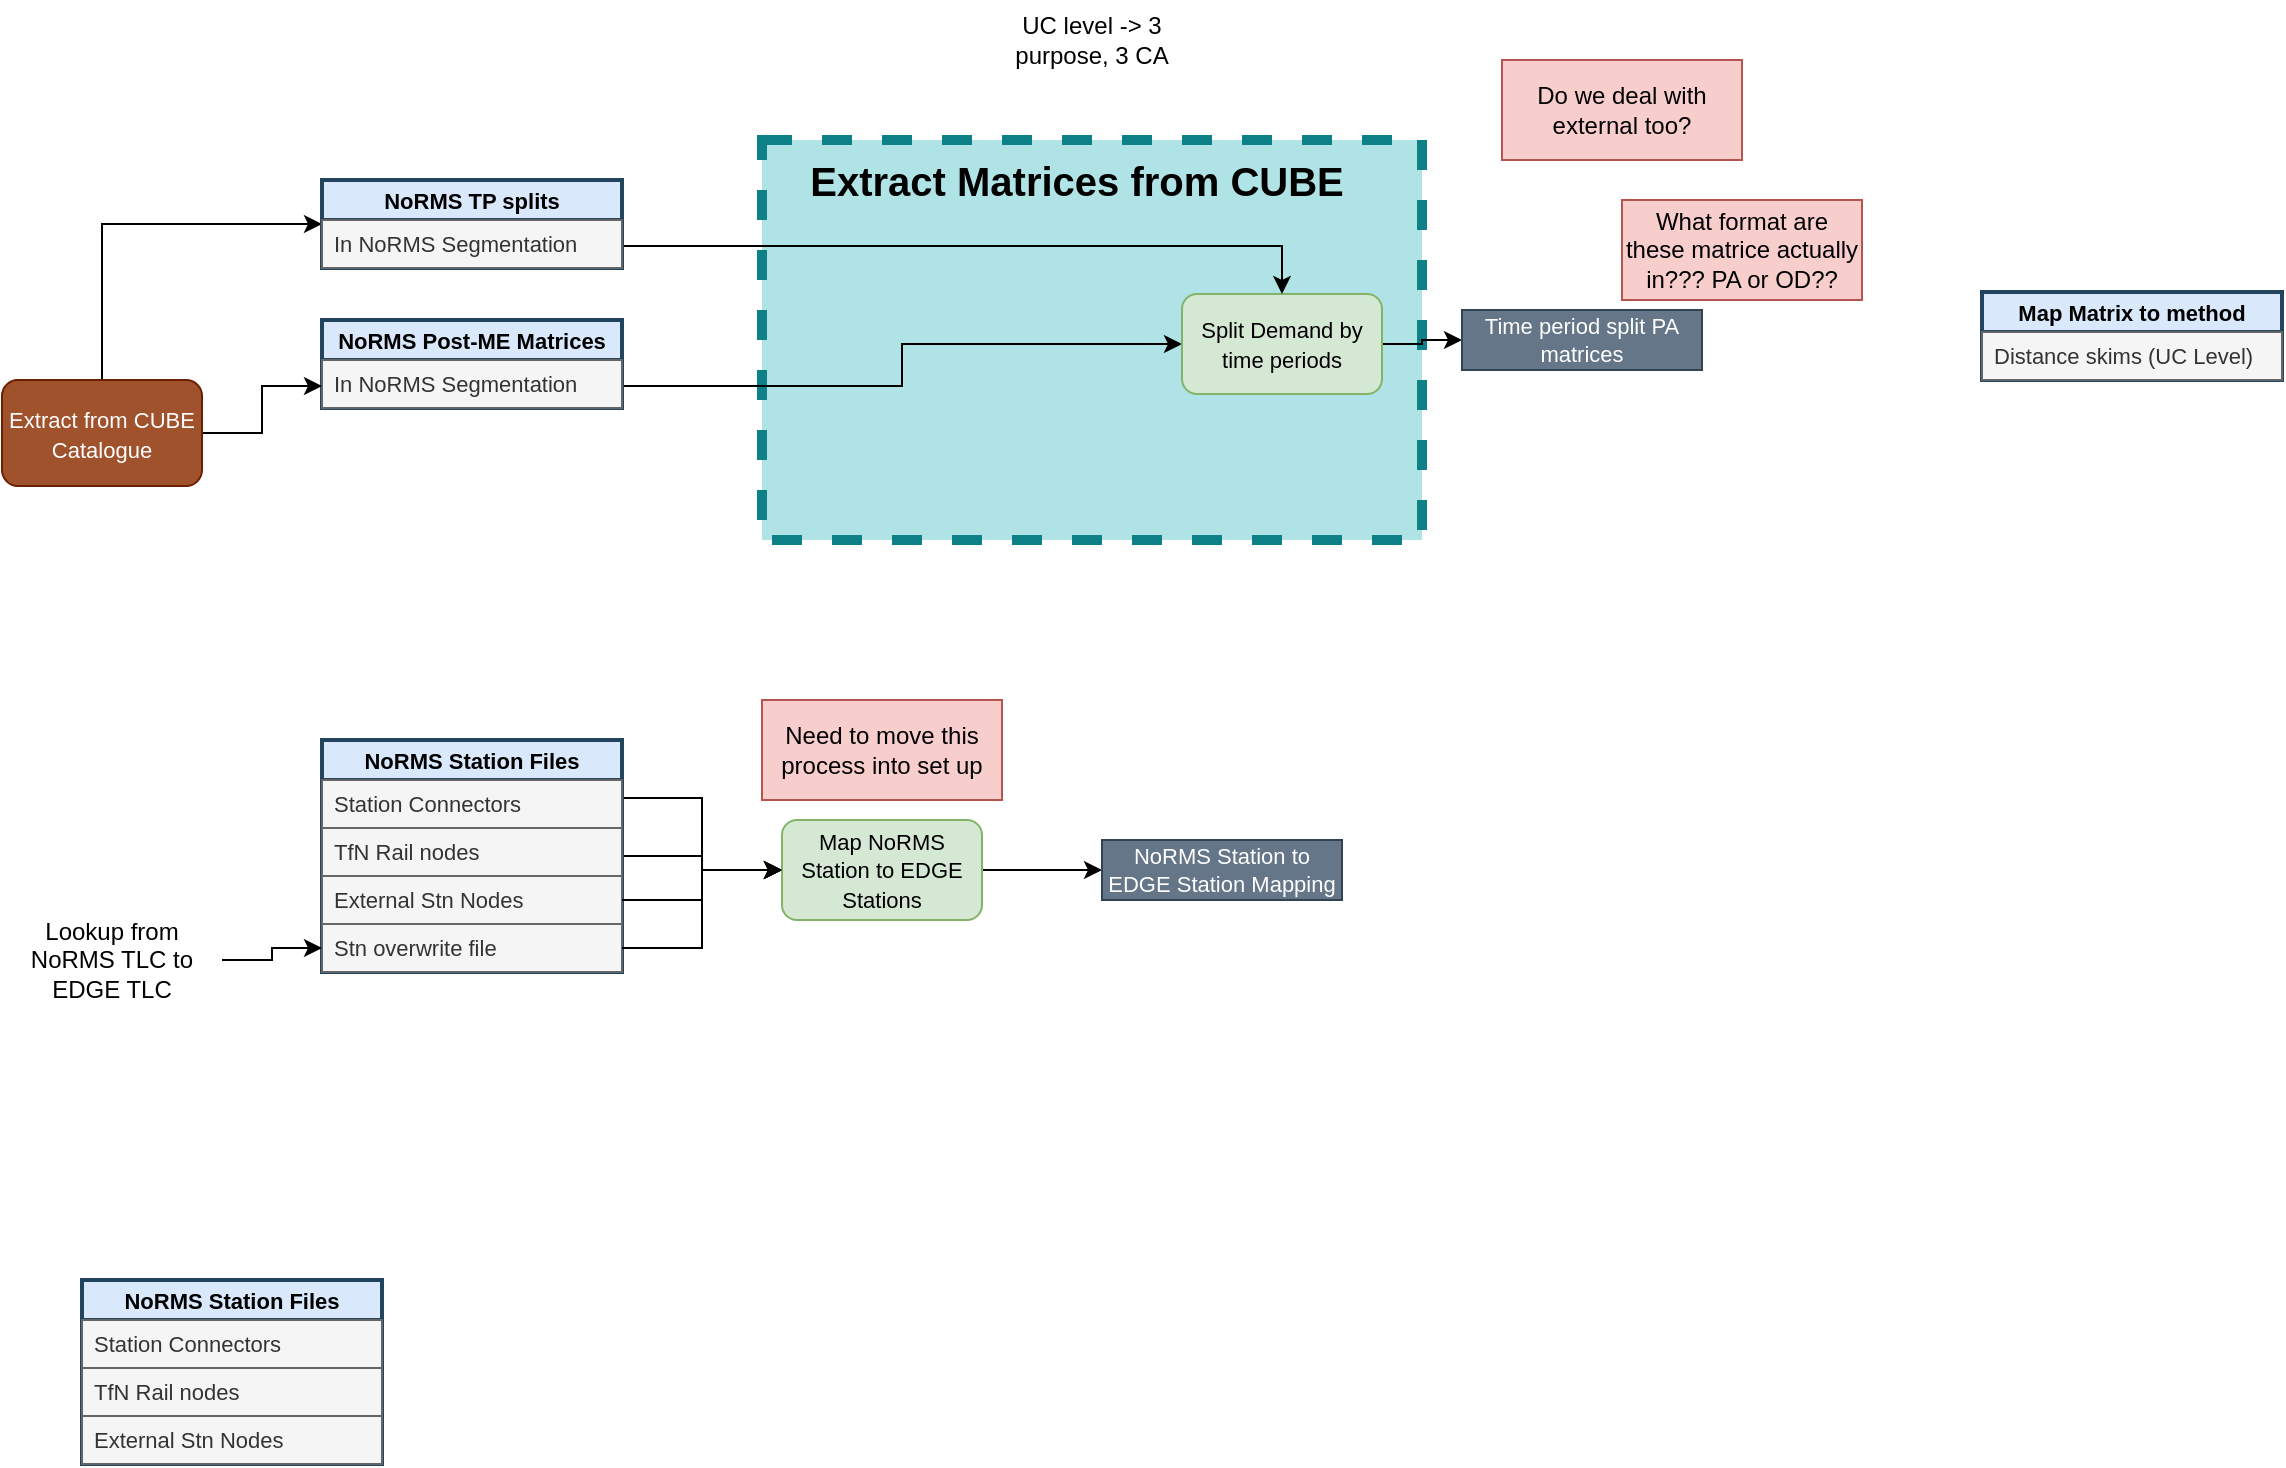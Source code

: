 <mxfile version="15.8.4" type="device" pages="5"><diagram id="2s__jX3WCb2GywIS5d-8" name="Set Up"><mxGraphModel dx="2500" dy="2198" grid="1" gridSize="10" guides="1" tooltips="1" connect="1" arrows="1" fold="1" page="1" pageScale="1" pageWidth="827" pageHeight="1169" math="0" shadow="0"><root><mxCell id="KCkfY1pp9KzMnSqDvWku-0"/><mxCell id="KCkfY1pp9KzMnSqDvWku-1" parent="KCkfY1pp9KzMnSqDvWku-0"/><mxCell id="x4Gydg34a2QyIIMxXz-Z-0" value="" style="rounded=0;whiteSpace=wrap;html=1;strokeWidth=5;fontSize=11;dashed=1;fillColor=#b0e3e6;strokeColor=#0e8088;" parent="KCkfY1pp9KzMnSqDvWku-1" vertex="1"><mxGeometry x="30" width="330" height="200" as="geometry"/></mxCell><mxCell id="H9ma2mQEIhbD9tvsVjiV-18" style="edgeStyle=orthogonalEdgeStyle;rounded=0;orthogonalLoop=1;jettySize=auto;html=1;exitX=1;exitY=0.75;exitDx=0;exitDy=0;entryX=0;entryY=0.5;entryDx=0;entryDy=0;" parent="KCkfY1pp9KzMnSqDvWku-1" source="muabHKGj15riHvCUbSbJ-3" target="fDT4rp2TlIx1BtD07hLn-9" edge="1"><mxGeometry relative="1" as="geometry"/></mxCell><mxCell id="muabHKGj15riHvCUbSbJ-3" value="NoRMS Post-ME Matrices" style="swimlane;fontStyle=1;childLayout=stackLayout;horizontal=1;startSize=20;fillColor=#dae8fc;horizontalStack=0;resizeParent=1;resizeParentMax=0;resizeLast=0;collapsible=1;marginBottom=0;rounded=0;glass=0;fontSize=11;align=center;strokeWidth=2;strokeColor=#23445D;" parent="KCkfY1pp9KzMnSqDvWku-1" vertex="1"><mxGeometry x="-190" y="90" width="150" height="44" as="geometry"/></mxCell><mxCell id="muabHKGj15riHvCUbSbJ-4" value="In NoRMS Segmentation" style="text;strokeColor=#666666;fillColor=#f5f5f5;align=left;verticalAlign=middle;spacingLeft=4;spacingRight=4;overflow=hidden;rotatable=0;points=[[0,0.5],[1,0.5]];portConstraint=eastwest;fontSize=11;whiteSpace=wrap;fontColor=#333333;" parent="muabHKGj15riHvCUbSbJ-3" vertex="1"><mxGeometry y="20" width="150" height="24" as="geometry"/></mxCell><mxCell id="x4Gydg34a2QyIIMxXz-Z-5" style="edgeStyle=orthogonalEdgeStyle;rounded=0;orthogonalLoop=1;jettySize=auto;html=1;exitX=1;exitY=0.5;exitDx=0;exitDy=0;" parent="KCkfY1pp9KzMnSqDvWku-1" source="fDT4rp2TlIx1BtD07hLn-9" target="x4Gydg34a2QyIIMxXz-Z-4" edge="1"><mxGeometry relative="1" as="geometry"/></mxCell><mxCell id="fDT4rp2TlIx1BtD07hLn-9" value="&lt;font style=&quot;font-size: 11px&quot;&gt;Split Demand by time periods&lt;/font&gt;" style="rounded=1;whiteSpace=wrap;html=1;fillColor=#d5e8d4;strokeColor=#82b366;" parent="KCkfY1pp9KzMnSqDvWku-1" vertex="1"><mxGeometry x="240" y="77" width="100" height="50" as="geometry"/></mxCell><mxCell id="H9ma2mQEIhbD9tvsVjiV-1" style="edgeStyle=orthogonalEdgeStyle;rounded=0;orthogonalLoop=1;jettySize=auto;html=1;exitX=1;exitY=0.5;exitDx=0;exitDy=0;entryX=0;entryY=0.75;entryDx=0;entryDy=0;" parent="KCkfY1pp9KzMnSqDvWku-1" source="H9ma2mQEIhbD9tvsVjiV-0" target="muabHKGj15riHvCUbSbJ-3" edge="1"><mxGeometry relative="1" as="geometry"/></mxCell><mxCell id="x4Gydg34a2QyIIMxXz-Z-2" style="edgeStyle=orthogonalEdgeStyle;rounded=0;orthogonalLoop=1;jettySize=auto;html=1;exitX=0.5;exitY=0;exitDx=0;exitDy=0;entryX=0;entryY=0.5;entryDx=0;entryDy=0;" parent="KCkfY1pp9KzMnSqDvWku-1" source="H9ma2mQEIhbD9tvsVjiV-0" target="H9ma2mQEIhbD9tvsVjiV-2" edge="1"><mxGeometry relative="1" as="geometry"/></mxCell><mxCell id="H9ma2mQEIhbD9tvsVjiV-0" value="&lt;font style=&quot;font-size: 11px&quot;&gt;Extract from CUBE Catalogue&lt;/font&gt;" style="rounded=1;whiteSpace=wrap;html=1;fillColor=#a0522d;strokeColor=#6D1F00;fontColor=#ffffff;" parent="KCkfY1pp9KzMnSqDvWku-1" vertex="1"><mxGeometry x="-350" y="120" width="100" height="53" as="geometry"/></mxCell><mxCell id="H9ma2mQEIhbD9tvsVjiV-19" style="edgeStyle=orthogonalEdgeStyle;rounded=0;orthogonalLoop=1;jettySize=auto;html=1;exitX=1;exitY=0.75;exitDx=0;exitDy=0;" parent="KCkfY1pp9KzMnSqDvWku-1" source="H9ma2mQEIhbD9tvsVjiV-2" target="fDT4rp2TlIx1BtD07hLn-9" edge="1"><mxGeometry relative="1" as="geometry"/></mxCell><mxCell id="H9ma2mQEIhbD9tvsVjiV-2" value="NoRMS TP splits" style="swimlane;fontStyle=1;childLayout=stackLayout;horizontal=1;startSize=20;fillColor=#dae8fc;horizontalStack=0;resizeParent=1;resizeParentMax=0;resizeLast=0;collapsible=1;marginBottom=0;rounded=0;glass=0;fontSize=11;align=center;strokeWidth=2;strokeColor=#23445D;" parent="KCkfY1pp9KzMnSqDvWku-1" vertex="1"><mxGeometry x="-190" y="20" width="150" height="44" as="geometry"/></mxCell><mxCell id="H9ma2mQEIhbD9tvsVjiV-3" value="In NoRMS Segmentation" style="text;strokeColor=#666666;fillColor=#f5f5f5;align=left;verticalAlign=middle;spacingLeft=4;spacingRight=4;overflow=hidden;rotatable=0;points=[[0,0.5],[1,0.5]];portConstraint=eastwest;fontSize=11;whiteSpace=wrap;fontColor=#333333;" parent="H9ma2mQEIhbD9tvsVjiV-2" vertex="1"><mxGeometry y="20" width="150" height="24" as="geometry"/></mxCell><mxCell id="H9ma2mQEIhbD9tvsVjiV-15" value="UC level -&amp;gt; 3 purpose, 3 CA" style="text;html=1;strokeColor=none;fillColor=none;align=center;verticalAlign=middle;whiteSpace=wrap;rounded=0;" parent="KCkfY1pp9KzMnSqDvWku-1" vertex="1"><mxGeometry x="140" y="-70" width="110" height="40" as="geometry"/></mxCell><mxCell id="gPygHqDacAfAktDY_DNx-15" value="Map Matrix to method" style="swimlane;fontStyle=1;childLayout=stackLayout;horizontal=1;startSize=20;fillColor=#dae8fc;horizontalStack=0;resizeParent=1;resizeParentMax=0;resizeLast=0;collapsible=1;marginBottom=0;rounded=0;glass=0;fontSize=11;align=center;strokeWidth=2;strokeColor=#23445D;" parent="KCkfY1pp9KzMnSqDvWku-1" vertex="1"><mxGeometry x="640" y="76" width="150" height="44" as="geometry"/></mxCell><mxCell id="gPygHqDacAfAktDY_DNx-16" value="Distance skims (UC Level)" style="text;strokeColor=#666666;fillColor=#f5f5f5;align=left;verticalAlign=middle;spacingLeft=4;spacingRight=4;overflow=hidden;rotatable=0;points=[[0,0.5],[1,0.5]];portConstraint=eastwest;fontSize=11;whiteSpace=wrap;fontColor=#333333;" parent="gPygHqDacAfAktDY_DNx-15" vertex="1"><mxGeometry y="20" width="150" height="24" as="geometry"/></mxCell><mxCell id="x4Gydg34a2QyIIMxXz-Z-3" value="&lt;b&gt;&lt;font style=&quot;font-size: 20px&quot;&gt;Extract Matrices from CUBE&lt;/font&gt;&lt;/b&gt;" style="text;html=1;strokeColor=none;fillColor=none;align=center;verticalAlign=middle;whiteSpace=wrap;rounded=0;rotation=0;" parent="KCkfY1pp9KzMnSqDvWku-1" vertex="1"><mxGeometry x="35" y="10" width="305" height="20" as="geometry"/></mxCell><mxCell id="x4Gydg34a2QyIIMxXz-Z-4" value="Time period split PA matrices" style="rounded=0;whiteSpace=wrap;html=1;strokeWidth=1;fillColor=#647687;strokeColor=#314354;fontSize=11;fontColor=#ffffff;" parent="KCkfY1pp9KzMnSqDvWku-1" vertex="1"><mxGeometry x="380" y="85" width="120" height="30" as="geometry"/></mxCell><mxCell id="x4Gydg34a2QyIIMxXz-Z-8" value="What format are these matrice actually in??? PA or OD??" style="text;html=1;strokeColor=#b85450;fillColor=#f8cecc;align=center;verticalAlign=middle;whiteSpace=wrap;rounded=0;" parent="KCkfY1pp9KzMnSqDvWku-1" vertex="1"><mxGeometry x="460" y="30" width="120" height="50" as="geometry"/></mxCell><mxCell id="x4Gydg34a2QyIIMxXz-Z-9" value="Do we deal with external too?" style="text;html=1;strokeColor=#b85450;fillColor=#f8cecc;align=center;verticalAlign=middle;whiteSpace=wrap;rounded=0;" parent="KCkfY1pp9KzMnSqDvWku-1" vertex="1"><mxGeometry x="400" y="-40" width="120" height="50" as="geometry"/></mxCell><mxCell id="6ZedRAJ0rGO2rEd8NHdL-3" style="edgeStyle=orthogonalEdgeStyle;rounded=0;orthogonalLoop=1;jettySize=auto;html=1;exitX=1;exitY=0.25;exitDx=0;exitDy=0;" parent="KCkfY1pp9KzMnSqDvWku-1" source="_LYlgvu7AgOZcl9JYwe_-0" target="6ZedRAJ0rGO2rEd8NHdL-2" edge="1"><mxGeometry relative="1" as="geometry"/></mxCell><mxCell id="6ZedRAJ0rGO2rEd8NHdL-4" style="edgeStyle=orthogonalEdgeStyle;rounded=0;orthogonalLoop=1;jettySize=auto;html=1;exitX=1;exitY=0.5;exitDx=0;exitDy=0;" parent="KCkfY1pp9KzMnSqDvWku-1" source="_LYlgvu7AgOZcl9JYwe_-0" target="6ZedRAJ0rGO2rEd8NHdL-2" edge="1"><mxGeometry relative="1" as="geometry"/></mxCell><mxCell id="_LYlgvu7AgOZcl9JYwe_-0" value="NoRMS Station Files" style="swimlane;fontStyle=1;childLayout=stackLayout;horizontal=1;startSize=20;fillColor=#dae8fc;horizontalStack=0;resizeParent=1;resizeParentMax=0;resizeLast=0;collapsible=1;marginBottom=0;rounded=0;glass=0;fontSize=11;align=center;strokeWidth=2;strokeColor=#23445D;" parent="KCkfY1pp9KzMnSqDvWku-1" vertex="1"><mxGeometry x="-190" y="300" width="150" height="116" as="geometry"/></mxCell><mxCell id="_LYlgvu7AgOZcl9JYwe_-1" value="Station Connectors" style="text;strokeColor=#666666;fillColor=#f5f5f5;align=left;verticalAlign=middle;spacingLeft=4;spacingRight=4;overflow=hidden;rotatable=0;points=[[0,0.5],[1,0.5]];portConstraint=eastwest;fontSize=11;whiteSpace=wrap;fontColor=#333333;" parent="_LYlgvu7AgOZcl9JYwe_-0" vertex="1"><mxGeometry y="20" width="150" height="24" as="geometry"/></mxCell><mxCell id="_LYlgvu7AgOZcl9JYwe_-2" value="TfN Rail nodes" style="text;strokeColor=#666666;fillColor=#f5f5f5;align=left;verticalAlign=middle;spacingLeft=4;spacingRight=4;overflow=hidden;rotatable=0;points=[[0,0.5],[1,0.5]];portConstraint=eastwest;fontSize=11;whiteSpace=wrap;fontColor=#333333;" parent="_LYlgvu7AgOZcl9JYwe_-0" vertex="1"><mxGeometry y="44" width="150" height="24" as="geometry"/></mxCell><mxCell id="_LYlgvu7AgOZcl9JYwe_-3" value="External Stn Nodes" style="text;strokeColor=#666666;fillColor=#f5f5f5;align=left;verticalAlign=middle;spacingLeft=4;spacingRight=4;overflow=hidden;rotatable=0;points=[[0,0.5],[1,0.5]];portConstraint=eastwest;fontSize=11;whiteSpace=wrap;fontColor=#333333;" parent="_LYlgvu7AgOZcl9JYwe_-0" vertex="1"><mxGeometry y="68" width="150" height="24" as="geometry"/></mxCell><mxCell id="CjvCJfIwWfnvRNyv2eHs-0" value="Stn overwrite file" style="text;strokeColor=#666666;fillColor=#f5f5f5;align=left;verticalAlign=middle;spacingLeft=4;spacingRight=4;overflow=hidden;rotatable=0;points=[[0,0.5],[1,0.5]];portConstraint=eastwest;fontSize=11;whiteSpace=wrap;fontColor=#333333;" parent="_LYlgvu7AgOZcl9JYwe_-0" vertex="1"><mxGeometry y="92" width="150" height="24" as="geometry"/></mxCell><mxCell id="_LYlgvu7AgOZcl9JYwe_-4" value="NoRMS Station Files" style="swimlane;fontStyle=1;childLayout=stackLayout;horizontal=1;startSize=20;fillColor=#dae8fc;horizontalStack=0;resizeParent=1;resizeParentMax=0;resizeLast=0;collapsible=1;marginBottom=0;rounded=0;glass=0;fontSize=11;align=center;strokeWidth=2;strokeColor=#23445D;" parent="KCkfY1pp9KzMnSqDvWku-1" vertex="1"><mxGeometry x="-310" y="570" width="150" height="92" as="geometry"/></mxCell><mxCell id="_LYlgvu7AgOZcl9JYwe_-5" value="Station Connectors" style="text;strokeColor=#666666;fillColor=#f5f5f5;align=left;verticalAlign=middle;spacingLeft=4;spacingRight=4;overflow=hidden;rotatable=0;points=[[0,0.5],[1,0.5]];portConstraint=eastwest;fontSize=11;whiteSpace=wrap;fontColor=#333333;" parent="_LYlgvu7AgOZcl9JYwe_-4" vertex="1"><mxGeometry y="20" width="150" height="24" as="geometry"/></mxCell><mxCell id="_LYlgvu7AgOZcl9JYwe_-6" value="TfN Rail nodes" style="text;strokeColor=#666666;fillColor=#f5f5f5;align=left;verticalAlign=middle;spacingLeft=4;spacingRight=4;overflow=hidden;rotatable=0;points=[[0,0.5],[1,0.5]];portConstraint=eastwest;fontSize=11;whiteSpace=wrap;fontColor=#333333;" parent="_LYlgvu7AgOZcl9JYwe_-4" vertex="1"><mxGeometry y="44" width="150" height="24" as="geometry"/></mxCell><mxCell id="_LYlgvu7AgOZcl9JYwe_-7" value="External Stn Nodes" style="text;strokeColor=#666666;fillColor=#f5f5f5;align=left;verticalAlign=middle;spacingLeft=4;spacingRight=4;overflow=hidden;rotatable=0;points=[[0,0.5],[1,0.5]];portConstraint=eastwest;fontSize=11;whiteSpace=wrap;fontColor=#333333;" parent="_LYlgvu7AgOZcl9JYwe_-4" vertex="1"><mxGeometry y="68" width="150" height="24" as="geometry"/></mxCell><mxCell id="6ZedRAJ0rGO2rEd8NHdL-1" style="edgeStyle=orthogonalEdgeStyle;rounded=0;orthogonalLoop=1;jettySize=auto;html=1;exitX=1;exitY=0.5;exitDx=0;exitDy=0;entryX=0;entryY=0.5;entryDx=0;entryDy=0;" parent="KCkfY1pp9KzMnSqDvWku-1" source="6ZedRAJ0rGO2rEd8NHdL-0" target="CjvCJfIwWfnvRNyv2eHs-0" edge="1"><mxGeometry relative="1" as="geometry"/></mxCell><mxCell id="6ZedRAJ0rGO2rEd8NHdL-0" value="Lookup from NoRMS TLC to EDGE TLC" style="text;html=1;strokeColor=none;fillColor=none;align=center;verticalAlign=middle;whiteSpace=wrap;rounded=0;" parent="KCkfY1pp9KzMnSqDvWku-1" vertex="1"><mxGeometry x="-350" y="390" width="110" height="40" as="geometry"/></mxCell><mxCell id="6ZedRAJ0rGO2rEd8NHdL-8" style="edgeStyle=orthogonalEdgeStyle;rounded=0;orthogonalLoop=1;jettySize=auto;html=1;exitX=1;exitY=0.5;exitDx=0;exitDy=0;" parent="KCkfY1pp9KzMnSqDvWku-1" source="6ZedRAJ0rGO2rEd8NHdL-2" target="6ZedRAJ0rGO2rEd8NHdL-7" edge="1"><mxGeometry relative="1" as="geometry"/></mxCell><mxCell id="6ZedRAJ0rGO2rEd8NHdL-2" value="&lt;font style=&quot;font-size: 11px&quot;&gt;Map NoRMS Station to EDGE Stations&lt;/font&gt;" style="rounded=1;whiteSpace=wrap;html=1;fillColor=#d5e8d4;strokeColor=#82b366;" parent="KCkfY1pp9KzMnSqDvWku-1" vertex="1"><mxGeometry x="40" y="340" width="100" height="50" as="geometry"/></mxCell><mxCell id="6ZedRAJ0rGO2rEd8NHdL-5" style="edgeStyle=orthogonalEdgeStyle;rounded=0;orthogonalLoop=1;jettySize=auto;html=1;exitX=1;exitY=0.5;exitDx=0;exitDy=0;" parent="KCkfY1pp9KzMnSqDvWku-1" source="_LYlgvu7AgOZcl9JYwe_-3" target="6ZedRAJ0rGO2rEd8NHdL-2" edge="1"><mxGeometry relative="1" as="geometry"/></mxCell><mxCell id="6ZedRAJ0rGO2rEd8NHdL-6" style="edgeStyle=orthogonalEdgeStyle;rounded=0;orthogonalLoop=1;jettySize=auto;html=1;exitX=1;exitY=0.5;exitDx=0;exitDy=0;entryX=0;entryY=0.5;entryDx=0;entryDy=0;" parent="KCkfY1pp9KzMnSqDvWku-1" source="CjvCJfIwWfnvRNyv2eHs-0" target="6ZedRAJ0rGO2rEd8NHdL-2" edge="1"><mxGeometry relative="1" as="geometry"/></mxCell><mxCell id="6ZedRAJ0rGO2rEd8NHdL-7" value="NoRMS Station to EDGE Station Mapping" style="rounded=0;whiteSpace=wrap;html=1;strokeWidth=1;fillColor=#647687;strokeColor=#314354;fontSize=11;fontColor=#ffffff;" parent="KCkfY1pp9KzMnSqDvWku-1" vertex="1"><mxGeometry x="200" y="350" width="120" height="30" as="geometry"/></mxCell><mxCell id="6ZedRAJ0rGO2rEd8NHdL-9" value="Need to move this process into set up" style="text;html=1;strokeColor=#b85450;fillColor=#f8cecc;align=center;verticalAlign=middle;whiteSpace=wrap;rounded=0;" parent="KCkfY1pp9KzMnSqDvWku-1" vertex="1"><mxGeometry x="30" y="280" width="120" height="50" as="geometry"/></mxCell></root></mxGraphModel></diagram><diagram id="5XQearDx6NeHtjM00TNQ" name="Growth Process"><mxGraphModel dx="2249" dy="875" grid="1" gridSize="10" guides="1" tooltips="1" connect="1" arrows="1" fold="1" page="1" pageScale="1" pageWidth="827" pageHeight="1169" math="0" shadow="0"><root><mxCell id="LIldewgupEIzTJTCDyQI-0"/><mxCell id="LIldewgupEIzTJTCDyQI-1" parent="LIldewgupEIzTJTCDyQI-0"/><mxCell id="F4MtY4mILNQ7BrtGAwjX-0" value="" style="group" parent="LIldewgupEIzTJTCDyQI-1" vertex="1" connectable="0"><mxGeometry x="-290" y="10" width="290" height="120" as="geometry"/></mxCell><mxCell id="F4MtY4mILNQ7BrtGAwjX-1" value="" style="rounded=0;whiteSpace=wrap;html=1;dashed=1;strokeWidth=2;" parent="F4MtY4mILNQ7BrtGAwjX-0" vertex="1"><mxGeometry width="290" height="120" as="geometry"/></mxCell><mxCell id="F4MtY4mILNQ7BrtGAwjX-2" value="&lt;b style=&quot;font-size: 14px&quot;&gt;Key&lt;/b&gt;" style="text;html=1;strokeColor=none;fillColor=none;align=center;verticalAlign=middle;whiteSpace=wrap;rounded=0;dashed=1;" parent="F4MtY4mILNQ7BrtGAwjX-0" vertex="1"><mxGeometry width="40" height="20" as="geometry"/></mxCell><mxCell id="F4MtY4mILNQ7BrtGAwjX-3" value="Inputs" style="swimlane;fontStyle=1;childLayout=stackLayout;horizontal=1;startSize=20;fillColor=#dae8fc;horizontalStack=0;resizeParent=1;resizeParentMax=0;resizeLast=0;collapsible=1;marginBottom=0;rounded=0;glass=0;fontSize=11;align=center;strokeWidth=2;strokeColor=#23445D;" parent="F4MtY4mILNQ7BrtGAwjX-0" vertex="1"><mxGeometry x="10" y="37" width="60" height="44" as="geometry"/></mxCell><mxCell id="F4MtY4mILNQ7BrtGAwjX-4" value="Input Info" style="text;strokeColor=#666666;fillColor=#f5f5f5;align=left;verticalAlign=middle;spacingLeft=4;spacingRight=4;overflow=hidden;rotatable=0;points=[[0,0.5],[1,0.5]];portConstraint=eastwest;fontSize=11;whiteSpace=wrap;fontColor=#333333;" parent="F4MtY4mILNQ7BrtGAwjX-3" vertex="1"><mxGeometry y="20" width="60" height="24" as="geometry"/></mxCell><mxCell id="F4MtY4mILNQ7BrtGAwjX-5" value="&lt;font style=&quot;font-size: 11px&quot;&gt;Process&lt;/font&gt;" style="rounded=1;whiteSpace=wrap;html=1;fillColor=#d5e8d4;strokeColor=#82b366;" parent="F4MtY4mILNQ7BrtGAwjX-0" vertex="1"><mxGeometry x="85" y="44" width="70" height="30" as="geometry"/></mxCell><mxCell id="F4MtY4mILNQ7BrtGAwjX-6" value="&lt;font style=&quot;font-size: 11px&quot;&gt;External Process&lt;/font&gt;" style="rounded=1;whiteSpace=wrap;html=1;fillColor=#a0522d;strokeColor=#6D1F00;fontColor=#ffffff;" parent="F4MtY4mILNQ7BrtGAwjX-0" vertex="1"><mxGeometry x="85" y="10" width="100" height="30" as="geometry"/></mxCell><mxCell id="F4MtY4mILNQ7BrtGAwjX-7" value="Intermediate Output" style="rounded=0;whiteSpace=wrap;html=1;strokeWidth=1;fillColor=#647687;strokeColor=#314354;fontSize=11;fontColor=#ffffff;" parent="F4MtY4mILNQ7BrtGAwjX-0" vertex="1"><mxGeometry x="160" y="44" width="120" height="30" as="geometry"/></mxCell><mxCell id="F4MtY4mILNQ7BrtGAwjX-8" value="Output Matrix" style="rounded=0;whiteSpace=wrap;html=1;strokeWidth=1;fillColor=#e51400;strokeColor=#B20000;fontSize=11;fontColor=#ffffff;" parent="F4MtY4mILNQ7BrtGAwjX-0" vertex="1"><mxGeometry x="190" y="10" width="90" height="30" as="geometry"/></mxCell><mxCell id="F4MtY4mILNQ7BrtGAwjX-9" value="&lt;span style=&quot;font-size: 11px&quot;&gt;External NorMITs Demand Tool&lt;/span&gt;" style="rounded=1;whiteSpace=wrap;html=1;fillColor=#ffe6cc;strokeColor=#d79b00;" parent="F4MtY4mILNQ7BrtGAwjX-0" vertex="1"><mxGeometry x="85" y="79" width="195" height="30" as="geometry"/></mxCell><mxCell id="F4MtY4mILNQ7BrtGAwjX-10" value="" style="group" parent="LIldewgupEIzTJTCDyQI-1" vertex="1" connectable="0"><mxGeometry x="-290" y="170" width="290" height="90" as="geometry"/></mxCell><mxCell id="F4MtY4mILNQ7BrtGAwjX-11" value="" style="rounded=0;whiteSpace=wrap;html=1;dashed=1;strokeWidth=2;" parent="F4MtY4mILNQ7BrtGAwjX-10" vertex="1"><mxGeometry width="290" height="90" as="geometry"/></mxCell><mxCell id="F4MtY4mILNQ7BrtGAwjX-12" value="&lt;b style=&quot;font-size: 14px&quot;&gt;Key&lt;/b&gt;" style="text;html=1;strokeColor=none;fillColor=none;align=center;verticalAlign=middle;whiteSpace=wrap;rounded=0;dashed=1;" parent="F4MtY4mILNQ7BrtGAwjX-10" vertex="1"><mxGeometry width="40" height="20" as="geometry"/></mxCell><mxCell id="F4MtY4mILNQ7BrtGAwjX-13" value="Inputs" style="swimlane;fontStyle=1;childLayout=stackLayout;horizontal=1;startSize=20;fillColor=#dae8fc;horizontalStack=0;resizeParent=1;resizeParentMax=0;resizeLast=0;collapsible=1;marginBottom=0;rounded=0;glass=0;fontSize=11;align=center;strokeWidth=2;strokeColor=#23445D;" parent="F4MtY4mILNQ7BrtGAwjX-10" vertex="1"><mxGeometry x="10" y="28" width="60" height="44" as="geometry"/></mxCell><mxCell id="F4MtY4mILNQ7BrtGAwjX-14" value="Input Info" style="text;strokeColor=#666666;fillColor=#f5f5f5;align=left;verticalAlign=middle;spacingLeft=4;spacingRight=4;overflow=hidden;rotatable=0;points=[[0,0.5],[1,0.5]];portConstraint=eastwest;fontSize=11;whiteSpace=wrap;fontColor=#333333;" parent="F4MtY4mILNQ7BrtGAwjX-13" vertex="1"><mxGeometry y="20" width="60" height="24" as="geometry"/></mxCell><mxCell id="F4MtY4mILNQ7BrtGAwjX-15" value="&lt;font style=&quot;font-size: 11px&quot;&gt;Process&lt;/font&gt;" style="rounded=1;whiteSpace=wrap;html=1;fillColor=#d5e8d4;strokeColor=#82b366;" parent="F4MtY4mILNQ7BrtGAwjX-10" vertex="1"><mxGeometry x="85" y="44" width="70" height="30" as="geometry"/></mxCell><mxCell id="F4MtY4mILNQ7BrtGAwjX-16" value="Intermediate Output" style="rounded=0;whiteSpace=wrap;html=1;strokeWidth=1;fillColor=#647687;strokeColor=#314354;fontSize=11;fontColor=#ffffff;" parent="F4MtY4mILNQ7BrtGAwjX-10" vertex="1"><mxGeometry x="160" y="44" width="120" height="30" as="geometry"/></mxCell><mxCell id="F4MtY4mILNQ7BrtGAwjX-17" value="Output Vector" style="rounded=0;whiteSpace=wrap;html=1;strokeWidth=1;fillColor=#e51400;strokeColor=#B20000;fontSize=11;fontColor=#ffffff;" parent="F4MtY4mILNQ7BrtGAwjX-10" vertex="1"><mxGeometry x="190" y="10" width="90" height="30" as="geometry"/></mxCell><mxCell id="F4MtY4mILNQ7BrtGAwjX-18" value="&lt;span style=&quot;font-size: 11px&quot;&gt;&lt;b&gt;Output report&lt;/b&gt;&lt;/span&gt;" style="shape=hexagon;perimeter=hexagonPerimeter2;whiteSpace=wrap;html=1;fixedSize=1;strokeColor=#432D57;fillColor=#B996D9;" parent="F4MtY4mILNQ7BrtGAwjX-10" vertex="1"><mxGeometry x="85" y="10.19" width="100" height="29.81" as="geometry"/></mxCell><mxCell id="n8aNFkvrsYHKY8R1j3Sg-48" style="edgeStyle=orthogonalEdgeStyle;rounded=0;orthogonalLoop=1;jettySize=auto;html=1;exitX=1;exitY=0.25;exitDx=0;exitDy=0;entryX=0;entryY=0.5;entryDx=0;entryDy=0;" parent="LIldewgupEIzTJTCDyQI-1" source="n8aNFkvrsYHKY8R1j3Sg-0" target="n8aNFkvrsYHKY8R1j3Sg-45" edge="1"><mxGeometry relative="1" as="geometry"/></mxCell><mxCell id="n8aNFkvrsYHKY8R1j3Sg-0" value="EDGE Growth Factors" style="swimlane;fontStyle=1;childLayout=stackLayout;horizontal=1;startSize=20;fillColor=#dae8fc;horizontalStack=0;resizeParent=1;resizeParentMax=0;resizeLast=0;collapsible=1;marginBottom=0;rounded=0;glass=0;fontSize=11;align=center;strokeWidth=2;strokeColor=#23445D;" parent="LIldewgupEIzTJTCDyQI-1" vertex="1"><mxGeometry x="390" y="530" width="150" height="92" as="geometry"/></mxCell><mxCell id="n8aNFkvrsYHKY8R1j3Sg-1" value="Ticket type" style="text;strokeColor=#666666;fillColor=#f5f5f5;align=left;verticalAlign=middle;spacingLeft=4;spacingRight=4;overflow=hidden;rotatable=0;points=[[0,0.5],[1,0.5]];portConstraint=eastwest;fontSize=11;whiteSpace=wrap;fontColor=#333333;" parent="n8aNFkvrsYHKY8R1j3Sg-0" vertex="1"><mxGeometry y="20" width="150" height="24" as="geometry"/></mxCell><mxCell id="n8aNFkvrsYHKY8R1j3Sg-2" value="Journey Purpose" style="text;strokeColor=#666666;fillColor=#f5f5f5;align=left;verticalAlign=middle;spacingLeft=4;spacingRight=4;overflow=hidden;rotatable=0;points=[[0,0.5],[1,0.5]];portConstraint=eastwest;fontSize=11;whiteSpace=wrap;fontColor=#333333;" parent="n8aNFkvrsYHKY8R1j3Sg-0" vertex="1"><mxGeometry y="44" width="150" height="24" as="geometry"/></mxCell><mxCell id="15kBMlhqUIIahcWQC0Pq-7" value="PA Growth Factors" style="text;strokeColor=#666666;fillColor=#f5f5f5;align=left;verticalAlign=middle;spacingLeft=4;spacingRight=4;overflow=hidden;rotatable=0;points=[[0,0.5],[1,0.5]];portConstraint=eastwest;fontSize=11;whiteSpace=wrap;fontColor=#333333;" parent="n8aNFkvrsYHKY8R1j3Sg-0" vertex="1"><mxGeometry y="68" width="150" height="24" as="geometry"/></mxCell><mxCell id="n8aNFkvrsYHKY8R1j3Sg-22" style="edgeStyle=orthogonalEdgeStyle;rounded=0;orthogonalLoop=1;jettySize=auto;html=1;exitX=1;exitY=0.25;exitDx=0;exitDy=0;" parent="LIldewgupEIzTJTCDyQI-1" source="n8aNFkvrsYHKY8R1j3Sg-3" target="n8aNFkvrsYHKY8R1j3Sg-21" edge="1"><mxGeometry relative="1" as="geometry"/></mxCell><mxCell id="n8aNFkvrsYHKY8R1j3Sg-3" value="Flow Category Mapping" style="swimlane;fontStyle=1;childLayout=stackLayout;horizontal=1;startSize=20;fillColor=#dae8fc;horizontalStack=0;resizeParent=1;resizeParentMax=0;resizeLast=0;collapsible=1;marginBottom=0;rounded=0;glass=0;fontSize=11;align=center;strokeWidth=2;strokeColor=#23445D;" parent="LIldewgupEIzTJTCDyQI-1" vertex="1"><mxGeometry x="390" y="200" width="150" height="68" as="geometry"/></mxCell><mxCell id="n8aNFkvrsYHKY8R1j3Sg-4" value="From EDGE" style="text;strokeColor=#666666;fillColor=#f5f5f5;align=left;verticalAlign=middle;spacingLeft=4;spacingRight=4;overflow=hidden;rotatable=0;points=[[0,0.5],[1,0.5]];portConstraint=eastwest;fontSize=11;whiteSpace=wrap;fontColor=#333333;" parent="n8aNFkvrsYHKY8R1j3Sg-3" vertex="1"><mxGeometry y="20" width="150" height="24" as="geometry"/></mxCell><mxCell id="n8aNFkvrsYHKY8R1j3Sg-20" value="By EDGE Stns" style="text;strokeColor=#666666;fillColor=#f5f5f5;align=left;verticalAlign=middle;spacingLeft=4;spacingRight=4;overflow=hidden;rotatable=0;points=[[0,0.5],[1,0.5]];portConstraint=eastwest;fontSize=11;whiteSpace=wrap;fontColor=#333333;" parent="n8aNFkvrsYHKY8R1j3Sg-3" vertex="1"><mxGeometry y="44" width="150" height="24" as="geometry"/></mxCell><mxCell id="n8aNFkvrsYHKY8R1j3Sg-14" style="edgeStyle=orthogonalEdgeStyle;rounded=0;orthogonalLoop=1;jettySize=auto;html=1;exitX=1;exitY=0.25;exitDx=0;exitDy=0;" parent="LIldewgupEIzTJTCDyQI-1" source="n8aNFkvrsYHKY8R1j3Sg-5" target="n8aNFkvrsYHKY8R1j3Sg-12" edge="1"><mxGeometry relative="1" as="geometry"/></mxCell><mxCell id="n8aNFkvrsYHKY8R1j3Sg-5" value="NoRMS Zone -&gt; Stn" style="swimlane;fontStyle=1;childLayout=stackLayout;horizontal=1;startSize=20;fillColor=#dae8fc;horizontalStack=0;resizeParent=1;resizeParentMax=0;resizeLast=0;collapsible=1;marginBottom=0;rounded=0;glass=0;fontSize=11;align=center;strokeWidth=2;strokeColor=#23445D;" parent="LIldewgupEIzTJTCDyQI-1" vertex="1"><mxGeometry x="390" y="30" width="150" height="80" as="geometry"/></mxCell><mxCell id="n8aNFkvrsYHKY8R1j3Sg-6" value="IRSJ From Norms" style="text;strokeColor=#666666;fillColor=#f5f5f5;align=left;verticalAlign=middle;spacingLeft=4;spacingRight=4;overflow=hidden;rotatable=0;points=[[0,0.5],[1,0.5]];portConstraint=eastwest;fontSize=11;whiteSpace=wrap;fontColor=#333333;" parent="n8aNFkvrsYHKY8R1j3Sg-5" vertex="1"><mxGeometry y="20" width="150" height="20" as="geometry"/></mxCell><mxCell id="n8aNFkvrsYHKY8R1j3Sg-7" value="By User Class" style="text;strokeColor=#666666;fillColor=#f5f5f5;align=left;verticalAlign=middle;spacingLeft=4;spacingRight=4;overflow=hidden;rotatable=0;points=[[0,0.5],[1,0.5]];portConstraint=eastwest;fontSize=11;whiteSpace=wrap;fontColor=#333333;" parent="n8aNFkvrsYHKY8R1j3Sg-5" vertex="1"><mxGeometry y="40" width="150" height="20" as="geometry"/></mxCell><mxCell id="n8aNFkvrsYHKY8R1j3Sg-8" value="OD Mappings" style="text;strokeColor=#666666;fillColor=#f5f5f5;align=left;verticalAlign=middle;spacingLeft=4;spacingRight=4;overflow=hidden;rotatable=0;points=[[0,0.5],[1,0.5]];portConstraint=eastwest;fontSize=11;whiteSpace=wrap;fontColor=#333333;" parent="n8aNFkvrsYHKY8R1j3Sg-5" vertex="1"><mxGeometry y="60" width="150" height="20" as="geometry"/></mxCell><mxCell id="n8aNFkvrsYHKY8R1j3Sg-13" style="edgeStyle=orthogonalEdgeStyle;rounded=0;orthogonalLoop=1;jettySize=auto;html=1;exitX=1;exitY=0.25;exitDx=0;exitDy=0;" parent="LIldewgupEIzTJTCDyQI-1" source="n8aNFkvrsYHKY8R1j3Sg-9" target="n8aNFkvrsYHKY8R1j3Sg-12" edge="1"><mxGeometry relative="1" as="geometry"/></mxCell><mxCell id="n8aNFkvrsYHKY8R1j3Sg-9" value="Rail Matrices" style="swimlane;fontStyle=1;childLayout=stackLayout;horizontal=1;startSize=20;fillColor=#dae8fc;horizontalStack=0;resizeParent=1;resizeParentMax=0;resizeLast=0;collapsible=1;marginBottom=0;rounded=0;glass=0;fontSize=11;align=center;strokeWidth=2;strokeColor=#23445D;" parent="LIldewgupEIzTJTCDyQI-1" vertex="1"><mxGeometry x="390" y="120" width="150" height="68" as="geometry"/></mxCell><mxCell id="n8aNFkvrsYHKY8R1j3Sg-10" value="OD Format" style="text;strokeColor=#666666;fillColor=#f5f5f5;align=left;verticalAlign=middle;spacingLeft=4;spacingRight=4;overflow=hidden;rotatable=0;points=[[0,0.5],[1,0.5]];portConstraint=eastwest;fontSize=11;whiteSpace=wrap;fontColor=#333333;" parent="n8aNFkvrsYHKY8R1j3Sg-9" vertex="1"><mxGeometry y="20" width="150" height="24" as="geometry"/></mxCell><mxCell id="n8aNFkvrsYHKY8R1j3Sg-11" value="By time period" style="text;strokeColor=#666666;fillColor=#f5f5f5;align=left;verticalAlign=middle;spacingLeft=4;spacingRight=4;overflow=hidden;rotatable=0;points=[[0,0.5],[1,0.5]];portConstraint=eastwest;fontSize=11;whiteSpace=wrap;fontColor=#333333;" parent="n8aNFkvrsYHKY8R1j3Sg-9" vertex="1"><mxGeometry y="44" width="150" height="24" as="geometry"/></mxCell><mxCell id="n8aNFkvrsYHKY8R1j3Sg-19" style="edgeStyle=orthogonalEdgeStyle;rounded=0;orthogonalLoop=1;jettySize=auto;html=1;exitX=1;exitY=0.5;exitDx=0;exitDy=0;" parent="LIldewgupEIzTJTCDyQI-1" source="n8aNFkvrsYHKY8R1j3Sg-12" target="n8aNFkvrsYHKY8R1j3Sg-18" edge="1"><mxGeometry relative="1" as="geometry"/></mxCell><mxCell id="n8aNFkvrsYHKY8R1j3Sg-12" value="&lt;font style=&quot;font-size: 11px&quot;&gt;Convert to Stn to Stn&lt;/font&gt;" style="rounded=1;whiteSpace=wrap;html=1;fillColor=#d5e8d4;strokeColor=#82b366;" parent="LIldewgupEIzTJTCDyQI-1" vertex="1"><mxGeometry x="620" y="90" width="100" height="50" as="geometry"/></mxCell><mxCell id="n8aNFkvrsYHKY8R1j3Sg-34" style="edgeStyle=orthogonalEdgeStyle;rounded=0;orthogonalLoop=1;jettySize=auto;html=1;exitX=1;exitY=0.25;exitDx=0;exitDy=0;entryX=0;entryY=0.5;entryDx=0;entryDy=0;" parent="LIldewgupEIzTJTCDyQI-1" source="n8aNFkvrsYHKY8R1j3Sg-15" target="n8aNFkvrsYHKY8R1j3Sg-21" edge="1"><mxGeometry relative="1" as="geometry"/></mxCell><mxCell id="n8aNFkvrsYHKY8R1j3Sg-15" value="Stn-Stn Distance" style="swimlane;fontStyle=1;childLayout=stackLayout;horizontal=1;startSize=20;fillColor=#dae8fc;horizontalStack=0;resizeParent=1;resizeParentMax=0;resizeLast=0;collapsible=1;marginBottom=0;rounded=0;glass=0;fontSize=11;align=center;strokeWidth=2;strokeColor=#23445D;" parent="LIldewgupEIzTJTCDyQI-1" vertex="1"><mxGeometry x="390" y="284" width="150" height="44" as="geometry"/></mxCell><mxCell id="n8aNFkvrsYHKY8R1j3Sg-16" value="By NoRMS Station" style="text;strokeColor=#666666;fillColor=#f5f5f5;align=left;verticalAlign=middle;spacingLeft=4;spacingRight=4;overflow=hidden;rotatable=0;points=[[0,0.5],[1,0.5]];portConstraint=eastwest;fontSize=11;whiteSpace=wrap;fontColor=#333333;" parent="n8aNFkvrsYHKY8R1j3Sg-15" vertex="1"><mxGeometry y="20" width="150" height="24" as="geometry"/></mxCell><mxCell id="n8aNFkvrsYHKY8R1j3Sg-23" style="edgeStyle=orthogonalEdgeStyle;rounded=0;orthogonalLoop=1;jettySize=auto;html=1;exitX=0.5;exitY=1;exitDx=0;exitDy=0;" parent="LIldewgupEIzTJTCDyQI-1" source="n8aNFkvrsYHKY8R1j3Sg-18" target="n8aNFkvrsYHKY8R1j3Sg-21" edge="1"><mxGeometry relative="1" as="geometry"/></mxCell><mxCell id="n8aNFkvrsYHKY8R1j3Sg-18" value="Demand @ Stn-Stn, UC, OD" style="rounded=0;whiteSpace=wrap;html=1;strokeWidth=1;fillColor=#647687;strokeColor=#314354;fontSize=11;fontColor=#ffffff;" parent="LIldewgupEIzTJTCDyQI-1" vertex="1"><mxGeometry x="760" y="100" width="120" height="30" as="geometry"/></mxCell><mxCell id="n8aNFkvrsYHKY8R1j3Sg-36" style="edgeStyle=orthogonalEdgeStyle;rounded=0;orthogonalLoop=1;jettySize=auto;html=1;exitX=0.5;exitY=1;exitDx=0;exitDy=0;entryX=0.5;entryY=0;entryDx=0;entryDy=0;" parent="LIldewgupEIzTJTCDyQI-1" source="n8aNFkvrsYHKY8R1j3Sg-21" target="n8aNFkvrsYHKY8R1j3Sg-35" edge="1"><mxGeometry relative="1" as="geometry"/></mxCell><mxCell id="n8aNFkvrsYHKY8R1j3Sg-21" value="&lt;font style=&quot;font-size: 11px&quot;&gt;Map Station flows to Flow Cat by Distance&lt;/font&gt;" style="rounded=1;whiteSpace=wrap;html=1;fillColor=#d5e8d4;strokeColor=#82b366;" parent="LIldewgupEIzTJTCDyQI-1" vertex="1"><mxGeometry x="770" y="225" width="100" height="50" as="geometry"/></mxCell><mxCell id="n8aNFkvrsYHKY8R1j3Sg-41" style="edgeStyle=orthogonalEdgeStyle;rounded=0;orthogonalLoop=1;jettySize=auto;html=1;exitX=1;exitY=0.5;exitDx=0;exitDy=0;" parent="LIldewgupEIzTJTCDyQI-1" source="n8aNFkvrsYHKY8R1j3Sg-24" target="n8aNFkvrsYHKY8R1j3Sg-37" edge="1"><mxGeometry relative="1" as="geometry"/></mxCell><mxCell id="n8aNFkvrsYHKY8R1j3Sg-24" value="Matrix to User Class" style="swimlane;fontStyle=1;childLayout=stackLayout;horizontal=1;startSize=20;fillColor=#dae8fc;horizontalStack=0;resizeParent=1;resizeParentMax=0;resizeLast=0;collapsible=1;marginBottom=0;rounded=0;glass=0;fontSize=11;align=center;strokeWidth=2;strokeColor=#23445D;" parent="LIldewgupEIzTJTCDyQI-1" vertex="1"><mxGeometry x="390" y="367" width="150" height="44" as="geometry"/></mxCell><mxCell id="n8aNFkvrsYHKY8R1j3Sg-25" value="UC 1-9" style="text;strokeColor=#666666;fillColor=#f5f5f5;align=left;verticalAlign=middle;spacingLeft=4;spacingRight=4;overflow=hidden;rotatable=0;points=[[0,0.5],[1,0.5]];portConstraint=eastwest;fontSize=11;whiteSpace=wrap;fontColor=#333333;" parent="n8aNFkvrsYHKY8R1j3Sg-24" vertex="1"><mxGeometry y="20" width="150" height="24" as="geometry"/></mxCell><mxCell id="n8aNFkvrsYHKY8R1j3Sg-39" style="edgeStyle=orthogonalEdgeStyle;rounded=0;orthogonalLoop=1;jettySize=auto;html=1;exitX=1;exitY=0.25;exitDx=0;exitDy=0;" parent="LIldewgupEIzTJTCDyQI-1" source="n8aNFkvrsYHKY8R1j3Sg-29" target="n8aNFkvrsYHKY8R1j3Sg-37" edge="1"><mxGeometry relative="1" as="geometry"/></mxCell><mxCell id="n8aNFkvrsYHKY8R1j3Sg-29" value="Ticket Type Splits" style="swimlane;fontStyle=1;childLayout=stackLayout;horizontal=1;startSize=20;fillColor=#dae8fc;horizontalStack=0;resizeParent=1;resizeParentMax=0;resizeLast=0;collapsible=1;marginBottom=0;rounded=0;glass=0;fontSize=11;align=center;strokeWidth=2;strokeColor=#23445D;" parent="LIldewgupEIzTJTCDyQI-1" vertex="1"><mxGeometry x="390" y="420" width="150" height="92" as="geometry"/></mxCell><mxCell id="n8aNFkvrsYHKY8R1j3Sg-30" value="From TAG Data" style="text;strokeColor=#666666;fillColor=#f5f5f5;align=left;verticalAlign=middle;spacingLeft=4;spacingRight=4;overflow=hidden;rotatable=0;points=[[0,0.5],[1,0.5]];portConstraint=eastwest;fontSize=11;whiteSpace=wrap;fontColor=#333333;" parent="n8aNFkvrsYHKY8R1j3Sg-29" vertex="1"><mxGeometry y="20" width="150" height="24" as="geometry"/></mxCell><mxCell id="n8aNFkvrsYHKY8R1j3Sg-31" value="By Flow Cat (by distance)" style="text;strokeColor=#666666;fillColor=#f5f5f5;align=left;verticalAlign=middle;spacingLeft=4;spacingRight=4;overflow=hidden;rotatable=0;points=[[0,0.5],[1,0.5]];portConstraint=eastwest;fontSize=11;whiteSpace=wrap;fontColor=#333333;" parent="n8aNFkvrsYHKY8R1j3Sg-29" vertex="1"><mxGeometry y="44" width="150" height="24" as="geometry"/></mxCell><mxCell id="n8aNFkvrsYHKY8R1j3Sg-33" value="By Journey purpose" style="text;strokeColor=#666666;fillColor=#f5f5f5;align=left;verticalAlign=middle;spacingLeft=4;spacingRight=4;overflow=hidden;rotatable=0;points=[[0,0.5],[1,0.5]];portConstraint=eastwest;fontSize=11;whiteSpace=wrap;fontColor=#333333;" parent="n8aNFkvrsYHKY8R1j3Sg-29" vertex="1"><mxGeometry y="68" width="150" height="24" as="geometry"/></mxCell><mxCell id="n8aNFkvrsYHKY8R1j3Sg-38" style="edgeStyle=orthogonalEdgeStyle;rounded=0;orthogonalLoop=1;jettySize=auto;html=1;exitX=0.5;exitY=1;exitDx=0;exitDy=0;" parent="LIldewgupEIzTJTCDyQI-1" source="n8aNFkvrsYHKY8R1j3Sg-35" target="n8aNFkvrsYHKY8R1j3Sg-37" edge="1"><mxGeometry relative="1" as="geometry"/></mxCell><mxCell id="n8aNFkvrsYHKY8R1j3Sg-35" value="Demand @ Stn-Stn, OD, with flow cat" style="rounded=0;whiteSpace=wrap;html=1;strokeWidth=1;fillColor=#647687;strokeColor=#314354;fontSize=11;fontColor=#ffffff;" parent="LIldewgupEIzTJTCDyQI-1" vertex="1"><mxGeometry x="760" y="344" width="120" height="30" as="geometry"/></mxCell><mxCell id="n8aNFkvrsYHKY8R1j3Sg-43" style="edgeStyle=orthogonalEdgeStyle;rounded=0;orthogonalLoop=1;jettySize=auto;html=1;exitX=0.5;exitY=1;exitDx=0;exitDy=0;entryX=0.5;entryY=0;entryDx=0;entryDy=0;" parent="LIldewgupEIzTJTCDyQI-1" source="n8aNFkvrsYHKY8R1j3Sg-37" target="n8aNFkvrsYHKY8R1j3Sg-42" edge="1"><mxGeometry relative="1" as="geometry"/></mxCell><mxCell id="n8aNFkvrsYHKY8R1j3Sg-37" value="&lt;font style=&quot;font-size: 11px&quot;&gt;Split Demand by ticket types&lt;/font&gt;" style="rounded=1;whiteSpace=wrap;html=1;fillColor=#d5e8d4;strokeColor=#82b366;" parent="LIldewgupEIzTJTCDyQI-1" vertex="1"><mxGeometry x="770" y="411" width="100" height="50" as="geometry"/></mxCell><mxCell id="n8aNFkvrsYHKY8R1j3Sg-47" style="edgeStyle=orthogonalEdgeStyle;rounded=0;orthogonalLoop=1;jettySize=auto;html=1;exitX=0.5;exitY=1;exitDx=0;exitDy=0;entryX=0.5;entryY=0;entryDx=0;entryDy=0;" parent="LIldewgupEIzTJTCDyQI-1" source="n8aNFkvrsYHKY8R1j3Sg-42" target="n8aNFkvrsYHKY8R1j3Sg-45" edge="1"><mxGeometry relative="1" as="geometry"/></mxCell><mxCell id="n8aNFkvrsYHKY8R1j3Sg-42" value="Demand @ Stn-Stn, TT,&amp;nbsp; OD" style="rounded=0;whiteSpace=wrap;html=1;strokeWidth=1;fillColor=#647687;strokeColor=#314354;fontSize=11;fontColor=#ffffff;" parent="LIldewgupEIzTJTCDyQI-1" vertex="1"><mxGeometry x="760" y="500" width="120" height="30" as="geometry"/></mxCell><mxCell id="n8aNFkvrsYHKY8R1j3Sg-50" style="edgeStyle=orthogonalEdgeStyle;rounded=0;orthogonalLoop=1;jettySize=auto;html=1;exitX=1;exitY=0.5;exitDx=0;exitDy=0;dashed=1;" parent="LIldewgupEIzTJTCDyQI-1" source="n8aNFkvrsYHKY8R1j3Sg-45" target="n8aNFkvrsYHKY8R1j3Sg-49" edge="1"><mxGeometry relative="1" as="geometry"/></mxCell><mxCell id="15kBMlhqUIIahcWQC0Pq-6" style="edgeStyle=orthogonalEdgeStyle;rounded=0;orthogonalLoop=1;jettySize=auto;html=1;exitX=0.5;exitY=1;exitDx=0;exitDy=0;" parent="LIldewgupEIzTJTCDyQI-1" source="n8aNFkvrsYHKY8R1j3Sg-45" target="15kBMlhqUIIahcWQC0Pq-5" edge="1"><mxGeometry relative="1" as="geometry"/></mxCell><mxCell id="n8aNFkvrsYHKY8R1j3Sg-45" value="&lt;font style=&quot;font-size: 11px&quot;&gt;Grow Demand by EDGE Growth&lt;/font&gt;" style="rounded=1;whiteSpace=wrap;html=1;fillColor=#d5e8d4;strokeColor=#82b366;" parent="LIldewgupEIzTJTCDyQI-1" vertex="1"><mxGeometry x="770" y="560" width="100" height="50" as="geometry"/></mxCell><mxCell id="15kBMlhqUIIahcWQC0Pq-2" style="edgeStyle=orthogonalEdgeStyle;rounded=0;orthogonalLoop=1;jettySize=auto;html=1;exitX=0.5;exitY=1;exitDx=0;exitDy=0;entryX=0.5;entryY=0;entryDx=0;entryDy=0;" parent="LIldewgupEIzTJTCDyQI-1" source="n8aNFkvrsYHKY8R1j3Sg-49" target="15kBMlhqUIIahcWQC0Pq-1" edge="1"><mxGeometry relative="1" as="geometry"/></mxCell><mxCell id="15kBMlhqUIIahcWQC0Pq-4" style="edgeStyle=orthogonalEdgeStyle;rounded=0;orthogonalLoop=1;jettySize=auto;html=1;exitX=1;exitY=0.5;exitDx=0;exitDy=0;" parent="LIldewgupEIzTJTCDyQI-1" source="n8aNFkvrsYHKY8R1j3Sg-49" target="15kBMlhqUIIahcWQC0Pq-3" edge="1"><mxGeometry relative="1" as="geometry"/></mxCell><mxCell id="15kBMlhqUIIahcWQC0Pq-13" style="edgeStyle=orthogonalEdgeStyle;rounded=0;orthogonalLoop=1;jettySize=auto;html=1;exitX=0.5;exitY=0;exitDx=0;exitDy=0;" parent="LIldewgupEIzTJTCDyQI-1" source="n8aNFkvrsYHKY8R1j3Sg-49" target="15kBMlhqUIIahcWQC0Pq-12" edge="1"><mxGeometry relative="1" as="geometry"/></mxCell><mxCell id="n8aNFkvrsYHKY8R1j3Sg-49" value="How to&lt;br&gt;grow?" style="rhombus;whiteSpace=wrap;html=1;" parent="LIldewgupEIzTJTCDyQI-1" vertex="1"><mxGeometry x="1010" y="545" width="80" height="80" as="geometry"/></mxCell><mxCell id="15kBMlhqUIIahcWQC0Pq-0" value="What Decision is made here?" style="text;html=1;strokeColor=#b85450;fillColor=#f8cecc;align=center;verticalAlign=middle;whiteSpace=wrap;rounded=0;" parent="LIldewgupEIzTJTCDyQI-1" vertex="1"><mxGeometry x="1140" y="475" width="120" height="50" as="geometry"/></mxCell><mxCell id="15kBMlhqUIIahcWQC0Pq-1" value="Take Average Growth In both directions" style="rounded=1;whiteSpace=wrap;html=1;fillColor=#d5e8d4;strokeColor=#82b366;" parent="LIldewgupEIzTJTCDyQI-1" vertex="1"><mxGeometry x="1000" y="670" width="100" height="50" as="geometry"/></mxCell><mxCell id="15kBMlhqUIIahcWQC0Pq-3" value="&lt;font style=&quot;font-size: 11px&quot;&gt;P=D, A=O&lt;br&gt;Grow&lt;br&gt;&lt;/font&gt;" style="rounded=1;whiteSpace=wrap;html=1;fillColor=#d5e8d4;strokeColor=#82b366;" parent="LIldewgupEIzTJTCDyQI-1" vertex="1"><mxGeometry x="1150" y="560" width="100" height="50" as="geometry"/></mxCell><mxCell id="15kBMlhqUIIahcWQC0Pq-15" style="edgeStyle=orthogonalEdgeStyle;rounded=0;orthogonalLoop=1;jettySize=auto;html=1;exitX=0.5;exitY=1;exitDx=0;exitDy=0;" parent="LIldewgupEIzTJTCDyQI-1" source="15kBMlhqUIIahcWQC0Pq-5" target="15kBMlhqUIIahcWQC0Pq-14" edge="1"><mxGeometry relative="1" as="geometry"/></mxCell><mxCell id="15kBMlhqUIIahcWQC0Pq-5" value="Demand @ Stn-Stn, TT,&amp;nbsp; OD" style="rounded=0;whiteSpace=wrap;html=1;strokeWidth=1;fillColor=#647687;strokeColor=#314354;fontSize=11;fontColor=#ffffff;" parent="LIldewgupEIzTJTCDyQI-1" vertex="1"><mxGeometry x="760" y="640" width="120" height="30" as="geometry"/></mxCell><mxCell id="15kBMlhqUIIahcWQC0Pq-8" value="From" style="text;html=1;strokeColor=none;fillColor=none;align=center;verticalAlign=middle;whiteSpace=wrap;rounded=0;" parent="LIldewgupEIzTJTCDyQI-1" vertex="1"><mxGeometry x="1050" y="505" width="40" height="20" as="geometry"/></mxCell><mxCell id="15kBMlhqUIIahcWQC0Pq-9" value="To" style="text;html=1;strokeColor=none;fillColor=none;align=center;verticalAlign=middle;whiteSpace=wrap;rounded=0;" parent="LIldewgupEIzTJTCDyQI-1" vertex="1"><mxGeometry x="1090" y="560" width="40" height="20" as="geometry"/></mxCell><mxCell id="15kBMlhqUIIahcWQC0Pq-11" value="NHB" style="text;html=1;strokeColor=none;fillColor=none;align=center;verticalAlign=middle;whiteSpace=wrap;rounded=0;" parent="LIldewgupEIzTJTCDyQI-1" vertex="1"><mxGeometry x="1050" y="625" width="40" height="20" as="geometry"/></mxCell><mxCell id="15kBMlhqUIIahcWQC0Pq-12" value="&lt;span style=&quot;font-size: 11px&quot;&gt;P=O, A=D&lt;br&gt;Grow&lt;br&gt;&lt;/span&gt;" style="rounded=1;whiteSpace=wrap;html=1;fillColor=#d5e8d4;strokeColor=#82b366;" parent="LIldewgupEIzTJTCDyQI-1" vertex="1"><mxGeometry x="1000" y="430" width="100" height="50" as="geometry"/></mxCell><mxCell id="15kBMlhqUIIahcWQC0Pq-14" value="&lt;font style=&quot;font-size: 11px&quot;&gt;Aggregate back to PA/ output for norms&lt;/font&gt;" style="rounded=1;whiteSpace=wrap;html=1;fillColor=#d5e8d4;strokeColor=#82b366;" parent="LIldewgupEIzTJTCDyQI-1" vertex="1"><mxGeometry x="770" y="740" width="100" height="50" as="geometry"/></mxCell><mxCell id="f_uO1ShTAJo3ro9RDSrs-0" value="Take average of from/to" style="text;html=1;strokeColor=#b85450;fillColor=#f8cecc;align=center;verticalAlign=middle;whiteSpace=wrap;rounded=0;" parent="LIldewgupEIzTJTCDyQI-1" vertex="1"><mxGeometry x="615" y="770" width="120" height="50" as="geometry"/></mxCell><mxCell id="f_uO1ShTAJo3ro9RDSrs-1" value="&lt;font style=&quot;font-size: 11px&quot;&gt;Setup from CUBE&lt;/font&gt;" style="rounded=1;whiteSpace=wrap;html=1;fillColor=#a0522d;strokeColor=#6D1F00;fontColor=#ffffff;" parent="LIldewgupEIzTJTCDyQI-1" vertex="1"><mxGeometry x="150" y="130" width="100" height="30" as="geometry"/></mxCell><mxCell id="f_uO1ShTAJo3ro9RDSrs-9" style="edgeStyle=orthogonalEdgeStyle;rounded=0;orthogonalLoop=1;jettySize=auto;html=1;exitX=1;exitY=0.5;exitDx=0;exitDy=0;entryX=0;entryY=0.25;entryDx=0;entryDy=0;" parent="LIldewgupEIzTJTCDyQI-1" source="f_uO1ShTAJo3ro9RDSrs-6" target="n8aNFkvrsYHKY8R1j3Sg-5" edge="1"><mxGeometry relative="1" as="geometry"/></mxCell><mxCell id="f_uO1ShTAJo3ro9RDSrs-10" style="edgeStyle=orthogonalEdgeStyle;rounded=0;orthogonalLoop=1;jettySize=auto;html=1;exitX=1;exitY=0.5;exitDx=0;exitDy=0;entryX=0;entryY=0.25;entryDx=0;entryDy=0;" parent="LIldewgupEIzTJTCDyQI-1" source="f_uO1ShTAJo3ro9RDSrs-6" target="n8aNFkvrsYHKY8R1j3Sg-15" edge="1"><mxGeometry relative="1" as="geometry"/></mxCell><mxCell id="f_uO1ShTAJo3ro9RDSrs-6" value="Stn Mapping" style="swimlane;fontStyle=1;childLayout=stackLayout;horizontal=1;startSize=20;fillColor=#dae8fc;horizontalStack=0;resizeParent=1;resizeParentMax=0;resizeLast=0;collapsible=1;marginBottom=0;rounded=0;glass=0;fontSize=11;align=center;strokeWidth=2;strokeColor=#23445D;" parent="LIldewgupEIzTJTCDyQI-1" vertex="1"><mxGeometry x="170" y="193" width="150" height="44" as="geometry"/></mxCell><mxCell id="f_uO1ShTAJo3ro9RDSrs-7" value="Input Stn -&gt; EDGE Stn code" style="text;strokeColor=#666666;fillColor=#f5f5f5;align=left;verticalAlign=middle;spacingLeft=4;spacingRight=4;overflow=hidden;rotatable=0;points=[[0,0.5],[1,0.5]];portConstraint=eastwest;fontSize=11;whiteSpace=wrap;fontColor=#333333;" parent="f_uO1ShTAJo3ro9RDSrs-6" vertex="1"><mxGeometry y="20" width="150" height="24" as="geometry"/></mxCell></root></mxGraphModel></diagram><diagram name="Growth Data Flow" id="rdmw5MYCC3kyL0cCcQyJ"><mxGraphModel dx="2858" dy="1250" grid="1" gridSize="10" guides="1" tooltips="1" connect="1" arrows="1" fold="1" page="1" pageScale="1" pageWidth="827" pageHeight="1169" math="0" shadow="0"><root><mxCell id="ALbCgCZGS5xpcdE3jJNy-0"/><mxCell id="ALbCgCZGS5xpcdE3jJNy-1" parent="ALbCgCZGS5xpcdE3jJNy-0"/><mxCell id="ALbCgCZGS5xpcdE3jJNy-2" value="" style="group" parent="ALbCgCZGS5xpcdE3jJNy-1" vertex="1" connectable="0"><mxGeometry x="-290" y="10" width="290" height="120" as="geometry"/></mxCell><mxCell id="ALbCgCZGS5xpcdE3jJNy-3" value="" style="rounded=0;whiteSpace=wrap;html=1;dashed=1;strokeWidth=2;" parent="ALbCgCZGS5xpcdE3jJNy-2" vertex="1"><mxGeometry width="290" height="120" as="geometry"/></mxCell><mxCell id="ALbCgCZGS5xpcdE3jJNy-4" value="&lt;b style=&quot;font-size: 14px&quot;&gt;Key&lt;/b&gt;" style="text;html=1;strokeColor=none;fillColor=none;align=center;verticalAlign=middle;whiteSpace=wrap;rounded=0;dashed=1;" parent="ALbCgCZGS5xpcdE3jJNy-2" vertex="1"><mxGeometry width="40" height="20" as="geometry"/></mxCell><mxCell id="ALbCgCZGS5xpcdE3jJNy-5" value="Inputs" style="swimlane;fontStyle=1;childLayout=stackLayout;horizontal=1;startSize=20;fillColor=#dae8fc;horizontalStack=0;resizeParent=1;resizeParentMax=0;resizeLast=0;collapsible=1;marginBottom=0;rounded=0;glass=0;fontSize=11;align=center;strokeWidth=2;strokeColor=#23445D;" parent="ALbCgCZGS5xpcdE3jJNy-2" vertex="1"><mxGeometry x="10" y="37" width="60" height="44" as="geometry"/></mxCell><mxCell id="ALbCgCZGS5xpcdE3jJNy-6" value="Input Info" style="text;strokeColor=#666666;fillColor=#f5f5f5;align=left;verticalAlign=middle;spacingLeft=4;spacingRight=4;overflow=hidden;rotatable=0;points=[[0,0.5],[1,0.5]];portConstraint=eastwest;fontSize=11;whiteSpace=wrap;fontColor=#333333;" parent="ALbCgCZGS5xpcdE3jJNy-5" vertex="1"><mxGeometry y="20" width="60" height="24" as="geometry"/></mxCell><mxCell id="ALbCgCZGS5xpcdE3jJNy-7" value="&lt;font style=&quot;font-size: 11px&quot;&gt;Process&lt;/font&gt;" style="rounded=1;whiteSpace=wrap;html=1;fillColor=#d5e8d4;strokeColor=#82b366;" parent="ALbCgCZGS5xpcdE3jJNy-2" vertex="1"><mxGeometry x="85" y="44" width="70" height="30" as="geometry"/></mxCell><mxCell id="ALbCgCZGS5xpcdE3jJNy-8" value="&lt;font style=&quot;font-size: 11px&quot;&gt;External Process&lt;/font&gt;" style="rounded=1;whiteSpace=wrap;html=1;fillColor=#a0522d;strokeColor=#6D1F00;fontColor=#ffffff;" parent="ALbCgCZGS5xpcdE3jJNy-2" vertex="1"><mxGeometry x="85" y="10" width="100" height="30" as="geometry"/></mxCell><mxCell id="ALbCgCZGS5xpcdE3jJNy-9" value="Intermediate Output" style="rounded=0;whiteSpace=wrap;html=1;strokeWidth=1;fillColor=#647687;strokeColor=#314354;fontSize=11;fontColor=#ffffff;" parent="ALbCgCZGS5xpcdE3jJNy-2" vertex="1"><mxGeometry x="160" y="44" width="120" height="30" as="geometry"/></mxCell><mxCell id="ALbCgCZGS5xpcdE3jJNy-10" value="Output Matrix" style="rounded=0;whiteSpace=wrap;html=1;strokeWidth=1;fillColor=#e51400;strokeColor=#B20000;fontSize=11;fontColor=#ffffff;" parent="ALbCgCZGS5xpcdE3jJNy-2" vertex="1"><mxGeometry x="190" y="10" width="90" height="30" as="geometry"/></mxCell><mxCell id="ALbCgCZGS5xpcdE3jJNy-11" value="&lt;span style=&quot;font-size: 11px&quot;&gt;External NorMITs Demand Tool&lt;/span&gt;" style="rounded=1;whiteSpace=wrap;html=1;fillColor=#ffe6cc;strokeColor=#d79b00;" parent="ALbCgCZGS5xpcdE3jJNy-2" vertex="1"><mxGeometry x="85" y="79" width="195" height="30" as="geometry"/></mxCell><mxCell id="ALbCgCZGS5xpcdE3jJNy-12" value="" style="group" parent="ALbCgCZGS5xpcdE3jJNy-1" vertex="1" connectable="0"><mxGeometry x="-290" y="170" width="290" height="90" as="geometry"/></mxCell><mxCell id="ALbCgCZGS5xpcdE3jJNy-13" value="" style="rounded=0;whiteSpace=wrap;html=1;dashed=1;strokeWidth=2;" parent="ALbCgCZGS5xpcdE3jJNy-12" vertex="1"><mxGeometry width="290" height="90" as="geometry"/></mxCell><mxCell id="ALbCgCZGS5xpcdE3jJNy-14" value="&lt;b style=&quot;font-size: 14px&quot;&gt;Key&lt;/b&gt;" style="text;html=1;strokeColor=none;fillColor=none;align=center;verticalAlign=middle;whiteSpace=wrap;rounded=0;dashed=1;" parent="ALbCgCZGS5xpcdE3jJNy-12" vertex="1"><mxGeometry width="40" height="20" as="geometry"/></mxCell><mxCell id="ALbCgCZGS5xpcdE3jJNy-15" value="Inputs" style="swimlane;fontStyle=1;childLayout=stackLayout;horizontal=1;startSize=20;fillColor=#dae8fc;horizontalStack=0;resizeParent=1;resizeParentMax=0;resizeLast=0;collapsible=1;marginBottom=0;rounded=0;glass=0;fontSize=11;align=center;strokeWidth=2;strokeColor=#23445D;" parent="ALbCgCZGS5xpcdE3jJNy-12" vertex="1"><mxGeometry x="10" y="28" width="60" height="44" as="geometry"/></mxCell><mxCell id="ALbCgCZGS5xpcdE3jJNy-16" value="Input Info" style="text;strokeColor=#666666;fillColor=#f5f5f5;align=left;verticalAlign=middle;spacingLeft=4;spacingRight=4;overflow=hidden;rotatable=0;points=[[0,0.5],[1,0.5]];portConstraint=eastwest;fontSize=11;whiteSpace=wrap;fontColor=#333333;" parent="ALbCgCZGS5xpcdE3jJNy-15" vertex="1"><mxGeometry y="20" width="60" height="24" as="geometry"/></mxCell><mxCell id="ALbCgCZGS5xpcdE3jJNy-17" value="&lt;font style=&quot;font-size: 11px&quot;&gt;Process&lt;/font&gt;" style="rounded=1;whiteSpace=wrap;html=1;fillColor=#d5e8d4;strokeColor=#82b366;" parent="ALbCgCZGS5xpcdE3jJNy-12" vertex="1"><mxGeometry x="85" y="44" width="70" height="30" as="geometry"/></mxCell><mxCell id="ALbCgCZGS5xpcdE3jJNy-18" value="Intermediate Output" style="rounded=0;whiteSpace=wrap;html=1;strokeWidth=1;fillColor=#647687;strokeColor=#314354;fontSize=11;fontColor=#ffffff;" parent="ALbCgCZGS5xpcdE3jJNy-12" vertex="1"><mxGeometry x="160" y="44" width="120" height="30" as="geometry"/></mxCell><mxCell id="ALbCgCZGS5xpcdE3jJNy-19" value="Output Vector" style="rounded=0;whiteSpace=wrap;html=1;strokeWidth=1;fillColor=#e51400;strokeColor=#B20000;fontSize=11;fontColor=#ffffff;" parent="ALbCgCZGS5xpcdE3jJNy-12" vertex="1"><mxGeometry x="190" y="10" width="90" height="30" as="geometry"/></mxCell><mxCell id="ALbCgCZGS5xpcdE3jJNy-20" value="&lt;span style=&quot;font-size: 11px&quot;&gt;&lt;b&gt;Output report&lt;/b&gt;&lt;/span&gt;" style="shape=hexagon;perimeter=hexagonPerimeter2;whiteSpace=wrap;html=1;fixedSize=1;strokeColor=#432D57;fillColor=#B996D9;" parent="ALbCgCZGS5xpcdE3jJNy-12" vertex="1"><mxGeometry x="85" y="10.19" width="100" height="29.81" as="geometry"/></mxCell><mxCell id="ALbCgCZGS5xpcdE3jJNy-85" value="Base Matrix" style="swimlane;fontStyle=1;childLayout=stackLayout;horizontal=1;startSize=20;fillColor=#dae8fc;horizontalStack=0;resizeParent=1;resizeParentMax=0;resizeLast=0;collapsible=1;marginBottom=0;rounded=0;glass=0;fontSize=11;align=center;strokeWidth=2;strokeColor=#23445D;" parent="ALbCgCZGS5xpcdE3jJNy-1" vertex="1"><mxGeometry x="-760" y="323" width="150" height="92" as="geometry"/></mxCell><mxCell id="ALbCgCZGS5xpcdE3jJNy-86" value="From Zone" style="text;strokeColor=#666666;fillColor=#f5f5f5;align=left;verticalAlign=middle;spacingLeft=4;spacingRight=4;overflow=hidden;rotatable=0;points=[[0,0.5],[1,0.5]];portConstraint=eastwest;fontSize=11;whiteSpace=wrap;fontColor=#333333;" parent="ALbCgCZGS5xpcdE3jJNy-85" vertex="1"><mxGeometry y="20" width="150" height="24" as="geometry"/></mxCell><mxCell id="ALbCgCZGS5xpcdE3jJNy-95" value="To Zone" style="text;strokeColor=#666666;fillColor=#f5f5f5;align=left;verticalAlign=middle;spacingLeft=4;spacingRight=4;overflow=hidden;rotatable=0;points=[[0,0.5],[1,0.5]];portConstraint=eastwest;fontSize=11;whiteSpace=wrap;fontColor=#333333;" parent="ALbCgCZGS5xpcdE3jJNy-85" vertex="1"><mxGeometry y="44" width="150" height="24" as="geometry"/></mxCell><mxCell id="ALbCgCZGS5xpcdE3jJNy-94" value="Demand" style="text;strokeColor=#666666;fillColor=#f5f5f5;align=left;verticalAlign=middle;spacingLeft=4;spacingRight=4;overflow=hidden;rotatable=0;points=[[0,0.5],[1,0.5]];portConstraint=eastwest;fontSize=11;whiteSpace=wrap;fontColor=#333333;" parent="ALbCgCZGS5xpcdE3jJNy-85" vertex="1"><mxGeometry y="68" width="150" height="24" as="geometry"/></mxCell><mxCell id="ALbCgCZGS5xpcdE3jJNy-96" value="Growth Factors" style="swimlane;fontStyle=1;childLayout=stackLayout;horizontal=1;startSize=20;fillColor=#dae8fc;horizontalStack=0;resizeParent=1;resizeParentMax=0;resizeLast=0;collapsible=1;marginBottom=0;rounded=0;glass=0;fontSize=11;align=center;strokeWidth=2;strokeColor=#23445D;" parent="ALbCgCZGS5xpcdE3jJNy-1" vertex="1"><mxGeometry x="-560" y="319" width="150" height="164" as="geometry"/></mxCell><mxCell id="ALbCgCZGS5xpcdE3jJNy-97" value="MOIRA TLC From" style="text;strokeColor=#666666;fillColor=#f5f5f5;align=left;verticalAlign=middle;spacingLeft=4;spacingRight=4;overflow=hidden;rotatable=0;points=[[0,0.5],[1,0.5]];portConstraint=eastwest;fontSize=11;whiteSpace=wrap;fontColor=#333333;" parent="ALbCgCZGS5xpcdE3jJNy-96" vertex="1"><mxGeometry y="20" width="150" height="24" as="geometry"/></mxCell><mxCell id="ALbCgCZGS5xpcdE3jJNy-98" value="MOIRA TLC To" style="text;strokeColor=#666666;fillColor=#f5f5f5;align=left;verticalAlign=middle;spacingLeft=4;spacingRight=4;overflow=hidden;rotatable=0;points=[[0,0.5],[1,0.5]];portConstraint=eastwest;fontSize=11;whiteSpace=wrap;fontColor=#333333;" parent="ALbCgCZGS5xpcdE3jJNy-96" vertex="1"><mxGeometry y="44" width="150" height="24" as="geometry"/></mxCell><mxCell id="ALbCgCZGS5xpcdE3jJNy-99" value="Purpose (BCO)" style="text;strokeColor=#666666;fillColor=#f5f5f5;align=left;verticalAlign=middle;spacingLeft=4;spacingRight=4;overflow=hidden;rotatable=0;points=[[0,0.5],[1,0.5]];portConstraint=eastwest;fontSize=11;whiteSpace=wrap;fontColor=#333333;" parent="ALbCgCZGS5xpcdE3jJNy-96" vertex="1"><mxGeometry y="68" width="150" height="24" as="geometry"/></mxCell><mxCell id="ALbCgCZGS5xpcdE3jJNy-93" value="Ticket Type" style="text;strokeColor=#666666;fillColor=#f5f5f5;align=left;verticalAlign=middle;spacingLeft=4;spacingRight=4;overflow=hidden;rotatable=0;points=[[0,0.5],[1,0.5]];portConstraint=eastwest;fontSize=11;whiteSpace=wrap;fontColor=#333333;" parent="ALbCgCZGS5xpcdE3jJNy-96" vertex="1"><mxGeometry y="92" width="150" height="24" as="geometry"/></mxCell><mxCell id="ALbCgCZGS5xpcdE3jJNy-92" value="Demand" style="text;strokeColor=#666666;fillColor=#f5f5f5;align=left;verticalAlign=middle;spacingLeft=4;spacingRight=4;overflow=hidden;rotatable=0;points=[[0,0.5],[1,0.5]];portConstraint=eastwest;fontSize=11;whiteSpace=wrap;fontColor=#333333;" parent="ALbCgCZGS5xpcdE3jJNy-96" vertex="1"><mxGeometry y="116" width="150" height="24" as="geometry"/></mxCell><mxCell id="ALbCgCZGS5xpcdE3jJNy-91" value="Revenue" style="text;strokeColor=#d6b656;fillColor=#fff2cc;align=left;verticalAlign=middle;spacingLeft=4;spacingRight=4;overflow=hidden;rotatable=0;points=[[0,0.5],[1,0.5]];portConstraint=eastwest;fontSize=11;whiteSpace=wrap;" parent="ALbCgCZGS5xpcdE3jJNy-96" vertex="1"><mxGeometry y="140" width="150" height="24" as="geometry"/></mxCell><mxCell id="ALbCgCZGS5xpcdE3jJNy-100" value="NoRMS IRSJ" style="swimlane;fontStyle=1;childLayout=stackLayout;horizontal=1;startSize=20;fillColor=#dae8fc;horizontalStack=0;resizeParent=1;resizeParentMax=0;resizeLast=0;collapsible=1;marginBottom=0;rounded=0;glass=0;fontSize=11;align=center;strokeWidth=2;strokeColor=#23445D;" parent="ALbCgCZGS5xpcdE3jJNy-1" vertex="1"><mxGeometry x="-360" y="323" width="150" height="188" as="geometry"/></mxCell><mxCell id="ALbCgCZGS5xpcdE3jJNy-104" value="From Zone" style="text;strokeColor=#666666;fillColor=#f5f5f5;align=left;verticalAlign=middle;spacingLeft=4;spacingRight=4;overflow=hidden;rotatable=0;points=[[0,0.5],[1,0.5]];portConstraint=eastwest;fontSize=11;whiteSpace=wrap;fontColor=#333333;" parent="ALbCgCZGS5xpcdE3jJNy-100" vertex="1"><mxGeometry y="20" width="150" height="24" as="geometry"/></mxCell><mxCell id="ALbCgCZGS5xpcdE3jJNy-105" value="To Zone" style="text;strokeColor=#666666;fillColor=#f5f5f5;align=left;verticalAlign=middle;spacingLeft=4;spacingRight=4;overflow=hidden;rotatable=0;points=[[0,0.5],[1,0.5]];portConstraint=eastwest;fontSize=11;whiteSpace=wrap;fontColor=#333333;" parent="ALbCgCZGS5xpcdE3jJNy-100" vertex="1"><mxGeometry y="44" width="150" height="24" as="geometry"/></mxCell><mxCell id="ALbCgCZGS5xpcdE3jJNy-101" value="NoRMS From Stn #" style="text;strokeColor=#666666;fillColor=#f5f5f5;align=left;verticalAlign=middle;spacingLeft=4;spacingRight=4;overflow=hidden;rotatable=0;points=[[0,0.5],[1,0.5]];portConstraint=eastwest;fontSize=11;whiteSpace=wrap;fontColor=#333333;" parent="ALbCgCZGS5xpcdE3jJNy-100" vertex="1"><mxGeometry y="68" width="150" height="24" as="geometry"/></mxCell><mxCell id="ALbCgCZGS5xpcdE3jJNy-102" value="NoRMS To Stn #" style="text;strokeColor=#666666;fillColor=#f5f5f5;align=left;verticalAlign=middle;spacingLeft=4;spacingRight=4;overflow=hidden;rotatable=0;points=[[0,0.5],[1,0.5]];portConstraint=eastwest;fontSize=11;whiteSpace=wrap;fontColor=#333333;" parent="ALbCgCZGS5xpcdE3jJNy-100" vertex="1"><mxGeometry y="92" width="150" height="24" as="geometry"/></mxCell><mxCell id="ALbCgCZGS5xpcdE3jJNy-103" value="Userclass (1-9)" style="text;strokeColor=#666666;fillColor=#f5f5f5;align=left;verticalAlign=middle;spacingLeft=4;spacingRight=4;overflow=hidden;rotatable=0;points=[[0,0.5],[1,0.5]];portConstraint=eastwest;fontSize=11;whiteSpace=wrap;fontColor=#333333;" parent="ALbCgCZGS5xpcdE3jJNy-100" vertex="1"><mxGeometry y="116" width="150" height="24" as="geometry"/></mxCell><mxCell id="ALbCgCZGS5xpcdE3jJNy-90" value="Stn from Zone Proportion" style="text;strokeColor=#666666;fillColor=#f5f5f5;align=left;verticalAlign=middle;spacingLeft=4;spacingRight=4;overflow=hidden;rotatable=0;points=[[0,0.5],[1,0.5]];portConstraint=eastwest;fontSize=11;whiteSpace=wrap;fontColor=#333333;" parent="ALbCgCZGS5xpcdE3jJNy-100" vertex="1"><mxGeometry y="140" width="150" height="24" as="geometry"/></mxCell><mxCell id="ALbCgCZGS5xpcdE3jJNy-114" value="Assumed to be with inputs" style="text;strokeColor=#b85450;fillColor=#f8cecc;align=left;verticalAlign=middle;spacingLeft=4;spacingRight=4;overflow=hidden;rotatable=0;points=[[0,0.5],[1,0.5]];portConstraint=eastwest;fontSize=11;whiteSpace=wrap;" parent="ALbCgCZGS5xpcdE3jJNy-100" vertex="1"><mxGeometry y="164" width="150" height="24" as="geometry"/></mxCell><mxCell id="ALbCgCZGS5xpcdE3jJNy-106" value="Stn -&gt; Stn Distance" style="swimlane;fontStyle=1;childLayout=stackLayout;horizontal=1;startSize=20;fillColor=#dae8fc;horizontalStack=0;resizeParent=1;resizeParentMax=0;resizeLast=0;collapsible=1;marginBottom=0;rounded=0;glass=0;fontSize=11;align=center;strokeWidth=2;strokeColor=#23445D;" parent="ALbCgCZGS5xpcdE3jJNy-1" vertex="1"><mxGeometry x="-160" y="319" width="150" height="188" as="geometry"/></mxCell><mxCell id="ALbCgCZGS5xpcdE3jJNy-107" value="NoRMS From Stn #" style="text;strokeColor=#666666;fillColor=#f5f5f5;align=left;verticalAlign=middle;spacingLeft=4;spacingRight=4;overflow=hidden;rotatable=0;points=[[0,0.5],[1,0.5]];portConstraint=eastwest;fontSize=11;whiteSpace=wrap;fontColor=#333333;" parent="ALbCgCZGS5xpcdE3jJNy-106" vertex="1"><mxGeometry y="20" width="150" height="24" as="geometry"/></mxCell><mxCell id="ALbCgCZGS5xpcdE3jJNy-108" value="NoRMS To Stn #" style="text;strokeColor=#666666;fillColor=#f5f5f5;align=left;verticalAlign=middle;spacingLeft=4;spacingRight=4;overflow=hidden;rotatable=0;points=[[0,0.5],[1,0.5]];portConstraint=eastwest;fontSize=11;whiteSpace=wrap;fontColor=#333333;" parent="ALbCgCZGS5xpcdE3jJNy-106" vertex="1"><mxGeometry y="44" width="150" height="24" as="geometry"/></mxCell><mxCell id="ALbCgCZGS5xpcdE3jJNy-109" value="Stn to stn cost" style="text;strokeColor=#666666;fillColor=#f5f5f5;align=left;verticalAlign=middle;spacingLeft=4;spacingRight=4;overflow=hidden;rotatable=0;points=[[0,0.5],[1,0.5]];portConstraint=eastwest;fontSize=11;whiteSpace=wrap;fontColor=#333333;" parent="ALbCgCZGS5xpcdE3jJNy-106" vertex="1"><mxGeometry y="68" width="150" height="24" as="geometry"/></mxCell><mxCell id="ALbCgCZGS5xpcdE3jJNy-110" value="GJT" style="text;strokeColor=#666666;fillColor=#f5f5f5;align=left;verticalAlign=middle;spacingLeft=4;spacingRight=4;overflow=hidden;rotatable=0;points=[[0,0.5],[1,0.5]];portConstraint=eastwest;fontSize=11;whiteSpace=wrap;fontColor=#333333;" parent="ALbCgCZGS5xpcdE3jJNy-106" vertex="1"><mxGeometry y="92" width="150" height="24" as="geometry"/></mxCell><mxCell id="ALbCgCZGS5xpcdE3jJNy-111" value="tran distance" style="text;strokeColor=#666666;fillColor=#f5f5f5;align=left;verticalAlign=middle;spacingLeft=4;spacingRight=4;overflow=hidden;rotatable=0;points=[[0,0.5],[1,0.5]];portConstraint=eastwest;fontSize=11;whiteSpace=wrap;fontColor=#333333;" parent="ALbCgCZGS5xpcdE3jJNy-106" vertex="1"><mxGeometry y="116" width="150" height="24" as="geometry"/></mxCell><mxCell id="ALbCgCZGS5xpcdE3jJNy-112" value="non tran distance" style="text;strokeColor=#666666;fillColor=#f5f5f5;align=left;verticalAlign=middle;spacingLeft=4;spacingRight=4;overflow=hidden;rotatable=0;points=[[0,0.5],[1,0.5]];portConstraint=eastwest;fontSize=11;whiteSpace=wrap;fontColor=#333333;" parent="ALbCgCZGS5xpcdE3jJNy-106" vertex="1"><mxGeometry y="140" width="150" height="24" as="geometry"/></mxCell><mxCell id="ALbCgCZGS5xpcdE3jJNy-128" value="Assumed to be with inputs" style="text;strokeColor=#b85450;fillColor=#f8cecc;align=left;verticalAlign=middle;spacingLeft=4;spacingRight=4;overflow=hidden;rotatable=0;points=[[0,0.5],[1,0.5]];portConstraint=eastwest;fontSize=11;whiteSpace=wrap;" parent="ALbCgCZGS5xpcdE3jJNy-106" vertex="1"><mxGeometry y="164" width="150" height="24" as="geometry"/></mxCell><mxCell id="ALbCgCZGS5xpcdE3jJNy-115" value="Flow Categories" style="swimlane;fontStyle=1;childLayout=stackLayout;horizontal=1;startSize=20;fillColor=#dae8fc;horizontalStack=0;resizeParent=1;resizeParentMax=0;resizeLast=0;collapsible=1;marginBottom=0;rounded=0;glass=0;fontSize=11;align=center;strokeWidth=2;strokeColor=#23445D;" parent="ALbCgCZGS5xpcdE3jJNy-1" vertex="1"><mxGeometry x="-760" y="640" width="150" height="116" as="geometry"/></mxCell><mxCell id="ALbCgCZGS5xpcdE3jJNy-116" value="FlowCatName" style="text;strokeColor=#666666;fillColor=#f5f5f5;align=left;verticalAlign=middle;spacingLeft=4;spacingRight=4;overflow=hidden;rotatable=0;points=[[0,0.5],[1,0.5]];portConstraint=eastwest;fontSize=11;whiteSpace=wrap;fontColor=#333333;" parent="ALbCgCZGS5xpcdE3jJNy-115" vertex="1"><mxGeometry y="20" width="150" height="24" as="geometry"/></mxCell><mxCell id="ALbCgCZGS5xpcdE3jJNy-228" value="TAG-FlowCat Name (Airports)" style="text;strokeColor=#666666;fillColor=#f5f5f5;align=left;verticalAlign=middle;spacingLeft=4;spacingRight=4;overflow=hidden;rotatable=0;points=[[0,0.5],[1,0.5]];portConstraint=eastwest;fontSize=11;whiteSpace=wrap;fontColor=#333333;" parent="ALbCgCZGS5xpcdE3jJNy-115" vertex="1"><mxGeometry y="44" width="150" height="24" as="geometry"/></mxCell><mxCell id="ALbCgCZGS5xpcdE3jJNy-118" value="Demand" style="text;strokeColor=#d6b656;fillColor=#fff2cc;align=left;verticalAlign=middle;spacingLeft=4;spacingRight=4;overflow=hidden;rotatable=0;points=[[0,0.5],[1,0.5]];portConstraint=eastwest;fontSize=11;whiteSpace=wrap;" parent="ALbCgCZGS5xpcdE3jJNy-115" vertex="1"><mxGeometry y="68" width="150" height="24" as="geometry"/></mxCell><mxCell id="ALbCgCZGS5xpcdE3jJNy-129" value="LAT/ROSE flow cat name" style="text;strokeColor=#b85450;fillColor=#f8cecc;align=left;verticalAlign=middle;spacingLeft=4;spacingRight=4;overflow=hidden;rotatable=0;points=[[0,0.5],[1,0.5]];portConstraint=eastwest;fontSize=11;whiteSpace=wrap;" parent="ALbCgCZGS5xpcdE3jJNy-115" vertex="1"><mxGeometry y="92" width="150" height="24" as="geometry"/></mxCell><mxCell id="ALbCgCZGS5xpcdE3jJNy-119" value="Base Matrix Info" style="swimlane;fontStyle=1;childLayout=stackLayout;horizontal=1;startSize=20;fillColor=#dae8fc;horizontalStack=0;resizeParent=1;resizeParentMax=0;resizeLast=0;collapsible=1;marginBottom=0;rounded=0;glass=0;fontSize=11;align=center;strokeWidth=2;strokeColor=#23445D;" parent="ALbCgCZGS5xpcdE3jJNy-1" vertex="1"><mxGeometry x="-760" y="429" width="150" height="116" as="geometry"/></mxCell><mxCell id="ALbCgCZGS5xpcdE3jJNy-120" value="Matrix Name" style="text;strokeColor=#666666;fillColor=#f5f5f5;align=left;verticalAlign=middle;spacingLeft=4;spacingRight=4;overflow=hidden;rotatable=0;points=[[0,0.5],[1,0.5]];portConstraint=eastwest;fontSize=11;whiteSpace=wrap;fontColor=#333333;" parent="ALbCgCZGS5xpcdE3jJNy-119" vertex="1"><mxGeometry y="20" width="150" height="24" as="geometry"/></mxCell><mxCell id="ALbCgCZGS5xpcdE3jJNy-121" value="Segment Name" style="text;strokeColor=#666666;fillColor=#f5f5f5;align=left;verticalAlign=middle;spacingLeft=4;spacingRight=4;overflow=hidden;rotatable=0;points=[[0,0.5],[1,0.5]];portConstraint=eastwest;fontSize=11;whiteSpace=wrap;fontColor=#333333;" parent="ALbCgCZGS5xpcdE3jJNy-119" vertex="1"><mxGeometry y="44" width="150" height="24" as="geometry"/></mxCell><mxCell id="ALbCgCZGS5xpcdE3jJNy-122" value="From / To" style="text;strokeColor=#666666;fillColor=#f5f5f5;align=left;verticalAlign=middle;spacingLeft=4;spacingRight=4;overflow=hidden;rotatable=0;points=[[0,0.5],[1,0.5]];portConstraint=eastwest;fontSize=11;whiteSpace=wrap;fontColor=#333333;" parent="ALbCgCZGS5xpcdE3jJNy-119" vertex="1"><mxGeometry y="68" width="150" height="24" as="geometry"/></mxCell><mxCell id="ALbCgCZGS5xpcdE3jJNy-123" value="Userclass" style="text;strokeColor=#666666;fillColor=#f5f5f5;align=left;verticalAlign=middle;spacingLeft=4;spacingRight=4;overflow=hidden;rotatable=0;points=[[0,0.5],[1,0.5]];portConstraint=eastwest;fontSize=11;whiteSpace=wrap;fontColor=#333333;" parent="ALbCgCZGS5xpcdE3jJNy-119" vertex="1"><mxGeometry y="92" width="150" height="24" as="geometry"/></mxCell><mxCell id="ALbCgCZGS5xpcdE3jJNy-124" value="Ticket Type Splits" style="swimlane;fontStyle=1;childLayout=stackLayout;horizontal=1;startSize=20;fillColor=#dae8fc;horizontalStack=0;resizeParent=1;resizeParentMax=0;resizeLast=0;collapsible=1;marginBottom=0;rounded=0;glass=0;fontSize=11;align=center;strokeWidth=2;strokeColor=#23445D;" parent="ALbCgCZGS5xpcdE3jJNy-1" vertex="1"><mxGeometry x="-560" y="640" width="150" height="140" as="geometry"/></mxCell><mxCell id="ALbCgCZGS5xpcdE3jJNy-125" value="TAG Flow name" style="text;strokeColor=#666666;fillColor=#f5f5f5;align=left;verticalAlign=middle;spacingLeft=4;spacingRight=4;overflow=hidden;rotatable=0;points=[[0,0.5],[1,0.5]];portConstraint=eastwest;fontSize=11;whiteSpace=wrap;fontColor=#333333;" parent="ALbCgCZGS5xpcdE3jJNy-124" vertex="1"><mxGeometry y="20" width="150" height="24" as="geometry"/></mxCell><mxCell id="ALbCgCZGS5xpcdE3jJNy-126" value="Purpose (BCO)" style="text;strokeColor=#666666;fillColor=#f5f5f5;align=left;verticalAlign=middle;spacingLeft=4;spacingRight=4;overflow=hidden;rotatable=0;points=[[0,0.5],[1,0.5]];portConstraint=eastwest;fontSize=11;whiteSpace=wrap;fontColor=#333333;" parent="ALbCgCZGS5xpcdE3jJNy-124" vertex="1"><mxGeometry y="44" width="150" height="24" as="geometry"/></mxCell><mxCell id="ALbCgCZGS5xpcdE3jJNy-127" value="Full Proportion" style="text;strokeColor=#666666;fillColor=#f5f5f5;align=left;verticalAlign=middle;spacingLeft=4;spacingRight=4;overflow=hidden;rotatable=0;points=[[0,0.5],[1,0.5]];portConstraint=eastwest;fontSize=11;whiteSpace=wrap;fontColor=#333333;" parent="ALbCgCZGS5xpcdE3jJNy-124" vertex="1"><mxGeometry y="68" width="150" height="24" as="geometry"/></mxCell><mxCell id="ALbCgCZGS5xpcdE3jJNy-130" value="Reduced Proportion" style="text;strokeColor=#666666;fillColor=#f5f5f5;align=left;verticalAlign=middle;spacingLeft=4;spacingRight=4;overflow=hidden;rotatable=0;points=[[0,0.5],[1,0.5]];portConstraint=eastwest;fontSize=11;whiteSpace=wrap;fontColor=#333333;" parent="ALbCgCZGS5xpcdE3jJNy-124" vertex="1"><mxGeometry y="92" width="150" height="24" as="geometry"/></mxCell><mxCell id="ALbCgCZGS5xpcdE3jJNy-131" value="Season Proportion" style="text;strokeColor=#666666;fillColor=#f5f5f5;align=left;verticalAlign=middle;spacingLeft=4;spacingRight=4;overflow=hidden;rotatable=0;points=[[0,0.5],[1,0.5]];portConstraint=eastwest;fontSize=11;whiteSpace=wrap;fontColor=#333333;" parent="ALbCgCZGS5xpcdE3jJNy-124" vertex="1"><mxGeometry y="116" width="150" height="24" as="geometry"/></mxCell><mxCell id="ALbCgCZGS5xpcdE3jJNy-132" value="NoRMS to Growth Stns" style="swimlane;fontStyle=1;childLayout=stackLayout;horizontal=1;startSize=20;fillColor=#dae8fc;horizontalStack=0;resizeParent=1;resizeParentMax=0;resizeLast=0;collapsible=1;marginBottom=0;rounded=0;glass=0;fontSize=11;align=center;strokeWidth=2;strokeColor=#23445D;" parent="ALbCgCZGS5xpcdE3jJNy-1" vertex="1"><mxGeometry x="-360" y="640" width="150" height="92" as="geometry"/></mxCell><mxCell id="ALbCgCZGS5xpcdE3jJNy-133" value="MOIRA TLC" style="text;strokeColor=#666666;fillColor=#f5f5f5;align=left;verticalAlign=middle;spacingLeft=4;spacingRight=4;overflow=hidden;rotatable=0;points=[[0,0.5],[1,0.5]];portConstraint=eastwest;fontSize=11;whiteSpace=wrap;fontColor=#333333;" parent="ALbCgCZGS5xpcdE3jJNy-132" vertex="1"><mxGeometry y="20" width="150" height="24" as="geometry"/></mxCell><mxCell id="ALbCgCZGS5xpcdE3jJNy-134" value="NoRMS stn #" style="text;strokeColor=#666666;fillColor=#f5f5f5;align=left;verticalAlign=middle;spacingLeft=4;spacingRight=4;overflow=hidden;rotatable=0;points=[[0,0.5],[1,0.5]];portConstraint=eastwest;fontSize=11;whiteSpace=wrap;fontColor=#333333;" parent="ALbCgCZGS5xpcdE3jJNy-132" vertex="1"><mxGeometry y="44" width="150" height="24" as="geometry"/></mxCell><mxCell id="ALbCgCZGS5xpcdE3jJNy-135" value="Station Name" style="text;strokeColor=#666666;fillColor=#f5f5f5;align=left;verticalAlign=middle;spacingLeft=4;spacingRight=4;overflow=hidden;rotatable=0;points=[[0,0.5],[1,0.5]];portConstraint=eastwest;fontSize=11;whiteSpace=wrap;fontColor=#333333;" parent="ALbCgCZGS5xpcdE3jJNy-132" vertex="1"><mxGeometry y="68" width="150" height="24" as="geometry"/></mxCell><mxCell id="ALbCgCZGS5xpcdE3jJNy-139" value="EDGE Flows" style="swimlane;fontStyle=1;childLayout=stackLayout;horizontal=1;startSize=20;fillColor=#dae8fc;horizontalStack=0;resizeParent=1;resizeParentMax=0;resizeLast=0;collapsible=1;marginBottom=0;rounded=0;glass=0;fontSize=11;align=center;strokeWidth=2;strokeColor=#23445D;" parent="ALbCgCZGS5xpcdE3jJNy-1" vertex="1"><mxGeometry x="-160" y="640" width="150" height="116" as="geometry"/></mxCell><mxCell id="ALbCgCZGS5xpcdE3jJNy-140" value="MOIRA/EDGE TLC From" style="text;strokeColor=#666666;fillColor=#f5f5f5;align=left;verticalAlign=middle;spacingLeft=4;spacingRight=4;overflow=hidden;rotatable=0;points=[[0,0.5],[1,0.5]];portConstraint=eastwest;fontSize=11;whiteSpace=wrap;fontColor=#333333;" parent="ALbCgCZGS5xpcdE3jJNy-139" vertex="1"><mxGeometry y="20" width="150" height="24" as="geometry"/></mxCell><mxCell id="ALbCgCZGS5xpcdE3jJNy-143" value="MOIRA/EDGE TLC To" style="text;strokeColor=#666666;fillColor=#f5f5f5;align=left;verticalAlign=middle;spacingLeft=4;spacingRight=4;overflow=hidden;rotatable=0;points=[[0,0.5],[1,0.5]];portConstraint=eastwest;fontSize=11;whiteSpace=wrap;fontColor=#333333;" parent="ALbCgCZGS5xpcdE3jJNy-139" vertex="1"><mxGeometry y="44" width="150" height="24" as="geometry"/></mxCell><mxCell id="ALbCgCZGS5xpcdE3jJNy-142" value="Flow Cat ID" style="text;strokeColor=#666666;fillColor=#f5f5f5;align=left;verticalAlign=middle;spacingLeft=4;spacingRight=4;overflow=hidden;rotatable=0;points=[[0,0.5],[1,0.5]];portConstraint=eastwest;fontSize=11;whiteSpace=wrap;fontColor=#333333;" parent="ALbCgCZGS5xpcdE3jJNy-139" vertex="1"><mxGeometry y="68" width="150" height="24" as="geometry"/></mxCell><mxCell id="ALbCgCZGS5xpcdE3jJNy-144" value="Flow Cat Name" style="text;strokeColor=#666666;fillColor=#f5f5f5;align=left;verticalAlign=middle;spacingLeft=4;spacingRight=4;overflow=hidden;rotatable=0;points=[[0,0.5],[1,0.5]];portConstraint=eastwest;fontSize=11;whiteSpace=wrap;fontColor=#333333;" parent="ALbCgCZGS5xpcdE3jJNy-139" vertex="1"><mxGeometry y="92" width="150" height="24" as="geometry"/></mxCell><mxCell id="ALbCgCZGS5xpcdE3jJNy-159" style="edgeStyle=orthogonalEdgeStyle;rounded=0;orthogonalLoop=1;jettySize=auto;html=1;exitX=1;exitY=0.25;exitDx=0;exitDy=0;entryX=0;entryY=0.25;entryDx=0;entryDy=0;" parent="ALbCgCZGS5xpcdE3jJNy-1" source="ALbCgCZGS5xpcdE3jJNy-145" target="ALbCgCZGS5xpcdE3jJNy-154" edge="1"><mxGeometry relative="1" as="geometry"/></mxCell><mxCell id="ALbCgCZGS5xpcdE3jJNy-145" value="Base Matrix" style="swimlane;fontStyle=1;childLayout=stackLayout;horizontal=1;startSize=20;fillColor=#dae8fc;horizontalStack=0;resizeParent=1;resizeParentMax=0;resizeLast=0;collapsible=1;marginBottom=0;rounded=0;glass=0;fontSize=11;align=center;strokeWidth=2;strokeColor=#23445D;" parent="ALbCgCZGS5xpcdE3jJNy-1" vertex="1"><mxGeometry x="40" y="40" width="150" height="92" as="geometry"/></mxCell><mxCell id="ALbCgCZGS5xpcdE3jJNy-146" value="From Zone" style="text;strokeColor=#666666;fillColor=#f5f5f5;align=left;verticalAlign=middle;spacingLeft=4;spacingRight=4;overflow=hidden;rotatable=0;points=[[0,0.5],[1,0.5]];portConstraint=eastwest;fontSize=11;whiteSpace=wrap;fontColor=#333333;" parent="ALbCgCZGS5xpcdE3jJNy-145" vertex="1"><mxGeometry y="20" width="150" height="24" as="geometry"/></mxCell><mxCell id="ALbCgCZGS5xpcdE3jJNy-147" value="To Zone" style="text;strokeColor=#666666;fillColor=#f5f5f5;align=left;verticalAlign=middle;spacingLeft=4;spacingRight=4;overflow=hidden;rotatable=0;points=[[0,0.5],[1,0.5]];portConstraint=eastwest;fontSize=11;whiteSpace=wrap;fontColor=#333333;" parent="ALbCgCZGS5xpcdE3jJNy-145" vertex="1"><mxGeometry y="44" width="150" height="24" as="geometry"/></mxCell><mxCell id="ALbCgCZGS5xpcdE3jJNy-148" value="Demand" style="text;strokeColor=#666666;fillColor=#f5f5f5;align=left;verticalAlign=middle;spacingLeft=4;spacingRight=4;overflow=hidden;rotatable=0;points=[[0,0.5],[1,0.5]];portConstraint=eastwest;fontSize=11;whiteSpace=wrap;fontColor=#333333;" parent="ALbCgCZGS5xpcdE3jJNy-145" vertex="1"><mxGeometry y="68" width="150" height="24" as="geometry"/></mxCell><mxCell id="ALbCgCZGS5xpcdE3jJNy-160" style="edgeStyle=orthogonalEdgeStyle;rounded=0;orthogonalLoop=1;jettySize=auto;html=1;exitX=1;exitY=0.25;exitDx=0;exitDy=0;entryX=0;entryY=0.25;entryDx=0;entryDy=0;" parent="ALbCgCZGS5xpcdE3jJNy-1" source="ALbCgCZGS5xpcdE3jJNy-149" target="ALbCgCZGS5xpcdE3jJNy-154" edge="1"><mxGeometry relative="1" as="geometry"/></mxCell><mxCell id="ALbCgCZGS5xpcdE3jJNy-149" value="Base Matrix Info" style="swimlane;fontStyle=1;childLayout=stackLayout;horizontal=1;startSize=20;fillColor=#dae8fc;horizontalStack=0;resizeParent=1;resizeParentMax=0;resizeLast=0;collapsible=1;marginBottom=0;rounded=0;glass=0;fontSize=11;align=center;strokeWidth=2;strokeColor=#23445D;" parent="ALbCgCZGS5xpcdE3jJNy-1" vertex="1"><mxGeometry x="40" y="146" width="150" height="116" as="geometry"/></mxCell><mxCell id="ALbCgCZGS5xpcdE3jJNy-150" value="Matrix Name" style="text;strokeColor=#666666;fillColor=#f5f5f5;align=left;verticalAlign=middle;spacingLeft=4;spacingRight=4;overflow=hidden;rotatable=0;points=[[0,0.5],[1,0.5]];portConstraint=eastwest;fontSize=11;whiteSpace=wrap;fontColor=#333333;" parent="ALbCgCZGS5xpcdE3jJNy-149" vertex="1"><mxGeometry y="20" width="150" height="24" as="geometry"/></mxCell><mxCell id="ALbCgCZGS5xpcdE3jJNy-151" value="Segment Name" style="text;strokeColor=#666666;fillColor=#f5f5f5;align=left;verticalAlign=middle;spacingLeft=4;spacingRight=4;overflow=hidden;rotatable=0;points=[[0,0.5],[1,0.5]];portConstraint=eastwest;fontSize=11;whiteSpace=wrap;fontColor=#333333;" parent="ALbCgCZGS5xpcdE3jJNy-149" vertex="1"><mxGeometry y="44" width="150" height="24" as="geometry"/></mxCell><mxCell id="ALbCgCZGS5xpcdE3jJNy-152" value="From / To" style="text;strokeColor=#666666;fillColor=#f5f5f5;align=left;verticalAlign=middle;spacingLeft=4;spacingRight=4;overflow=hidden;rotatable=0;points=[[0,0.5],[1,0.5]];portConstraint=eastwest;fontSize=11;whiteSpace=wrap;fontColor=#333333;" parent="ALbCgCZGS5xpcdE3jJNy-149" vertex="1"><mxGeometry y="68" width="150" height="24" as="geometry"/></mxCell><mxCell id="ALbCgCZGS5xpcdE3jJNy-153" value="Userclass (1-9)" style="text;strokeColor=#666666;fillColor=#f5f5f5;align=left;verticalAlign=middle;spacingLeft=4;spacingRight=4;overflow=hidden;rotatable=0;points=[[0,0.5],[1,0.5]];portConstraint=eastwest;fontSize=11;whiteSpace=wrap;fontColor=#333333;" parent="ALbCgCZGS5xpcdE3jJNy-149" vertex="1"><mxGeometry y="92" width="150" height="24" as="geometry"/></mxCell><mxCell id="ALbCgCZGS5xpcdE3jJNy-189" style="edgeStyle=orthogonalEdgeStyle;rounded=0;orthogonalLoop=1;jettySize=auto;html=1;exitX=1;exitY=0.25;exitDx=0;exitDy=0;entryX=0;entryY=0.5;entryDx=0;entryDy=0;" parent="ALbCgCZGS5xpcdE3jJNy-1" source="ALbCgCZGS5xpcdE3jJNy-154" target="ALbCgCZGS5xpcdE3jJNy-182" edge="1"><mxGeometry relative="1" as="geometry"/></mxCell><mxCell id="ALbCgCZGS5xpcdE3jJNy-154" value="---" style="swimlane;fontStyle=1;childLayout=stackLayout;horizontal=1;startSize=20;fillColor=#d5e8d4;horizontalStack=0;resizeParent=1;resizeParentMax=0;resizeLast=0;collapsible=1;marginBottom=0;rounded=0;glass=0;fontSize=11;align=center;strokeWidth=2;strokeColor=#82b366;" parent="ALbCgCZGS5xpcdE3jJNy-1" vertex="1"><mxGeometry x="280" y="50" width="150" height="116" as="geometry"/></mxCell><mxCell id="ALbCgCZGS5xpcdE3jJNy-155" value="From Zone" style="text;strokeColor=#666666;fillColor=#f5f5f5;align=left;verticalAlign=middle;spacingLeft=4;spacingRight=4;overflow=hidden;rotatable=0;points=[[0,0.5],[1,0.5]];portConstraint=eastwest;fontSize=11;whiteSpace=wrap;fontColor=#333333;" parent="ALbCgCZGS5xpcdE3jJNy-154" vertex="1"><mxGeometry y="20" width="150" height="24" as="geometry"/></mxCell><mxCell id="ALbCgCZGS5xpcdE3jJNy-156" value="To Zone" style="text;strokeColor=#666666;fillColor=#f5f5f5;align=left;verticalAlign=middle;spacingLeft=4;spacingRight=4;overflow=hidden;rotatable=0;points=[[0,0.5],[1,0.5]];portConstraint=eastwest;fontSize=11;whiteSpace=wrap;fontColor=#333333;" parent="ALbCgCZGS5xpcdE3jJNy-154" vertex="1"><mxGeometry y="44" width="150" height="24" as="geometry"/></mxCell><mxCell id="ALbCgCZGS5xpcdE3jJNy-158" value="Userclass (1-9)" style="text;strokeColor=#666666;fillColor=#f5f5f5;align=left;verticalAlign=middle;spacingLeft=4;spacingRight=4;overflow=hidden;rotatable=0;points=[[0,0.5],[1,0.5]];portConstraint=eastwest;fontSize=11;whiteSpace=wrap;fontColor=#333333;" parent="ALbCgCZGS5xpcdE3jJNy-154" vertex="1"><mxGeometry y="68" width="150" height="24" as="geometry"/></mxCell><mxCell id="ALbCgCZGS5xpcdE3jJNy-157" value="Demand" style="text;strokeColor=#666666;fillColor=#f5f5f5;align=left;verticalAlign=middle;spacingLeft=4;spacingRight=4;overflow=hidden;rotatable=0;points=[[0,0.5],[1,0.5]];portConstraint=eastwest;fontSize=11;whiteSpace=wrap;fontColor=#333333;" parent="ALbCgCZGS5xpcdE3jJNy-154" vertex="1"><mxGeometry y="92" width="150" height="24" as="geometry"/></mxCell><mxCell id="ALbCgCZGS5xpcdE3jJNy-161" value="NoRMS IRSJ" style="swimlane;fontStyle=1;childLayout=stackLayout;horizontal=1;startSize=20;fillColor=#dae8fc;horizontalStack=0;resizeParent=1;resizeParentMax=0;resizeLast=0;collapsible=1;marginBottom=0;rounded=0;glass=0;fontSize=11;align=center;strokeWidth=2;strokeColor=#23445D;" parent="ALbCgCZGS5xpcdE3jJNy-1" vertex="1"><mxGeometry x="40" y="280" width="150" height="188" as="geometry"/></mxCell><mxCell id="ALbCgCZGS5xpcdE3jJNy-162" value="From Zone" style="text;strokeColor=#666666;fillColor=#f5f5f5;align=left;verticalAlign=middle;spacingLeft=4;spacingRight=4;overflow=hidden;rotatable=0;points=[[0,0.5],[1,0.5]];portConstraint=eastwest;fontSize=11;whiteSpace=wrap;fontColor=#333333;" parent="ALbCgCZGS5xpcdE3jJNy-161" vertex="1"><mxGeometry y="20" width="150" height="24" as="geometry"/></mxCell><mxCell id="ALbCgCZGS5xpcdE3jJNy-163" value="To Zone" style="text;strokeColor=#666666;fillColor=#f5f5f5;align=left;verticalAlign=middle;spacingLeft=4;spacingRight=4;overflow=hidden;rotatable=0;points=[[0,0.5],[1,0.5]];portConstraint=eastwest;fontSize=11;whiteSpace=wrap;fontColor=#333333;" parent="ALbCgCZGS5xpcdE3jJNy-161" vertex="1"><mxGeometry y="44" width="150" height="24" as="geometry"/></mxCell><mxCell id="ALbCgCZGS5xpcdE3jJNy-164" value="NoRMS From Stn #" style="text;strokeColor=#666666;fillColor=#f5f5f5;align=left;verticalAlign=middle;spacingLeft=4;spacingRight=4;overflow=hidden;rotatable=0;points=[[0,0.5],[1,0.5]];portConstraint=eastwest;fontSize=11;whiteSpace=wrap;fontColor=#333333;" parent="ALbCgCZGS5xpcdE3jJNy-161" vertex="1"><mxGeometry y="68" width="150" height="24" as="geometry"/></mxCell><mxCell id="ALbCgCZGS5xpcdE3jJNy-165" value="NoRMS To Stn #" style="text;strokeColor=#666666;fillColor=#f5f5f5;align=left;verticalAlign=middle;spacingLeft=4;spacingRight=4;overflow=hidden;rotatable=0;points=[[0,0.5],[1,0.5]];portConstraint=eastwest;fontSize=11;whiteSpace=wrap;fontColor=#333333;" parent="ALbCgCZGS5xpcdE3jJNy-161" vertex="1"><mxGeometry y="92" width="150" height="24" as="geometry"/></mxCell><mxCell id="ALbCgCZGS5xpcdE3jJNy-166" value="Userclass (1-9)" style="text;strokeColor=#666666;fillColor=#f5f5f5;align=left;verticalAlign=middle;spacingLeft=4;spacingRight=4;overflow=hidden;rotatable=0;points=[[0,0.5],[1,0.5]];portConstraint=eastwest;fontSize=11;whiteSpace=wrap;fontColor=#333333;" parent="ALbCgCZGS5xpcdE3jJNy-161" vertex="1"><mxGeometry y="116" width="150" height="24" as="geometry"/></mxCell><mxCell id="ALbCgCZGS5xpcdE3jJNy-167" value="Stn from Zone Proportion" style="text;strokeColor=#666666;fillColor=#f5f5f5;align=left;verticalAlign=middle;spacingLeft=4;spacingRight=4;overflow=hidden;rotatable=0;points=[[0,0.5],[1,0.5]];portConstraint=eastwest;fontSize=11;whiteSpace=wrap;fontColor=#333333;" parent="ALbCgCZGS5xpcdE3jJNy-161" vertex="1"><mxGeometry y="140" width="150" height="24" as="geometry"/></mxCell><mxCell id="ALbCgCZGS5xpcdE3jJNy-168" value="Assumed to be with inputs" style="text;strokeColor=#b85450;fillColor=#f8cecc;align=left;verticalAlign=middle;spacingLeft=4;spacingRight=4;overflow=hidden;rotatable=0;points=[[0,0.5],[1,0.5]];portConstraint=eastwest;fontSize=11;whiteSpace=wrap;" parent="ALbCgCZGS5xpcdE3jJNy-161" vertex="1"><mxGeometry y="164" width="150" height="24" as="geometry"/></mxCell><mxCell id="ALbCgCZGS5xpcdE3jJNy-169" value="Stn -&gt; Stn Distance" style="swimlane;fontStyle=1;childLayout=stackLayout;horizontal=1;startSize=20;fillColor=#dae8fc;horizontalStack=0;resizeParent=1;resizeParentMax=0;resizeLast=0;collapsible=1;marginBottom=0;rounded=0;glass=0;fontSize=11;align=center;strokeWidth=2;strokeColor=#23445D;" parent="ALbCgCZGS5xpcdE3jJNy-1" vertex="1"><mxGeometry x="40" y="483" width="150" height="188" as="geometry"/></mxCell><mxCell id="ALbCgCZGS5xpcdE3jJNy-170" value="NoRMS From Stn #" style="text;strokeColor=#666666;fillColor=#f5f5f5;align=left;verticalAlign=middle;spacingLeft=4;spacingRight=4;overflow=hidden;rotatable=0;points=[[0,0.5],[1,0.5]];portConstraint=eastwest;fontSize=11;whiteSpace=wrap;fontColor=#333333;" parent="ALbCgCZGS5xpcdE3jJNy-169" vertex="1"><mxGeometry y="20" width="150" height="24" as="geometry"/></mxCell><mxCell id="ALbCgCZGS5xpcdE3jJNy-171" value="NoRMS To Stn #" style="text;strokeColor=#666666;fillColor=#f5f5f5;align=left;verticalAlign=middle;spacingLeft=4;spacingRight=4;overflow=hidden;rotatable=0;points=[[0,0.5],[1,0.5]];portConstraint=eastwest;fontSize=11;whiteSpace=wrap;fontColor=#333333;" parent="ALbCgCZGS5xpcdE3jJNy-169" vertex="1"><mxGeometry y="44" width="150" height="24" as="geometry"/></mxCell><mxCell id="ALbCgCZGS5xpcdE3jJNy-172" value="Stn to stn cost" style="text;strokeColor=#666666;fillColor=#f5f5f5;align=left;verticalAlign=middle;spacingLeft=4;spacingRight=4;overflow=hidden;rotatable=0;points=[[0,0.5],[1,0.5]];portConstraint=eastwest;fontSize=11;whiteSpace=wrap;fontColor=#333333;" parent="ALbCgCZGS5xpcdE3jJNy-169" vertex="1"><mxGeometry y="68" width="150" height="24" as="geometry"/></mxCell><mxCell id="ALbCgCZGS5xpcdE3jJNy-173" value="GJT" style="text;strokeColor=#666666;fillColor=#f5f5f5;align=left;verticalAlign=middle;spacingLeft=4;spacingRight=4;overflow=hidden;rotatable=0;points=[[0,0.5],[1,0.5]];portConstraint=eastwest;fontSize=11;whiteSpace=wrap;fontColor=#333333;" parent="ALbCgCZGS5xpcdE3jJNy-169" vertex="1"><mxGeometry y="92" width="150" height="24" as="geometry"/></mxCell><mxCell id="ALbCgCZGS5xpcdE3jJNy-174" value="tran distance" style="text;strokeColor=#666666;fillColor=#f5f5f5;align=left;verticalAlign=middle;spacingLeft=4;spacingRight=4;overflow=hidden;rotatable=0;points=[[0,0.5],[1,0.5]];portConstraint=eastwest;fontSize=11;whiteSpace=wrap;fontColor=#333333;" parent="ALbCgCZGS5xpcdE3jJNy-169" vertex="1"><mxGeometry y="116" width="150" height="24" as="geometry"/></mxCell><mxCell id="ALbCgCZGS5xpcdE3jJNy-175" value="non tran distance" style="text;strokeColor=#666666;fillColor=#f5f5f5;align=left;verticalAlign=middle;spacingLeft=4;spacingRight=4;overflow=hidden;rotatable=0;points=[[0,0.5],[1,0.5]];portConstraint=eastwest;fontSize=11;whiteSpace=wrap;fontColor=#333333;" parent="ALbCgCZGS5xpcdE3jJNy-169" vertex="1"><mxGeometry y="140" width="150" height="24" as="geometry"/></mxCell><mxCell id="ALbCgCZGS5xpcdE3jJNy-176" value="Assumed to be with inputs" style="text;strokeColor=#b85450;fillColor=#f8cecc;align=left;verticalAlign=middle;spacingLeft=4;spacingRight=4;overflow=hidden;rotatable=0;points=[[0,0.5],[1,0.5]];portConstraint=eastwest;fontSize=11;whiteSpace=wrap;" parent="ALbCgCZGS5xpcdE3jJNy-169" vertex="1"><mxGeometry y="164" width="150" height="24" as="geometry"/></mxCell><mxCell id="ALbCgCZGS5xpcdE3jJNy-177" value="NoRMS to Growth Stns" style="swimlane;fontStyle=1;childLayout=stackLayout;horizontal=1;startSize=20;fillColor=#dae8fc;horizontalStack=0;resizeParent=1;resizeParentMax=0;resizeLast=0;collapsible=1;marginBottom=0;rounded=0;glass=0;fontSize=11;align=center;strokeWidth=2;strokeColor=#23445D;" parent="ALbCgCZGS5xpcdE3jJNy-1" vertex="1"><mxGeometry x="720" y="579" width="150" height="92" as="geometry"/></mxCell><mxCell id="ALbCgCZGS5xpcdE3jJNy-178" value="MOIRA TLC" style="text;strokeColor=#666666;fillColor=#f5f5f5;align=left;verticalAlign=middle;spacingLeft=4;spacingRight=4;overflow=hidden;rotatable=0;points=[[0,0.5],[1,0.5]];portConstraint=eastwest;fontSize=11;whiteSpace=wrap;fontColor=#333333;" parent="ALbCgCZGS5xpcdE3jJNy-177" vertex="1"><mxGeometry y="20" width="150" height="24" as="geometry"/></mxCell><mxCell id="ALbCgCZGS5xpcdE3jJNy-179" value="NoRMS stn #" style="text;strokeColor=#666666;fillColor=#f5f5f5;align=left;verticalAlign=middle;spacingLeft=4;spacingRight=4;overflow=hidden;rotatable=0;points=[[0,0.5],[1,0.5]];portConstraint=eastwest;fontSize=11;whiteSpace=wrap;fontColor=#333333;" parent="ALbCgCZGS5xpcdE3jJNy-177" vertex="1"><mxGeometry y="44" width="150" height="24" as="geometry"/></mxCell><mxCell id="ALbCgCZGS5xpcdE3jJNy-180" value="Station Name" style="text;strokeColor=#666666;fillColor=#f5f5f5;align=left;verticalAlign=middle;spacingLeft=4;spacingRight=4;overflow=hidden;rotatable=0;points=[[0,0.5],[1,0.5]];portConstraint=eastwest;fontSize=11;whiteSpace=wrap;fontColor=#333333;" parent="ALbCgCZGS5xpcdE3jJNy-177" vertex="1"><mxGeometry y="68" width="150" height="24" as="geometry"/></mxCell><mxCell id="ALbCgCZGS5xpcdE3jJNy-232" style="edgeStyle=orthogonalEdgeStyle;rounded=0;orthogonalLoop=1;jettySize=auto;html=1;exitX=1;exitY=0;exitDx=0;exitDy=0;entryX=0;entryY=0;entryDx=0;entryDy=0;strokeWidth=1;" parent="ALbCgCZGS5xpcdE3jJNy-1" source="ALbCgCZGS5xpcdE3jJNy-181" target="ALbCgCZGS5xpcdE3jJNy-214" edge="1"><mxGeometry relative="1" as="geometry"><Array as="points"><mxPoint x="930" y="50"/></Array></mxGeometry></mxCell><mxCell id="ALbCgCZGS5xpcdE3jJNy-181" value="---" style="swimlane;fontStyle=1;childLayout=stackLayout;horizontal=1;startSize=20;fillColor=#d5e8d4;horizontalStack=0;resizeParent=1;resizeParentMax=0;resizeLast=0;collapsible=1;marginBottom=0;rounded=0;glass=0;fontSize=11;align=center;strokeWidth=2;strokeColor=#82b366;" parent="ALbCgCZGS5xpcdE3jJNy-1" vertex="1"><mxGeometry x="520" y="50" width="150" height="240" as="geometry"/></mxCell><mxCell id="ALbCgCZGS5xpcdE3jJNy-182" value="From Zone" style="text;strokeColor=#666666;fillColor=#f5f5f5;align=left;verticalAlign=middle;spacingLeft=4;spacingRight=4;overflow=hidden;rotatable=0;points=[[0,0.5],[1,0.5]];portConstraint=eastwest;fontSize=11;whiteSpace=wrap;fontColor=#333333;" parent="ALbCgCZGS5xpcdE3jJNy-181" vertex="1"><mxGeometry y="20" width="150" height="24" as="geometry"/></mxCell><mxCell id="ALbCgCZGS5xpcdE3jJNy-183" value="To Zone" style="text;strokeColor=#666666;fillColor=#f5f5f5;align=left;verticalAlign=middle;spacingLeft=4;spacingRight=4;overflow=hidden;rotatable=0;points=[[0,0.5],[1,0.5]];portConstraint=eastwest;fontSize=11;whiteSpace=wrap;fontColor=#333333;" parent="ALbCgCZGS5xpcdE3jJNy-181" vertex="1"><mxGeometry y="44" width="150" height="24" as="geometry"/></mxCell><mxCell id="ALbCgCZGS5xpcdE3jJNy-186" value="NoRMS From Stn #" style="text;strokeColor=#666666;fillColor=#f5f5f5;align=left;verticalAlign=middle;spacingLeft=4;spacingRight=4;overflow=hidden;rotatable=0;points=[[0,0.5],[1,0.5]];portConstraint=eastwest;fontSize=11;whiteSpace=wrap;fontColor=#333333;" parent="ALbCgCZGS5xpcdE3jJNy-181" vertex="1"><mxGeometry y="68" width="150" height="24" as="geometry"/></mxCell><mxCell id="ALbCgCZGS5xpcdE3jJNy-187" value="NoRMS To Stn #" style="text;strokeColor=#666666;fillColor=#f5f5f5;align=left;verticalAlign=middle;spacingLeft=4;spacingRight=4;overflow=hidden;rotatable=0;points=[[0,0.5],[1,0.5]];portConstraint=eastwest;fontSize=11;whiteSpace=wrap;fontColor=#333333;" parent="ALbCgCZGS5xpcdE3jJNy-181" vertex="1"><mxGeometry y="92" width="150" height="24" as="geometry"/></mxCell><mxCell id="ALbCgCZGS5xpcdE3jJNy-184" value="Userclass (1-9)" style="text;strokeColor=#666666;fillColor=#f5f5f5;align=left;verticalAlign=middle;spacingLeft=4;spacingRight=4;overflow=hidden;rotatable=0;points=[[0,0.5],[1,0.5]];portConstraint=eastwest;fontSize=11;whiteSpace=wrap;fontColor=#333333;" parent="ALbCgCZGS5xpcdE3jJNy-181" vertex="1"><mxGeometry y="116" width="150" height="24" as="geometry"/></mxCell><mxCell id="ALbCgCZGS5xpcdE3jJNy-185" value="Stn to Stn Demand" style="text;strokeColor=#666666;fillColor=#f5f5f5;align=left;verticalAlign=middle;spacingLeft=4;spacingRight=4;overflow=hidden;rotatable=0;points=[[0,0.5],[1,0.5]];portConstraint=eastwest;fontSize=11;whiteSpace=wrap;fontColor=#333333;" parent="ALbCgCZGS5xpcdE3jJNy-181" vertex="1"><mxGeometry y="140" width="150" height="24" as="geometry"/></mxCell><mxCell id="ALbCgCZGS5xpcdE3jJNy-188" value="Distance (tran distance)" style="text;strokeColor=#666666;fillColor=#f5f5f5;align=left;verticalAlign=middle;spacingLeft=4;spacingRight=4;overflow=hidden;rotatable=0;points=[[0,0.5],[1,0.5]];portConstraint=eastwest;fontSize=11;whiteSpace=wrap;fontColor=#333333;" parent="ALbCgCZGS5xpcdE3jJNy-181" vertex="1"><mxGeometry y="164" width="150" height="24" as="geometry"/></mxCell><mxCell id="ALbCgCZGS5xpcdE3jJNy-193" value="Essentially a translation from zone to stn&#10;with distance added" style="text;strokeColor=#b85450;fillColor=#f8cecc;align=left;verticalAlign=middle;spacingLeft=4;spacingRight=4;overflow=hidden;rotatable=0;points=[[0,0.5],[1,0.5]];portConstraint=eastwest;fontSize=11;whiteSpace=wrap;" parent="ALbCgCZGS5xpcdE3jJNy-181" vertex="1"><mxGeometry y="188" width="150" height="52" as="geometry"/></mxCell><mxCell id="ALbCgCZGS5xpcdE3jJNy-190" style="edgeStyle=orthogonalEdgeStyle;rounded=0;orthogonalLoop=1;jettySize=auto;html=1;exitX=1;exitY=0.5;exitDx=0;exitDy=0;" parent="ALbCgCZGS5xpcdE3jJNy-1" source="ALbCgCZGS5xpcdE3jJNy-164" target="ALbCgCZGS5xpcdE3jJNy-186" edge="1"><mxGeometry relative="1" as="geometry"><Array as="points"><mxPoint x="450" y="360"/><mxPoint x="450" y="130"/></Array></mxGeometry></mxCell><mxCell id="ALbCgCZGS5xpcdE3jJNy-191" style="edgeStyle=orthogonalEdgeStyle;rounded=0;orthogonalLoop=1;jettySize=auto;html=1;exitX=1;exitY=0.5;exitDx=0;exitDy=0;entryX=0;entryY=0.5;entryDx=0;entryDy=0;" parent="ALbCgCZGS5xpcdE3jJNy-1" source="ALbCgCZGS5xpcdE3jJNy-167" target="ALbCgCZGS5xpcdE3jJNy-185" edge="1"><mxGeometry relative="1" as="geometry"><mxPoint x="480" y="330" as="targetPoint"/><Array as="points"><mxPoint x="470" y="432"/><mxPoint x="470" y="202"/></Array></mxGeometry></mxCell><mxCell id="ALbCgCZGS5xpcdE3jJNy-192" style="edgeStyle=orthogonalEdgeStyle;rounded=0;orthogonalLoop=1;jettySize=auto;html=1;exitX=1;exitY=0.5;exitDx=0;exitDy=0;entryX=0;entryY=0.5;entryDx=0;entryDy=0;" parent="ALbCgCZGS5xpcdE3jJNy-1" source="ALbCgCZGS5xpcdE3jJNy-174" target="ALbCgCZGS5xpcdE3jJNy-188" edge="1"><mxGeometry relative="1" as="geometry"><Array as="points"><mxPoint x="490" y="611"/><mxPoint x="490" y="226"/></Array></mxGeometry></mxCell><mxCell id="ALbCgCZGS5xpcdE3jJNy-194" value="" style="endArrow=none;html=1;rounded=0;strokeWidth=6;fillColor=#ffe6cc;strokeColor=#d79b00;" parent="ALbCgCZGS5xpcdE3jJNy-1" edge="1"><mxGeometry width="50" height="50" relative="1" as="geometry"><mxPoint x="700" y="1140" as="sourcePoint"/><mxPoint x="700" y="10" as="targetPoint"/><Array as="points"><mxPoint x="700" y="340"/></Array></mxGeometry></mxCell><mxCell id="ALbCgCZGS5xpcdE3jJNy-195" value="Flow Categories" style="swimlane;fontStyle=1;childLayout=stackLayout;horizontal=1;startSize=20;fillColor=#dae8fc;horizontalStack=0;resizeParent=1;resizeParentMax=0;resizeLast=0;collapsible=1;marginBottom=0;rounded=0;glass=0;fontSize=11;align=center;strokeWidth=2;strokeColor=#23445D;" parent="ALbCgCZGS5xpcdE3jJNy-1" vertex="1"><mxGeometry x="720" y="323" width="150" height="68" as="geometry"/></mxCell><mxCell id="ALbCgCZGS5xpcdE3jJNy-196" value="FlowCatName" style="text;strokeColor=#666666;fillColor=#f5f5f5;align=left;verticalAlign=middle;spacingLeft=4;spacingRight=4;overflow=hidden;rotatable=0;points=[[0,0.5],[1,0.5]];portConstraint=eastwest;fontSize=11;whiteSpace=wrap;fontColor=#333333;" parent="ALbCgCZGS5xpcdE3jJNy-195" vertex="1"><mxGeometry y="20" width="150" height="24" as="geometry"/></mxCell><mxCell id="ALbCgCZGS5xpcdE3jJNy-227" value="TAG-FlowCat Name (Airports)" style="text;strokeColor=#666666;fillColor=#f5f5f5;align=left;verticalAlign=middle;spacingLeft=4;spacingRight=4;overflow=hidden;rotatable=0;points=[[0,0.5],[1,0.5]];portConstraint=eastwest;fontSize=11;whiteSpace=wrap;fontColor=#333333;" parent="ALbCgCZGS5xpcdE3jJNy-195" vertex="1"><mxGeometry y="44" width="150" height="24" as="geometry"/></mxCell><mxCell id="ALbCgCZGS5xpcdE3jJNy-200" value="EDGE Flows" style="swimlane;fontStyle=1;childLayout=stackLayout;horizontal=1;startSize=20;fillColor=#dae8fc;horizontalStack=0;resizeParent=1;resizeParentMax=0;resizeLast=0;collapsible=1;marginBottom=0;rounded=0;glass=0;fontSize=11;align=center;strokeWidth=2;strokeColor=#23445D;" parent="ALbCgCZGS5xpcdE3jJNy-1" vertex="1"><mxGeometry x="720" y="453" width="150" height="116" as="geometry"/></mxCell><mxCell id="ALbCgCZGS5xpcdE3jJNy-201" value="MOIRA/EDGE TLC From" style="text;strokeColor=#666666;fillColor=#f5f5f5;align=left;verticalAlign=middle;spacingLeft=4;spacingRight=4;overflow=hidden;rotatable=0;points=[[0,0.5],[1,0.5]];portConstraint=eastwest;fontSize=11;whiteSpace=wrap;fontColor=#333333;" parent="ALbCgCZGS5xpcdE3jJNy-200" vertex="1"><mxGeometry y="20" width="150" height="24" as="geometry"/></mxCell><mxCell id="ALbCgCZGS5xpcdE3jJNy-202" value="MOIRA/EDGE TLC To" style="text;strokeColor=#666666;fillColor=#f5f5f5;align=left;verticalAlign=middle;spacingLeft=4;spacingRight=4;overflow=hidden;rotatable=0;points=[[0,0.5],[1,0.5]];portConstraint=eastwest;fontSize=11;whiteSpace=wrap;fontColor=#333333;" parent="ALbCgCZGS5xpcdE3jJNy-200" vertex="1"><mxGeometry y="44" width="150" height="24" as="geometry"/></mxCell><mxCell id="ALbCgCZGS5xpcdE3jJNy-203" value="Flow Cat ID" style="text;strokeColor=#666666;fillColor=#f5f5f5;align=left;verticalAlign=middle;spacingLeft=4;spacingRight=4;overflow=hidden;rotatable=0;points=[[0,0.5],[1,0.5]];portConstraint=eastwest;fontSize=11;whiteSpace=wrap;fontColor=#333333;" parent="ALbCgCZGS5xpcdE3jJNy-200" vertex="1"><mxGeometry y="68" width="150" height="24" as="geometry"/></mxCell><mxCell id="ALbCgCZGS5xpcdE3jJNy-204" value="Flow Cat Name" style="text;strokeColor=#666666;fillColor=#f5f5f5;align=left;verticalAlign=middle;spacingLeft=4;spacingRight=4;overflow=hidden;rotatable=0;points=[[0,0.5],[1,0.5]];portConstraint=eastwest;fontSize=11;whiteSpace=wrap;fontColor=#333333;" parent="ALbCgCZGS5xpcdE3jJNy-200" vertex="1"><mxGeometry y="92" width="150" height="24" as="geometry"/></mxCell><mxCell id="ALbCgCZGS5xpcdE3jJNy-229" style="edgeStyle=orthogonalEdgeStyle;rounded=0;orthogonalLoop=1;jettySize=auto;html=1;exitX=0.5;exitY=0;exitDx=0;exitDy=0;strokeWidth=1;entryX=0;entryY=0.5;entryDx=0;entryDy=0;" parent="ALbCgCZGS5xpcdE3jJNy-1" source="ALbCgCZGS5xpcdE3jJNy-205" target="ALbCgCZGS5xpcdE3jJNy-225" edge="1"><mxGeometry relative="1" as="geometry"><mxPoint x="900" y="360" as="targetPoint"/><Array as="points"><mxPoint x="1005" y="440"/><mxPoint x="900" y="440"/><mxPoint x="900" y="367"/></Array></mxGeometry></mxCell><mxCell id="ALbCgCZGS5xpcdE3jJNy-205" value="EDGE Flows" style="swimlane;fontStyle=1;childLayout=stackLayout;horizontal=1;startSize=20;fillColor=#dae8fc;horizontalStack=0;resizeParent=1;resizeParentMax=0;resizeLast=0;collapsible=1;marginBottom=0;rounded=0;glass=0;fontSize=11;align=center;strokeWidth=2;strokeColor=#23445D;" parent="ALbCgCZGS5xpcdE3jJNy-1" vertex="1"><mxGeometry x="930" y="453" width="150" height="116" as="geometry"/></mxCell><mxCell id="ALbCgCZGS5xpcdE3jJNy-210" value="NoRMS From Stn #" style="text;strokeColor=#666666;fillColor=#f5f5f5;align=left;verticalAlign=middle;spacingLeft=4;spacingRight=4;overflow=hidden;rotatable=0;points=[[0,0.5],[1,0.5]];portConstraint=eastwest;fontSize=11;whiteSpace=wrap;fontColor=#333333;" parent="ALbCgCZGS5xpcdE3jJNy-205" vertex="1"><mxGeometry y="20" width="150" height="24" as="geometry"/></mxCell><mxCell id="ALbCgCZGS5xpcdE3jJNy-211" value="NoRMS To Stn #" style="text;strokeColor=#666666;fillColor=#f5f5f5;align=left;verticalAlign=middle;spacingLeft=4;spacingRight=4;overflow=hidden;rotatable=0;points=[[0,0.5],[1,0.5]];portConstraint=eastwest;fontSize=11;whiteSpace=wrap;fontColor=#333333;" parent="ALbCgCZGS5xpcdE3jJNy-205" vertex="1"><mxGeometry y="44" width="150" height="24" as="geometry"/></mxCell><mxCell id="ALbCgCZGS5xpcdE3jJNy-208" value="Flow Cat ID" style="text;strokeColor=#666666;fillColor=#f5f5f5;align=left;verticalAlign=middle;spacingLeft=4;spacingRight=4;overflow=hidden;rotatable=0;points=[[0,0.5],[1,0.5]];portConstraint=eastwest;fontSize=11;whiteSpace=wrap;fontColor=#333333;" parent="ALbCgCZGS5xpcdE3jJNy-205" vertex="1"><mxGeometry y="68" width="150" height="24" as="geometry"/></mxCell><mxCell id="ALbCgCZGS5xpcdE3jJNy-209" value="Flow Cat Name" style="text;strokeColor=#666666;fillColor=#f5f5f5;align=left;verticalAlign=middle;spacingLeft=4;spacingRight=4;overflow=hidden;rotatable=0;points=[[0,0.5],[1,0.5]];portConstraint=eastwest;fontSize=11;whiteSpace=wrap;fontColor=#333333;" parent="ALbCgCZGS5xpcdE3jJNy-205" vertex="1"><mxGeometry y="92" width="150" height="24" as="geometry"/></mxCell><mxCell id="ALbCgCZGS5xpcdE3jJNy-212" style="edgeStyle=orthogonalEdgeStyle;rounded=0;orthogonalLoop=1;jettySize=auto;html=1;exitX=1;exitY=0.5;exitDx=0;exitDy=0;strokeWidth=1;" parent="ALbCgCZGS5xpcdE3jJNy-1" source="ALbCgCZGS5xpcdE3jJNy-201" target="ALbCgCZGS5xpcdE3jJNy-210" edge="1"><mxGeometry relative="1" as="geometry"/></mxCell><mxCell id="ALbCgCZGS5xpcdE3jJNy-213" style="edgeStyle=orthogonalEdgeStyle;rounded=0;orthogonalLoop=1;jettySize=auto;html=1;exitX=1;exitY=0.5;exitDx=0;exitDy=0;entryX=0;entryY=0.5;entryDx=0;entryDy=0;strokeWidth=1;" parent="ALbCgCZGS5xpcdE3jJNy-1" source="ALbCgCZGS5xpcdE3jJNy-178" target="ALbCgCZGS5xpcdE3jJNy-210" edge="1"><mxGeometry relative="1" as="geometry"/></mxCell><mxCell id="o1gGmo8YwpbOw-NEGYTB-42" style="edgeStyle=orthogonalEdgeStyle;rounded=0;orthogonalLoop=1;jettySize=auto;html=1;exitX=1;exitY=0;exitDx=0;exitDy=0;entryX=0;entryY=0;entryDx=0;entryDy=0;" parent="ALbCgCZGS5xpcdE3jJNy-1" source="ALbCgCZGS5xpcdE3jJNy-214" target="o1gGmo8YwpbOw-NEGYTB-45" edge="1"><mxGeometry relative="1" as="geometry"><mxPoint x="1130" y="84.0" as="targetPoint"/><Array as="points"><mxPoint x="1080" y="60"/><mxPoint x="1340" y="60"/></Array></mxGeometry></mxCell><mxCell id="ALbCgCZGS5xpcdE3jJNy-214" value="---" style="swimlane;fontStyle=1;childLayout=stackLayout;horizontal=1;startSize=20;fillColor=#d5e8d4;horizontalStack=0;resizeParent=1;resizeParentMax=0;resizeLast=0;collapsible=1;marginBottom=0;rounded=0;glass=0;fontSize=11;align=center;strokeWidth=2;strokeColor=#82b366;" parent="ALbCgCZGS5xpcdE3jJNy-1" vertex="1"><mxGeometry x="930" y="95" width="150" height="336" as="geometry"/></mxCell><mxCell id="ALbCgCZGS5xpcdE3jJNy-215" value="From Zone" style="text;strokeColor=#666666;fillColor=#f5f5f5;align=left;verticalAlign=middle;spacingLeft=4;spacingRight=4;overflow=hidden;rotatable=0;points=[[0,0.5],[1,0.5]];portConstraint=eastwest;fontSize=11;whiteSpace=wrap;fontColor=#333333;" parent="ALbCgCZGS5xpcdE3jJNy-214" vertex="1"><mxGeometry y="20" width="150" height="24" as="geometry"/></mxCell><mxCell id="ALbCgCZGS5xpcdE3jJNy-216" value="To Zone" style="text;strokeColor=#666666;fillColor=#f5f5f5;align=left;verticalAlign=middle;spacingLeft=4;spacingRight=4;overflow=hidden;rotatable=0;points=[[0,0.5],[1,0.5]];portConstraint=eastwest;fontSize=11;whiteSpace=wrap;fontColor=#333333;" parent="ALbCgCZGS5xpcdE3jJNy-214" vertex="1"><mxGeometry y="44" width="150" height="24" as="geometry"/></mxCell><mxCell id="ALbCgCZGS5xpcdE3jJNy-217" value="NoRMS From Stn #" style="text;strokeColor=#666666;fillColor=#f5f5f5;align=left;verticalAlign=middle;spacingLeft=4;spacingRight=4;overflow=hidden;rotatable=0;points=[[0,0.5],[1,0.5]];portConstraint=eastwest;fontSize=11;whiteSpace=wrap;fontColor=#333333;" parent="ALbCgCZGS5xpcdE3jJNy-214" vertex="1"><mxGeometry y="68" width="150" height="24" as="geometry"/></mxCell><mxCell id="ALbCgCZGS5xpcdE3jJNy-218" value="NoRMS To Stn #" style="text;strokeColor=#666666;fillColor=#f5f5f5;align=left;verticalAlign=middle;spacingLeft=4;spacingRight=4;overflow=hidden;rotatable=0;points=[[0,0.5],[1,0.5]];portConstraint=eastwest;fontSize=11;whiteSpace=wrap;fontColor=#333333;" parent="ALbCgCZGS5xpcdE3jJNy-214" vertex="1"><mxGeometry y="92" width="150" height="24" as="geometry"/></mxCell><mxCell id="ALbCgCZGS5xpcdE3jJNy-219" value="Userclass (1-9)" style="text;strokeColor=#666666;fillColor=#f5f5f5;align=left;verticalAlign=middle;spacingLeft=4;spacingRight=4;overflow=hidden;rotatable=0;points=[[0,0.5],[1,0.5]];portConstraint=eastwest;fontSize=11;whiteSpace=wrap;fontColor=#333333;" parent="ALbCgCZGS5xpcdE3jJNy-214" vertex="1"><mxGeometry y="116" width="150" height="24" as="geometry"/></mxCell><mxCell id="ALbCgCZGS5xpcdE3jJNy-220" value="Stn to Stn Demand" style="text;strokeColor=#666666;fillColor=#f5f5f5;align=left;verticalAlign=middle;spacingLeft=4;spacingRight=4;overflow=hidden;rotatable=0;points=[[0,0.5],[1,0.5]];portConstraint=eastwest;fontSize=11;whiteSpace=wrap;fontColor=#333333;" parent="ALbCgCZGS5xpcdE3jJNy-214" vertex="1"><mxGeometry y="140" width="150" height="24" as="geometry"/></mxCell><mxCell id="ALbCgCZGS5xpcdE3jJNy-221" value="Distance (tran distance)" style="text;strokeColor=#d6b656;fillColor=#fff2cc;align=left;verticalAlign=middle;spacingLeft=4;spacingRight=4;overflow=hidden;rotatable=0;points=[[0,0.5],[1,0.5]];portConstraint=eastwest;fontSize=11;whiteSpace=wrap;" parent="ALbCgCZGS5xpcdE3jJNy-214" vertex="1"><mxGeometry y="164" width="150" height="24" as="geometry"/></mxCell><mxCell id="o1gGmo8YwpbOw-NEGYTB-5" value="Dist Flow Cat Name" style="text;strokeColor=#666666;fillColor=#f5f5f5;align=left;verticalAlign=middle;spacingLeft=4;spacingRight=4;overflow=hidden;rotatable=0;points=[[0,0.5],[1,0.5]];portConstraint=eastwest;fontSize=11;whiteSpace=wrap;fontColor=#333333;" parent="ALbCgCZGS5xpcdE3jJNy-214" vertex="1"><mxGeometry y="188" width="150" height="24" as="geometry"/></mxCell><mxCell id="ALbCgCZGS5xpcdE3jJNy-226" value="TAG-FlowCat Name (Airports)" style="text;strokeColor=#d6b656;fillColor=#fff2cc;align=left;verticalAlign=middle;spacingLeft=4;spacingRight=4;overflow=hidden;rotatable=0;points=[[0,0.5],[1,0.5]];portConstraint=eastwest;fontSize=11;whiteSpace=wrap;" parent="ALbCgCZGS5xpcdE3jJNy-214" vertex="1"><mxGeometry y="212" width="150" height="24" as="geometry"/></mxCell><mxCell id="ALbCgCZGS5xpcdE3jJNy-224" value="Flow Cat ID" style="text;strokeColor=#d6b656;fillColor=#fff2cc;align=left;verticalAlign=middle;spacingLeft=4;spacingRight=4;overflow=hidden;rotatable=0;points=[[0,0.5],[1,0.5]];portConstraint=eastwest;fontSize=11;whiteSpace=wrap;" parent="ALbCgCZGS5xpcdE3jJNy-214" vertex="1"><mxGeometry y="236" width="150" height="24" as="geometry"/></mxCell><mxCell id="ALbCgCZGS5xpcdE3jJNy-225" value="Flow Cat Name" style="text;strokeColor=#d6b656;fillColor=#fff2cc;align=left;verticalAlign=middle;spacingLeft=4;spacingRight=4;overflow=hidden;rotatable=0;points=[[0,0.5],[1,0.5]];portConstraint=eastwest;fontSize=11;whiteSpace=wrap;" parent="ALbCgCZGS5xpcdE3jJNy-214" vertex="1"><mxGeometry y="260" width="150" height="24" as="geometry"/></mxCell><mxCell id="ALbCgCZGS5xpcdE3jJNy-222" value="Attaching Flow categories to each flow - Could this be a matrix??" style="text;strokeColor=#b85450;fillColor=#f8cecc;align=left;verticalAlign=middle;spacingLeft=4;spacingRight=4;overflow=hidden;rotatable=0;points=[[0,0.5],[1,0.5]];portConstraint=eastwest;fontSize=11;whiteSpace=wrap;" parent="ALbCgCZGS5xpcdE3jJNy-214" vertex="1"><mxGeometry y="284" width="150" height="52" as="geometry"/></mxCell><mxCell id="ALbCgCZGS5xpcdE3jJNy-230" style="edgeStyle=orthogonalEdgeStyle;rounded=0;orthogonalLoop=1;jettySize=auto;html=1;exitX=1;exitY=0.5;exitDx=0;exitDy=0;strokeWidth=1;entryX=0;entryY=0.5;entryDx=0;entryDy=0;" parent="ALbCgCZGS5xpcdE3jJNy-1" source="ALbCgCZGS5xpcdE3jJNy-227" target="ALbCgCZGS5xpcdE3jJNy-226" edge="1"><mxGeometry relative="1" as="geometry"><Array as="points"><mxPoint x="890" y="379"/><mxPoint x="890" y="319"/></Array></mxGeometry></mxCell><mxCell id="ALbCgCZGS5xpcdE3jJNy-231" value="" style="endArrow=none;html=1;rounded=0;strokeWidth=6;fillColor=#ffe6cc;strokeColor=#d79b00;" parent="ALbCgCZGS5xpcdE3jJNy-1" edge="1"><mxGeometry width="50" height="50" relative="1" as="geometry"><mxPoint x="1100" y="730.0" as="sourcePoint"/><mxPoint x="1100" y="20" as="targetPoint"/><Array as="points"><mxPoint x="1100" y="330"/></Array></mxGeometry></mxCell><mxCell id="o1gGmo8YwpbOw-NEGYTB-7" style="edgeStyle=orthogonalEdgeStyle;rounded=0;orthogonalLoop=1;jettySize=auto;html=1;exitX=1;exitY=0.5;exitDx=0;exitDy=0;entryX=0;entryY=0.5;entryDx=0;entryDy=0;" parent="ALbCgCZGS5xpcdE3jJNy-1" source="o1gGmo8YwpbOw-NEGYTB-4" target="o1gGmo8YwpbOw-NEGYTB-5" edge="1"><mxGeometry relative="1" as="geometry"><Array as="points"><mxPoint x="890" y="274"/><mxPoint x="890" y="295"/></Array></mxGeometry></mxCell><mxCell id="o1gGmo8YwpbOw-NEGYTB-0" value="Dist Flow Cats" style="swimlane;fontStyle=1;childLayout=stackLayout;horizontal=1;startSize=20;fillColor=#dae8fc;horizontalStack=0;resizeParent=1;resizeParentMax=0;resizeLast=0;collapsible=1;marginBottom=0;rounded=0;glass=0;fontSize=11;align=center;strokeWidth=2;strokeColor=#23445D;" parent="ALbCgCZGS5xpcdE3jJNy-1" vertex="1"><mxGeometry x="720" y="194" width="150" height="116" as="geometry"/></mxCell><mxCell id="o1gGmo8YwpbOw-NEGYTB-1" value="FlowCatName" style="text;strokeColor=#666666;fillColor=#f5f5f5;align=left;verticalAlign=middle;spacingLeft=4;spacingRight=4;overflow=hidden;rotatable=0;points=[[0,0.5],[1,0.5]];portConstraint=eastwest;fontSize=11;whiteSpace=wrap;fontColor=#333333;" parent="o1gGmo8YwpbOw-NEGYTB-0" vertex="1"><mxGeometry y="20" width="150" height="24" as="geometry"/></mxCell><mxCell id="o1gGmo8YwpbOw-NEGYTB-2" value="Distance" style="text;strokeColor=#666666;fillColor=#f5f5f5;align=left;verticalAlign=middle;spacingLeft=4;spacingRight=4;overflow=hidden;rotatable=0;points=[[0,0.5],[1,0.5]];portConstraint=eastwest;fontSize=11;whiteSpace=wrap;fontColor=#333333;" parent="o1gGmo8YwpbOw-NEGYTB-0" vertex="1"><mxGeometry y="44" width="150" height="24" as="geometry"/></mxCell><mxCell id="o1gGmo8YwpbOw-NEGYTB-4" value="Dist Flow Cat Name" style="text;strokeColor=#666666;fillColor=#f5f5f5;align=left;verticalAlign=middle;spacingLeft=4;spacingRight=4;overflow=hidden;rotatable=0;points=[[0,0.5],[1,0.5]];portConstraint=eastwest;fontSize=11;whiteSpace=wrap;fontColor=#333333;" parent="o1gGmo8YwpbOw-NEGYTB-0" vertex="1"><mxGeometry y="68" width="150" height="24" as="geometry"/></mxCell><mxCell id="o1gGmo8YwpbOw-NEGYTB-8" value="Input Hard Coded atm" style="text;strokeColor=#b85450;fillColor=#f8cecc;align=left;verticalAlign=middle;spacingLeft=4;spacingRight=4;overflow=hidden;rotatable=0;points=[[0,0.5],[1,0.5]];portConstraint=eastwest;fontSize=11;whiteSpace=wrap;" parent="o1gGmo8YwpbOw-NEGYTB-0" vertex="1"><mxGeometry y="92" width="150" height="24" as="geometry"/></mxCell><mxCell id="o1gGmo8YwpbOw-NEGYTB-9" value="Dist Flow Cats" style="swimlane;fontStyle=1;childLayout=stackLayout;horizontal=1;startSize=20;fillColor=#dae8fc;horizontalStack=0;resizeParent=1;resizeParentMax=0;resizeLast=0;collapsible=1;marginBottom=0;rounded=0;glass=0;fontSize=11;align=center;strokeWidth=2;strokeColor=#23445D;" parent="ALbCgCZGS5xpcdE3jJNy-1" vertex="1"><mxGeometry x="-760" y="880" width="150" height="116" as="geometry"/></mxCell><mxCell id="o1gGmo8YwpbOw-NEGYTB-10" value="FlowCatName" style="text;strokeColor=#666666;fillColor=#f5f5f5;align=left;verticalAlign=middle;spacingLeft=4;spacingRight=4;overflow=hidden;rotatable=0;points=[[0,0.5],[1,0.5]];portConstraint=eastwest;fontSize=11;whiteSpace=wrap;fontColor=#333333;" parent="o1gGmo8YwpbOw-NEGYTB-9" vertex="1"><mxGeometry y="20" width="150" height="24" as="geometry"/></mxCell><mxCell id="o1gGmo8YwpbOw-NEGYTB-11" value="Distance" style="text;strokeColor=#666666;fillColor=#f5f5f5;align=left;verticalAlign=middle;spacingLeft=4;spacingRight=4;overflow=hidden;rotatable=0;points=[[0,0.5],[1,0.5]];portConstraint=eastwest;fontSize=11;whiteSpace=wrap;fontColor=#333333;" parent="o1gGmo8YwpbOw-NEGYTB-9" vertex="1"><mxGeometry y="44" width="150" height="24" as="geometry"/></mxCell><mxCell id="o1gGmo8YwpbOw-NEGYTB-12" value="Dist Flow Cat Name" style="text;strokeColor=#666666;fillColor=#f5f5f5;align=left;verticalAlign=middle;spacingLeft=4;spacingRight=4;overflow=hidden;rotatable=0;points=[[0,0.5],[1,0.5]];portConstraint=eastwest;fontSize=11;whiteSpace=wrap;fontColor=#333333;" parent="o1gGmo8YwpbOw-NEGYTB-9" vertex="1"><mxGeometry y="68" width="150" height="24" as="geometry"/></mxCell><mxCell id="o1gGmo8YwpbOw-NEGYTB-13" value="Input Hard Coded atm" style="text;strokeColor=#b85450;fillColor=#f8cecc;align=left;verticalAlign=middle;spacingLeft=4;spacingRight=4;overflow=hidden;rotatable=0;points=[[0,0.5],[1,0.5]];portConstraint=eastwest;fontSize=11;whiteSpace=wrap;" parent="o1gGmo8YwpbOw-NEGYTB-9" vertex="1"><mxGeometry y="92" width="150" height="24" as="geometry"/></mxCell><mxCell id="o1gGmo8YwpbOw-NEGYTB-14" value="NoRMS UC to UC" style="swimlane;fontStyle=1;childLayout=stackLayout;horizontal=1;startSize=20;fillColor=#dae8fc;horizontalStack=0;resizeParent=1;resizeParentMax=0;resizeLast=0;collapsible=1;marginBottom=0;rounded=0;glass=0;fontSize=11;align=center;strokeWidth=2;strokeColor=#23445D;" parent="ALbCgCZGS5xpcdE3jJNy-1" vertex="1"><mxGeometry x="-560" y="880" width="150" height="92" as="geometry"/></mxCell><mxCell id="o1gGmo8YwpbOw-NEGYTB-15" value="NoRMS UC (1-9)" style="text;strokeColor=#666666;fillColor=#f5f5f5;align=left;verticalAlign=middle;spacingLeft=4;spacingRight=4;overflow=hidden;rotatable=0;points=[[0,0.5],[1,0.5]];portConstraint=eastwest;fontSize=11;whiteSpace=wrap;fontColor=#333333;" parent="o1gGmo8YwpbOw-NEGYTB-14" vertex="1"><mxGeometry y="20" width="150" height="24" as="geometry"/></mxCell><mxCell id="o1gGmo8YwpbOw-NEGYTB-16" value="User Class (BCO)" style="text;strokeColor=#666666;fillColor=#f5f5f5;align=left;verticalAlign=middle;spacingLeft=4;spacingRight=4;overflow=hidden;rotatable=0;points=[[0,0.5],[1,0.5]];portConstraint=eastwest;fontSize=11;whiteSpace=wrap;fontColor=#333333;" parent="o1gGmo8YwpbOw-NEGYTB-14" vertex="1"><mxGeometry y="44" width="150" height="24" as="geometry"/></mxCell><mxCell id="o1gGmo8YwpbOw-NEGYTB-18" value="Input Hard Coded atm" style="text;strokeColor=#b85450;fillColor=#f8cecc;align=left;verticalAlign=middle;spacingLeft=4;spacingRight=4;overflow=hidden;rotatable=0;points=[[0,0.5],[1,0.5]];portConstraint=eastwest;fontSize=11;whiteSpace=wrap;" parent="o1gGmo8YwpbOw-NEGYTB-14" vertex="1"><mxGeometry y="68" width="150" height="24" as="geometry"/></mxCell><mxCell id="o1gGmo8YwpbOw-NEGYTB-59" style="edgeStyle=orthogonalEdgeStyle;rounded=0;orthogonalLoop=1;jettySize=auto;html=1;exitX=0.5;exitY=0;exitDx=0;exitDy=0;entryX=0;entryY=0;entryDx=0;entryDy=0;" parent="ALbCgCZGS5xpcdE3jJNy-1" source="o1gGmo8YwpbOw-NEGYTB-19" target="o1gGmo8YwpbOw-NEGYTB-45" edge="1"><mxGeometry relative="1" as="geometry"><Array as="points"><mxPoint x="1195" y="60"/><mxPoint x="1340" y="60"/></Array></mxGeometry></mxCell><mxCell id="o1gGmo8YwpbOw-NEGYTB-19" value="NoRMS UC to UC" style="swimlane;fontStyle=1;childLayout=stackLayout;horizontal=1;startSize=20;fillColor=#dae8fc;horizontalStack=0;resizeParent=1;resizeParentMax=0;resizeLast=0;collapsible=1;marginBottom=0;rounded=0;glass=0;fontSize=11;align=center;strokeWidth=2;strokeColor=#23445D;" parent="ALbCgCZGS5xpcdE3jJNy-1" vertex="1"><mxGeometry x="1120" y="160" width="150" height="92" as="geometry"/></mxCell><mxCell id="o1gGmo8YwpbOw-NEGYTB-20" value="NoRMS UC (1-9)" style="text;strokeColor=#666666;fillColor=#f5f5f5;align=left;verticalAlign=middle;spacingLeft=4;spacingRight=4;overflow=hidden;rotatable=0;points=[[0,0.5],[1,0.5]];portConstraint=eastwest;fontSize=11;whiteSpace=wrap;fontColor=#333333;" parent="o1gGmo8YwpbOw-NEGYTB-19" vertex="1"><mxGeometry y="20" width="150" height="24" as="geometry"/></mxCell><mxCell id="o1gGmo8YwpbOw-NEGYTB-21" value="User Class (BCO)" style="text;strokeColor=#666666;fillColor=#f5f5f5;align=left;verticalAlign=middle;spacingLeft=4;spacingRight=4;overflow=hidden;rotatable=0;points=[[0,0.5],[1,0.5]];portConstraint=eastwest;fontSize=11;whiteSpace=wrap;fontColor=#333333;" parent="o1gGmo8YwpbOw-NEGYTB-19" vertex="1"><mxGeometry y="44" width="150" height="24" as="geometry"/></mxCell><mxCell id="o1gGmo8YwpbOw-NEGYTB-22" value="Input Hard Coded atm" style="text;strokeColor=#b85450;fillColor=#f8cecc;align=left;verticalAlign=middle;spacingLeft=4;spacingRight=4;overflow=hidden;rotatable=0;points=[[0,0.5],[1,0.5]];portConstraint=eastwest;fontSize=11;whiteSpace=wrap;" parent="o1gGmo8YwpbOw-NEGYTB-19" vertex="1"><mxGeometry y="68" width="150" height="24" as="geometry"/></mxCell><mxCell id="o1gGmo8YwpbOw-NEGYTB-60" style="edgeStyle=orthogonalEdgeStyle;rounded=0;orthogonalLoop=1;jettySize=auto;html=1;exitX=1;exitY=0;exitDx=0;exitDy=0;entryX=0;entryY=0;entryDx=0;entryDy=0;" parent="ALbCgCZGS5xpcdE3jJNy-1" source="o1gGmo8YwpbOw-NEGYTB-36" target="o1gGmo8YwpbOw-NEGYTB-45" edge="1"><mxGeometry relative="1" as="geometry"><Array as="points"><mxPoint x="1300" y="275"/><mxPoint x="1300" y="60"/><mxPoint x="1340" y="60"/></Array></mxGeometry></mxCell><mxCell id="o1gGmo8YwpbOw-NEGYTB-36" value="Ticket Type Splits" style="swimlane;fontStyle=1;childLayout=stackLayout;horizontal=1;startSize=20;fillColor=#dae8fc;horizontalStack=0;resizeParent=1;resizeParentMax=0;resizeLast=0;collapsible=1;marginBottom=0;rounded=0;glass=0;fontSize=11;align=center;strokeWidth=2;strokeColor=#23445D;" parent="ALbCgCZGS5xpcdE3jJNy-1" vertex="1"><mxGeometry x="1120" y="275" width="150" height="140" as="geometry"/></mxCell><mxCell id="o1gGmo8YwpbOw-NEGYTB-37" value="TAG Flow name" style="text;strokeColor=#666666;fillColor=#f5f5f5;align=left;verticalAlign=middle;spacingLeft=4;spacingRight=4;overflow=hidden;rotatable=0;points=[[0,0.5],[1,0.5]];portConstraint=eastwest;fontSize=11;whiteSpace=wrap;fontColor=#333333;" parent="o1gGmo8YwpbOw-NEGYTB-36" vertex="1"><mxGeometry y="20" width="150" height="24" as="geometry"/></mxCell><mxCell id="o1gGmo8YwpbOw-NEGYTB-38" value="Purpose (BCO)" style="text;strokeColor=#666666;fillColor=#f5f5f5;align=left;verticalAlign=middle;spacingLeft=4;spacingRight=4;overflow=hidden;rotatable=0;points=[[0,0.5],[1,0.5]];portConstraint=eastwest;fontSize=11;whiteSpace=wrap;fontColor=#333333;" parent="o1gGmo8YwpbOw-NEGYTB-36" vertex="1"><mxGeometry y="44" width="150" height="24" as="geometry"/></mxCell><mxCell id="o1gGmo8YwpbOw-NEGYTB-39" value="Full Proportion" style="text;strokeColor=#666666;fillColor=#f5f5f5;align=left;verticalAlign=middle;spacingLeft=4;spacingRight=4;overflow=hidden;rotatable=0;points=[[0,0.5],[1,0.5]];portConstraint=eastwest;fontSize=11;whiteSpace=wrap;fontColor=#333333;" parent="o1gGmo8YwpbOw-NEGYTB-36" vertex="1"><mxGeometry y="68" width="150" height="24" as="geometry"/></mxCell><mxCell id="o1gGmo8YwpbOw-NEGYTB-40" value="Reduced Proportion" style="text;strokeColor=#666666;fillColor=#f5f5f5;align=left;verticalAlign=middle;spacingLeft=4;spacingRight=4;overflow=hidden;rotatable=0;points=[[0,0.5],[1,0.5]];portConstraint=eastwest;fontSize=11;whiteSpace=wrap;fontColor=#333333;" parent="o1gGmo8YwpbOw-NEGYTB-36" vertex="1"><mxGeometry y="92" width="150" height="24" as="geometry"/></mxCell><mxCell id="o1gGmo8YwpbOw-NEGYTB-41" value="Season Proportion" style="text;strokeColor=#666666;fillColor=#f5f5f5;align=left;verticalAlign=middle;spacingLeft=4;spacingRight=4;overflow=hidden;rotatable=0;points=[[0,0.5],[1,0.5]];portConstraint=eastwest;fontSize=11;whiteSpace=wrap;fontColor=#333333;" parent="o1gGmo8YwpbOw-NEGYTB-36" vertex="1"><mxGeometry y="116" width="150" height="24" as="geometry"/></mxCell><mxCell id="7X4j02lLUDw3GsTRNI0L-0" style="edgeStyle=orthogonalEdgeStyle;rounded=0;orthogonalLoop=1;jettySize=auto;html=1;exitX=0;exitY=1;exitDx=0;exitDy=0;entryX=0.5;entryY=0;entryDx=0;entryDy=0;" parent="ALbCgCZGS5xpcdE3jJNy-1" source="o1gGmo8YwpbOw-NEGYTB-45" target="7X4j02lLUDw3GsTRNI0L-1" edge="1"><mxGeometry relative="1" as="geometry"><mxPoint x="760" y="770.0" as="targetPoint"/><Array as="points"><mxPoint x="1340" y="740"/><mxPoint x="795" y="740"/></Array></mxGeometry></mxCell><mxCell id="o1gGmo8YwpbOw-NEGYTB-45" value="---" style="swimlane;fontStyle=1;childLayout=stackLayout;horizontal=1;startSize=20;fillColor=#d5e8d4;horizontalStack=0;resizeParent=1;resizeParentMax=0;resizeLast=0;collapsible=1;marginBottom=0;rounded=0;glass=0;fontSize=11;align=center;strokeWidth=2;strokeColor=#82b366;" parent="ALbCgCZGS5xpcdE3jJNy-1" vertex="1"><mxGeometry x="1340" y="95" width="150" height="236" as="geometry"/></mxCell><mxCell id="o1gGmo8YwpbOw-NEGYTB-46" value="From Zone" style="text;strokeColor=#666666;fillColor=#f5f5f5;align=left;verticalAlign=middle;spacingLeft=4;spacingRight=4;overflow=hidden;rotatable=0;points=[[0,0.5],[1,0.5]];portConstraint=eastwest;fontSize=11;whiteSpace=wrap;fontColor=#333333;" parent="o1gGmo8YwpbOw-NEGYTB-45" vertex="1"><mxGeometry y="20" width="150" height="24" as="geometry"/></mxCell><mxCell id="o1gGmo8YwpbOw-NEGYTB-47" value="To Zone" style="text;strokeColor=#666666;fillColor=#f5f5f5;align=left;verticalAlign=middle;spacingLeft=4;spacingRight=4;overflow=hidden;rotatable=0;points=[[0,0.5],[1,0.5]];portConstraint=eastwest;fontSize=11;whiteSpace=wrap;fontColor=#333333;" parent="o1gGmo8YwpbOw-NEGYTB-45" vertex="1"><mxGeometry y="44" width="150" height="24" as="geometry"/></mxCell><mxCell id="o1gGmo8YwpbOw-NEGYTB-48" value="NoRMS From Stn #" style="text;strokeColor=#666666;fillColor=#f5f5f5;align=left;verticalAlign=middle;spacingLeft=4;spacingRight=4;overflow=hidden;rotatable=0;points=[[0,0.5],[1,0.5]];portConstraint=eastwest;fontSize=11;whiteSpace=wrap;fontColor=#333333;" parent="o1gGmo8YwpbOw-NEGYTB-45" vertex="1"><mxGeometry y="68" width="150" height="24" as="geometry"/></mxCell><mxCell id="o1gGmo8YwpbOw-NEGYTB-49" value="NoRMS To Stn #" style="text;strokeColor=#666666;fillColor=#f5f5f5;align=left;verticalAlign=middle;spacingLeft=4;spacingRight=4;overflow=hidden;rotatable=0;points=[[0,0.5],[1,0.5]];portConstraint=eastwest;fontSize=11;whiteSpace=wrap;fontColor=#333333;" parent="o1gGmo8YwpbOw-NEGYTB-45" vertex="1"><mxGeometry y="92" width="150" height="24" as="geometry"/></mxCell><mxCell id="o1gGmo8YwpbOw-NEGYTB-50" value="Userclass (1-9)" style="text;strokeColor=#666666;fillColor=#f5f5f5;align=left;verticalAlign=middle;spacingLeft=4;spacingRight=4;overflow=hidden;rotatable=0;points=[[0,0.5],[1,0.5]];portConstraint=eastwest;fontSize=11;whiteSpace=wrap;fontColor=#333333;" parent="o1gGmo8YwpbOw-NEGYTB-45" vertex="1"><mxGeometry y="116" width="150" height="24" as="geometry"/></mxCell><mxCell id="o1gGmo8YwpbOw-NEGYTB-51" value="User Class (BCO)" style="text;strokeColor=#666666;fillColor=#f5f5f5;align=left;verticalAlign=middle;spacingLeft=4;spacingRight=4;overflow=hidden;rotatable=0;points=[[0,0.5],[1,0.5]];portConstraint=eastwest;fontSize=11;whiteSpace=wrap;fontColor=#333333;" parent="o1gGmo8YwpbOw-NEGYTB-45" vertex="1"><mxGeometry y="140" width="150" height="24" as="geometry"/></mxCell><mxCell id="o1gGmo8YwpbOw-NEGYTB-61" value="Full Ticket Demand" style="text;strokeColor=#666666;fillColor=#f5f5f5;align=left;verticalAlign=middle;spacingLeft=4;spacingRight=4;overflow=hidden;rotatable=0;points=[[0,0.5],[1,0.5]];portConstraint=eastwest;fontSize=11;whiteSpace=wrap;fontColor=#333333;" parent="o1gGmo8YwpbOw-NEGYTB-45" vertex="1"><mxGeometry y="164" width="150" height="24" as="geometry"/></mxCell><mxCell id="o1gGmo8YwpbOw-NEGYTB-62" value="Reduced Ticket Demand" style="text;strokeColor=#666666;fillColor=#f5f5f5;align=left;verticalAlign=middle;spacingLeft=4;spacingRight=4;overflow=hidden;rotatable=0;points=[[0,0.5],[1,0.5]];portConstraint=eastwest;fontSize=11;whiteSpace=wrap;fontColor=#333333;" parent="o1gGmo8YwpbOw-NEGYTB-45" vertex="1"><mxGeometry y="188" width="150" height="24" as="geometry"/></mxCell><mxCell id="o1gGmo8YwpbOw-NEGYTB-63" value="Season Ticket Demand" style="text;strokeColor=#666666;fillColor=#f5f5f5;align=left;verticalAlign=middle;spacingLeft=4;spacingRight=4;overflow=hidden;rotatable=0;points=[[0,0.5],[1,0.5]];portConstraint=eastwest;fontSize=11;whiteSpace=wrap;fontColor=#333333;" parent="o1gGmo8YwpbOw-NEGYTB-45" vertex="1"><mxGeometry y="212" width="150" height="24" as="geometry"/></mxCell><mxCell id="o1gGmo8YwpbOw-NEGYTB-64" value="" style="endArrow=none;html=1;rounded=0;strokeWidth=6;fillColor=#ffe6cc;strokeColor=#d79b00;" parent="ALbCgCZGS5xpcdE3jJNy-1" edge="1"><mxGeometry width="50" height="50" relative="1" as="geometry"><mxPoint x="10" y="720" as="sourcePoint"/><mxPoint x="1520" y="720" as="targetPoint"/><Array as="points"/></mxGeometry></mxCell><mxCell id="o1gGmo8YwpbOw-NEGYTB-78" style="edgeStyle=orthogonalEdgeStyle;rounded=0;orthogonalLoop=1;jettySize=auto;html=1;exitX=1;exitY=0;exitDx=0;exitDy=0;entryX=0;entryY=0;entryDx=0;entryDy=0;" parent="ALbCgCZGS5xpcdE3jJNy-1" source="o1gGmo8YwpbOw-NEGYTB-65" target="o1gGmo8YwpbOw-NEGYTB-72" edge="1"><mxGeometry relative="1" as="geometry"><Array as="points"><mxPoint x="230" y="760"/></Array></mxGeometry></mxCell><mxCell id="7X4j02lLUDw3GsTRNI0L-12" style="edgeStyle=orthogonalEdgeStyle;rounded=0;orthogonalLoop=1;jettySize=auto;html=1;exitX=1;exitY=0;exitDx=0;exitDy=0;entryX=0;entryY=0;entryDx=0;entryDy=0;" parent="ALbCgCZGS5xpcdE3jJNy-1" source="o1gGmo8YwpbOw-NEGYTB-65" target="7X4j02lLUDw3GsTRNI0L-1" edge="1"><mxGeometry relative="1" as="geometry"/></mxCell><mxCell id="o1gGmo8YwpbOw-NEGYTB-65" value="Growth Factors" style="swimlane;fontStyle=1;childLayout=stackLayout;horizontal=1;startSize=20;fillColor=#dae8fc;horizontalStack=0;resizeParent=1;resizeParentMax=0;resizeLast=0;collapsible=1;marginBottom=0;rounded=0;glass=0;fontSize=11;align=center;strokeWidth=2;strokeColor=#23445D;" parent="ALbCgCZGS5xpcdE3jJNy-1" vertex="1"><mxGeometry x="40" y="760" width="150" height="140" as="geometry"/></mxCell><mxCell id="o1gGmo8YwpbOw-NEGYTB-66" value="MOIRA TLC From" style="text;strokeColor=#666666;fillColor=#f5f5f5;align=left;verticalAlign=middle;spacingLeft=4;spacingRight=4;overflow=hidden;rotatable=0;points=[[0,0.5],[1,0.5]];portConstraint=eastwest;fontSize=11;whiteSpace=wrap;fontColor=#333333;" parent="o1gGmo8YwpbOw-NEGYTB-65" vertex="1"><mxGeometry y="20" width="150" height="24" as="geometry"/></mxCell><mxCell id="o1gGmo8YwpbOw-NEGYTB-67" value="MOIRA TLC To" style="text;strokeColor=#666666;fillColor=#f5f5f5;align=left;verticalAlign=middle;spacingLeft=4;spacingRight=4;overflow=hidden;rotatable=0;points=[[0,0.5],[1,0.5]];portConstraint=eastwest;fontSize=11;whiteSpace=wrap;fontColor=#333333;" parent="o1gGmo8YwpbOw-NEGYTB-65" vertex="1"><mxGeometry y="44" width="150" height="24" as="geometry"/></mxCell><mxCell id="o1gGmo8YwpbOw-NEGYTB-68" value="Purpose (BCO)" style="text;strokeColor=#666666;fillColor=#f5f5f5;align=left;verticalAlign=middle;spacingLeft=4;spacingRight=4;overflow=hidden;rotatable=0;points=[[0,0.5],[1,0.5]];portConstraint=eastwest;fontSize=11;whiteSpace=wrap;fontColor=#333333;" parent="o1gGmo8YwpbOw-NEGYTB-65" vertex="1"><mxGeometry y="68" width="150" height="24" as="geometry"/></mxCell><mxCell id="o1gGmo8YwpbOw-NEGYTB-69" value="Ticket Type" style="text;strokeColor=#666666;fillColor=#f5f5f5;align=left;verticalAlign=middle;spacingLeft=4;spacingRight=4;overflow=hidden;rotatable=0;points=[[0,0.5],[1,0.5]];portConstraint=eastwest;fontSize=11;whiteSpace=wrap;fontColor=#333333;" parent="o1gGmo8YwpbOw-NEGYTB-65" vertex="1"><mxGeometry y="92" width="150" height="24" as="geometry"/></mxCell><mxCell id="o1gGmo8YwpbOw-NEGYTB-70" value="Demand" style="text;strokeColor=#666666;fillColor=#f5f5f5;align=left;verticalAlign=middle;spacingLeft=4;spacingRight=4;overflow=hidden;rotatable=0;points=[[0,0.5],[1,0.5]];portConstraint=eastwest;fontSize=11;whiteSpace=wrap;fontColor=#333333;" parent="o1gGmo8YwpbOw-NEGYTB-65" vertex="1"><mxGeometry y="116" width="150" height="24" as="geometry"/></mxCell><mxCell id="7X4j02lLUDw3GsTRNI0L-23" style="edgeStyle=orthogonalEdgeStyle;rounded=0;orthogonalLoop=1;jettySize=auto;html=1;exitX=1;exitY=0;exitDx=0;exitDy=0;entryX=0;entryY=0.5;entryDx=0;entryDy=0;" parent="ALbCgCZGS5xpcdE3jJNy-1" source="o1gGmo8YwpbOw-NEGYTB-72" target="7X4j02lLUDw3GsTRNI0L-13" edge="1"><mxGeometry relative="1" as="geometry"><Array as="points"><mxPoint x="530" y="972"/><mxPoint x="530" y="1028"/></Array></mxGeometry></mxCell><mxCell id="o1gGmo8YwpbOw-NEGYTB-72" value="Agg Growth Factors" style="swimlane;fontStyle=1;childLayout=stackLayout;horizontal=1;startSize=20;fillColor=#d5e8d4;horizontalStack=0;resizeParent=1;resizeParentMax=0;resizeLast=0;collapsible=1;marginBottom=0;rounded=0;glass=0;fontSize=11;align=center;strokeWidth=2;strokeColor=#82b366;" parent="ALbCgCZGS5xpcdE3jJNy-1" vertex="1"><mxGeometry x="230" y="972" width="150" height="140" as="geometry"/></mxCell><mxCell id="o1gGmo8YwpbOw-NEGYTB-73" value="MOIRA TLC From" style="text;strokeColor=#666666;fillColor=#f5f5f5;align=left;verticalAlign=middle;spacingLeft=4;spacingRight=4;overflow=hidden;rotatable=0;points=[[0,0.5],[1,0.5]];portConstraint=eastwest;fontSize=11;whiteSpace=wrap;fontColor=#333333;" parent="o1gGmo8YwpbOw-NEGYTB-72" vertex="1"><mxGeometry y="20" width="150" height="24" as="geometry"/></mxCell><mxCell id="o1gGmo8YwpbOw-NEGYTB-74" value="MOIRA TLC To" style="text;strokeColor=#666666;fillColor=#f5f5f5;align=left;verticalAlign=middle;spacingLeft=4;spacingRight=4;overflow=hidden;rotatable=0;points=[[0,0.5],[1,0.5]];portConstraint=eastwest;fontSize=11;whiteSpace=wrap;fontColor=#333333;" parent="o1gGmo8YwpbOw-NEGYTB-72" vertex="1"><mxGeometry y="44" width="150" height="24" as="geometry"/></mxCell><mxCell id="o1gGmo8YwpbOw-NEGYTB-75" value="Purpose (BCO)" style="text;strokeColor=#666666;fillColor=#f5f5f5;align=left;verticalAlign=middle;spacingLeft=4;spacingRight=4;overflow=hidden;rotatable=0;points=[[0,0.5],[1,0.5]];portConstraint=eastwest;fontSize=11;whiteSpace=wrap;fontColor=#333333;" parent="o1gGmo8YwpbOw-NEGYTB-72" vertex="1"><mxGeometry y="68" width="150" height="24" as="geometry"/></mxCell><mxCell id="o1gGmo8YwpbOw-NEGYTB-77" value="Demand" style="text;strokeColor=#666666;fillColor=#f5f5f5;align=left;verticalAlign=middle;spacingLeft=4;spacingRight=4;overflow=hidden;rotatable=0;points=[[0,0.5],[1,0.5]];portConstraint=eastwest;fontSize=11;whiteSpace=wrap;fontColor=#333333;" parent="o1gGmo8YwpbOw-NEGYTB-72" vertex="1"><mxGeometry y="92" width="150" height="24" as="geometry"/></mxCell><mxCell id="o1gGmo8YwpbOw-NEGYTB-79" value="Some type of aggregation" style="text;strokeColor=#b85450;fillColor=#f8cecc;align=left;verticalAlign=middle;spacingLeft=4;spacingRight=4;overflow=hidden;rotatable=0;points=[[0,0.5],[1,0.5]];portConstraint=eastwest;fontSize=11;whiteSpace=wrap;" parent="o1gGmo8YwpbOw-NEGYTB-72" vertex="1"><mxGeometry y="116" width="150" height="24" as="geometry"/></mxCell><mxCell id="7X4j02lLUDw3GsTRNI0L-24" style="edgeStyle=orthogonalEdgeStyle;rounded=0;orthogonalLoop=1;jettySize=auto;html=1;exitX=1;exitY=0;exitDx=0;exitDy=0;entryX=0.5;entryY=0;entryDx=0;entryDy=0;" parent="ALbCgCZGS5xpcdE3jJNy-1" source="7X4j02lLUDw3GsTRNI0L-1" target="7X4j02lLUDw3GsTRNI0L-13" edge="1"><mxGeometry relative="1" as="geometry"><Array as="points"><mxPoint x="975" y="760"/></Array></mxGeometry></mxCell><mxCell id="7X4j02lLUDw3GsTRNI0L-1" value="Grown Matrices" style="swimlane;fontStyle=1;childLayout=stackLayout;horizontal=1;startSize=20;fillColor=#d5e8d4;horizontalStack=0;resizeParent=1;resizeParentMax=0;resizeLast=0;collapsible=1;marginBottom=0;rounded=0;glass=0;fontSize=11;align=center;strokeWidth=2;strokeColor=#82b366;" parent="ALbCgCZGS5xpcdE3jJNy-1" vertex="1"><mxGeometry x="720" y="760" width="150" height="236" as="geometry"/></mxCell><mxCell id="7X4j02lLUDw3GsTRNI0L-2" value="From Zone" style="text;strokeColor=#666666;fillColor=#f5f5f5;align=left;verticalAlign=middle;spacingLeft=4;spacingRight=4;overflow=hidden;rotatable=0;points=[[0,0.5],[1,0.5]];portConstraint=eastwest;fontSize=11;whiteSpace=wrap;fontColor=#333333;" parent="7X4j02lLUDw3GsTRNI0L-1" vertex="1"><mxGeometry y="20" width="150" height="24" as="geometry"/></mxCell><mxCell id="7X4j02lLUDw3GsTRNI0L-3" value="To Zone" style="text;strokeColor=#666666;fillColor=#f5f5f5;align=left;verticalAlign=middle;spacingLeft=4;spacingRight=4;overflow=hidden;rotatable=0;points=[[0,0.5],[1,0.5]];portConstraint=eastwest;fontSize=11;whiteSpace=wrap;fontColor=#333333;" parent="7X4j02lLUDw3GsTRNI0L-1" vertex="1"><mxGeometry y="44" width="150" height="24" as="geometry"/></mxCell><mxCell id="7X4j02lLUDw3GsTRNI0L-4" value="NoRMS From Stn #" style="text;strokeColor=#666666;fillColor=#f5f5f5;align=left;verticalAlign=middle;spacingLeft=4;spacingRight=4;overflow=hidden;rotatable=0;points=[[0,0.5],[1,0.5]];portConstraint=eastwest;fontSize=11;whiteSpace=wrap;fontColor=#333333;" parent="7X4j02lLUDw3GsTRNI0L-1" vertex="1"><mxGeometry y="68" width="150" height="24" as="geometry"/></mxCell><mxCell id="7X4j02lLUDw3GsTRNI0L-5" value="NoRMS To Stn #" style="text;strokeColor=#666666;fillColor=#f5f5f5;align=left;verticalAlign=middle;spacingLeft=4;spacingRight=4;overflow=hidden;rotatable=0;points=[[0,0.5],[1,0.5]];portConstraint=eastwest;fontSize=11;whiteSpace=wrap;fontColor=#333333;" parent="7X4j02lLUDw3GsTRNI0L-1" vertex="1"><mxGeometry y="92" width="150" height="24" as="geometry"/></mxCell><mxCell id="7X4j02lLUDw3GsTRNI0L-6" value="Userclass (1-9)" style="text;strokeColor=#d6b656;fillColor=#fff2cc;align=left;verticalAlign=middle;spacingLeft=4;spacingRight=4;overflow=hidden;rotatable=0;points=[[0,0.5],[1,0.5]];portConstraint=eastwest;fontSize=11;whiteSpace=wrap;" parent="7X4j02lLUDw3GsTRNI0L-1" vertex="1"><mxGeometry y="116" width="150" height="24" as="geometry"/></mxCell><mxCell id="7X4j02lLUDw3GsTRNI0L-7" value="User Class (BCO)" style="text;align=left;verticalAlign=middle;spacingLeft=4;spacingRight=4;overflow=hidden;rotatable=0;points=[[0,0.5],[1,0.5]];portConstraint=eastwest;fontSize=11;whiteSpace=wrap;" parent="7X4j02lLUDw3GsTRNI0L-1" vertex="1"><mxGeometry y="140" width="150" height="24" as="geometry"/></mxCell><mxCell id="7X4j02lLUDw3GsTRNI0L-8" value="Full Ticket Demand" style="text;strokeColor=#666666;fillColor=#f5f5f5;align=left;verticalAlign=middle;spacingLeft=4;spacingRight=4;overflow=hidden;rotatable=0;points=[[0,0.5],[1,0.5]];portConstraint=eastwest;fontSize=11;whiteSpace=wrap;fontColor=#333333;" parent="7X4j02lLUDw3GsTRNI0L-1" vertex="1"><mxGeometry y="164" width="150" height="24" as="geometry"/></mxCell><mxCell id="7X4j02lLUDw3GsTRNI0L-9" value="Reduced Ticket Demand" style="text;strokeColor=#666666;fillColor=#f5f5f5;align=left;verticalAlign=middle;spacingLeft=4;spacingRight=4;overflow=hidden;rotatable=0;points=[[0,0.5],[1,0.5]];portConstraint=eastwest;fontSize=11;whiteSpace=wrap;fontColor=#333333;" parent="7X4j02lLUDw3GsTRNI0L-1" vertex="1"><mxGeometry y="188" width="150" height="24" as="geometry"/></mxCell><mxCell id="7X4j02lLUDw3GsTRNI0L-10" value="Season Ticket Demand" style="text;strokeColor=#666666;fillColor=#f5f5f5;align=left;verticalAlign=middle;spacingLeft=4;spacingRight=4;overflow=hidden;rotatable=0;points=[[0,0.5],[1,0.5]];portConstraint=eastwest;fontSize=11;whiteSpace=wrap;fontColor=#333333;" parent="7X4j02lLUDw3GsTRNI0L-1" vertex="1"><mxGeometry y="212" width="150" height="24" as="geometry"/></mxCell><mxCell id="7X4j02lLUDw3GsTRNI0L-13" value="Grown Matrices" style="swimlane;fontStyle=1;childLayout=stackLayout;horizontal=1;startSize=20;fillColor=#d5e8d4;horizontalStack=0;resizeParent=1;resizeParentMax=0;resizeLast=0;collapsible=1;marginBottom=0;rounded=0;glass=0;fontSize=11;align=center;strokeWidth=2;strokeColor=#82b366;" parent="ALbCgCZGS5xpcdE3jJNy-1" vertex="1"><mxGeometry x="900" y="910" width="150" height="236" as="geometry"/></mxCell><mxCell id="7X4j02lLUDw3GsTRNI0L-14" value="From Zone" style="text;strokeColor=#666666;fillColor=#f5f5f5;align=left;verticalAlign=middle;spacingLeft=4;spacingRight=4;overflow=hidden;rotatable=0;points=[[0,0.5],[1,0.5]];portConstraint=eastwest;fontSize=11;whiteSpace=wrap;fontColor=#333333;" parent="7X4j02lLUDw3GsTRNI0L-13" vertex="1"><mxGeometry y="20" width="150" height="24" as="geometry"/></mxCell><mxCell id="7X4j02lLUDw3GsTRNI0L-15" value="To Zone" style="text;strokeColor=#666666;fillColor=#f5f5f5;align=left;verticalAlign=middle;spacingLeft=4;spacingRight=4;overflow=hidden;rotatable=0;points=[[0,0.5],[1,0.5]];portConstraint=eastwest;fontSize=11;whiteSpace=wrap;fontColor=#333333;" parent="7X4j02lLUDw3GsTRNI0L-13" vertex="1"><mxGeometry y="44" width="150" height="24" as="geometry"/></mxCell><mxCell id="7X4j02lLUDw3GsTRNI0L-16" value="NoRMS From Stn #" style="text;strokeColor=#666666;fillColor=#f5f5f5;align=left;verticalAlign=middle;spacingLeft=4;spacingRight=4;overflow=hidden;rotatable=0;points=[[0,0.5],[1,0.5]];portConstraint=eastwest;fontSize=11;whiteSpace=wrap;fontColor=#333333;" parent="7X4j02lLUDw3GsTRNI0L-13" vertex="1"><mxGeometry y="68" width="150" height="24" as="geometry"/></mxCell><mxCell id="7X4j02lLUDw3GsTRNI0L-17" value="NoRMS To Stn #" style="text;strokeColor=#666666;fillColor=#f5f5f5;align=left;verticalAlign=middle;spacingLeft=4;spacingRight=4;overflow=hidden;rotatable=0;points=[[0,0.5],[1,0.5]];portConstraint=eastwest;fontSize=11;whiteSpace=wrap;fontColor=#333333;" parent="7X4j02lLUDw3GsTRNI0L-13" vertex="1"><mxGeometry y="92" width="150" height="24" as="geometry"/></mxCell><mxCell id="7X4j02lLUDw3GsTRNI0L-18" value="Userclass (1-9)" style="text;strokeColor=#d6b656;fillColor=#fff2cc;align=left;verticalAlign=middle;spacingLeft=4;spacingRight=4;overflow=hidden;rotatable=0;points=[[0,0.5],[1,0.5]];portConstraint=eastwest;fontSize=11;whiteSpace=wrap;" parent="7X4j02lLUDw3GsTRNI0L-13" vertex="1"><mxGeometry y="116" width="150" height="24" as="geometry"/></mxCell><mxCell id="7X4j02lLUDw3GsTRNI0L-19" value="User Class (BCO)" style="text;align=left;verticalAlign=middle;spacingLeft=4;spacingRight=4;overflow=hidden;rotatable=0;points=[[0,0.5],[1,0.5]];portConstraint=eastwest;fontSize=11;whiteSpace=wrap;" parent="7X4j02lLUDw3GsTRNI0L-13" vertex="1"><mxGeometry y="140" width="150" height="24" as="geometry"/></mxCell><mxCell id="7X4j02lLUDw3GsTRNI0L-20" value="Full Ticket Demand" style="text;strokeColor=#666666;fillColor=#f5f5f5;align=left;verticalAlign=middle;spacingLeft=4;spacingRight=4;overflow=hidden;rotatable=0;points=[[0,0.5],[1,0.5]];portConstraint=eastwest;fontSize=11;whiteSpace=wrap;fontColor=#333333;" parent="7X4j02lLUDw3GsTRNI0L-13" vertex="1"><mxGeometry y="164" width="150" height="24" as="geometry"/></mxCell><mxCell id="7X4j02lLUDw3GsTRNI0L-21" value="Reduced Ticket Demand" style="text;strokeColor=#666666;fillColor=#f5f5f5;align=left;verticalAlign=middle;spacingLeft=4;spacingRight=4;overflow=hidden;rotatable=0;points=[[0,0.5],[1,0.5]];portConstraint=eastwest;fontSize=11;whiteSpace=wrap;fontColor=#333333;" parent="7X4j02lLUDw3GsTRNI0L-13" vertex="1"><mxGeometry y="188" width="150" height="24" as="geometry"/></mxCell><mxCell id="7X4j02lLUDw3GsTRNI0L-22" value="Season Ticket Demand" style="text;strokeColor=#666666;fillColor=#f5f5f5;align=left;verticalAlign=middle;spacingLeft=4;spacingRight=4;overflow=hidden;rotatable=0;points=[[0,0.5],[1,0.5]];portConstraint=eastwest;fontSize=11;whiteSpace=wrap;fontColor=#333333;" parent="7X4j02lLUDw3GsTRNI0L-13" vertex="1"><mxGeometry y="212" width="150" height="24" as="geometry"/></mxCell><mxCell id="7X4j02lLUDw3GsTRNI0L-25" value="&lt;span style=&quot;font-size: 11px&quot;&gt;&lt;b&gt;Log Aggregate Growth&lt;/b&gt;&lt;/span&gt;" style="shape=hexagon;perimeter=hexagonPerimeter2;whiteSpace=wrap;html=1;fixedSize=1;strokeColor=#432D57;fillColor=#B996D9;" parent="ALbCgCZGS5xpcdE3jJNy-1" vertex="1"><mxGeometry x="1080" y="1100" width="110" height="39.81" as="geometry"/></mxCell><mxCell id="7X4j02lLUDw3GsTRNI0L-26" style="edgeStyle=orthogonalEdgeStyle;rounded=0;orthogonalLoop=1;jettySize=auto;html=1;exitX=1;exitY=0.5;exitDx=0;exitDy=0;" parent="ALbCgCZGS5xpcdE3jJNy-1" source="7X4j02lLUDw3GsTRNI0L-18" target="7X4j02lLUDw3GsTRNI0L-25" edge="1"><mxGeometry relative="1" as="geometry"/></mxCell><mxCell id="7X4j02lLUDw3GsTRNI0L-27" value="Output Matrix" style="rounded=0;whiteSpace=wrap;html=1;strokeWidth=1;fillColor=#e51400;strokeColor=#B20000;fontSize=11;fontColor=#ffffff;" parent="ALbCgCZGS5xpcdE3jJNy-1" vertex="1"><mxGeometry x="1450" y="951" width="90" height="30" as="geometry"/></mxCell><mxCell id="7X4j02lLUDw3GsTRNI0L-29" value="&lt;span style=&quot;font-size: 11px&quot;&gt;&lt;b&gt;No Factors Log&lt;/b&gt;&lt;/span&gt;" style="shape=hexagon;perimeter=hexagonPerimeter2;whiteSpace=wrap;html=1;fixedSize=1;strokeColor=#432D57;fillColor=#B996D9;" parent="ALbCgCZGS5xpcdE3jJNy-1" vertex="1"><mxGeometry x="1080" y="932.19" width="110" height="39.81" as="geometry"/></mxCell><mxCell id="7X4j02lLUDw3GsTRNI0L-31" value="" style="endArrow=none;html=1;rounded=0;strokeWidth=6;fillColor=#ffe6cc;strokeColor=#d79b00;" parent="ALbCgCZGS5xpcdE3jJNy-1" edge="1"><mxGeometry width="50" height="50" relative="1" as="geometry"><mxPoint x="20" y="1150" as="sourcePoint"/><mxPoint x="20" y="20" as="targetPoint"/><Array as="points"><mxPoint x="20" y="350"/></Array></mxGeometry></mxCell><mxCell id="7X4j02lLUDw3GsTRNI0L-32" value="Grown Matrices" style="swimlane;fontStyle=1;childLayout=stackLayout;horizontal=1;startSize=20;fillColor=#d5e8d4;horizontalStack=0;resizeParent=1;resizeParentMax=0;resizeLast=0;collapsible=1;marginBottom=0;rounded=0;glass=0;fontSize=11;align=center;strokeWidth=2;strokeColor=#82b366;" parent="ALbCgCZGS5xpcdE3jJNy-1" vertex="1"><mxGeometry x="1220" y="910" width="150" height="92" as="geometry"/></mxCell><mxCell id="7X4j02lLUDw3GsTRNI0L-33" value="From Zone" style="text;strokeColor=#666666;fillColor=#f5f5f5;align=left;verticalAlign=middle;spacingLeft=4;spacingRight=4;overflow=hidden;rotatable=0;points=[[0,0.5],[1,0.5]];portConstraint=eastwest;fontSize=11;whiteSpace=wrap;fontColor=#333333;" parent="7X4j02lLUDw3GsTRNI0L-32" vertex="1"><mxGeometry y="20" width="150" height="24" as="geometry"/></mxCell><mxCell id="7X4j02lLUDw3GsTRNI0L-34" value="To Zone" style="text;strokeColor=#666666;fillColor=#f5f5f5;align=left;verticalAlign=middle;spacingLeft=4;spacingRight=4;overflow=hidden;rotatable=0;points=[[0,0.5],[1,0.5]];portConstraint=eastwest;fontSize=11;whiteSpace=wrap;fontColor=#333333;" parent="7X4j02lLUDw3GsTRNI0L-32" vertex="1"><mxGeometry y="44" width="150" height="24" as="geometry"/></mxCell><mxCell id="7X4j02lLUDw3GsTRNI0L-41" value="Demand" style="text;strokeColor=#666666;fillColor=#f5f5f5;align=left;verticalAlign=middle;spacingLeft=4;spacingRight=4;overflow=hidden;rotatable=0;points=[[0,0.5],[1,0.5]];portConstraint=eastwest;fontSize=11;whiteSpace=wrap;fontColor=#333333;" parent="7X4j02lLUDw3GsTRNI0L-32" vertex="1"><mxGeometry y="68" width="150" height="24" as="geometry"/></mxCell><mxCell id="7X4j02lLUDw3GsTRNI0L-42" style="edgeStyle=orthogonalEdgeStyle;rounded=0;orthogonalLoop=1;jettySize=auto;html=1;entryX=0;entryY=0.5;entryDx=0;entryDy=0;exitX=1;exitY=0.5;exitDx=0;exitDy=0;" parent="ALbCgCZGS5xpcdE3jJNy-1" source="7X4j02lLUDw3GsTRNI0L-18" edge="1"><mxGeometry relative="1" as="geometry"><mxPoint x="1100" y="1010" as="sourcePoint"/><mxPoint x="1220" y="990.0" as="targetPoint"/><Array as="points"><mxPoint x="1170" y="1038"/><mxPoint x="1170" y="990"/></Array></mxGeometry></mxCell><mxCell id="7X4j02lLUDw3GsTRNI0L-43" style="edgeStyle=orthogonalEdgeStyle;rounded=0;orthogonalLoop=1;jettySize=auto;html=1;exitX=1;exitY=0.5;exitDx=0;exitDy=0;entryX=0.5;entryY=1;entryDx=0;entryDy=0;" parent="ALbCgCZGS5xpcdE3jJNy-1" source="7X4j02lLUDw3GsTRNI0L-18" target="7X4j02lLUDw3GsTRNI0L-29" edge="1"><mxGeometry relative="1" as="geometry"/></mxCell><mxCell id="7X4j02lLUDw3GsTRNI0L-44" style="edgeStyle=orthogonalEdgeStyle;rounded=0;orthogonalLoop=1;jettySize=auto;html=1;exitX=1;exitY=0.5;exitDx=0;exitDy=0;entryX=0;entryY=0.5;entryDx=0;entryDy=0;" parent="ALbCgCZGS5xpcdE3jJNy-1" source="7X4j02lLUDw3GsTRNI0L-34" target="7X4j02lLUDw3GsTRNI0L-27" edge="1"><mxGeometry relative="1" as="geometry"/></mxCell></root></mxGraphModel></diagram><diagram id="WN2OcijQf02P393UqpVU" name="Numpy data flow"><mxGraphModel dx="1527" dy="417" grid="1" gridSize="10" guides="1" tooltips="1" connect="1" arrows="1" fold="1" page="1" pageScale="1" pageWidth="850" pageHeight="1100" math="0" shadow="0"><root><mxCell id="M-6tOwNDtOd6mALboCuW-0"/><mxCell id="M-6tOwNDtOd6mALboCuW-1" parent="M-6tOwNDtOd6mALboCuW-0"/><mxCell id="fuBzl3s0vZDDtirEixY0-1" style="edgeStyle=orthogonalEdgeStyle;rounded=0;orthogonalLoop=1;jettySize=auto;html=1;exitX=1;exitY=0.5;exitDx=0;exitDy=0;" parent="M-6tOwNDtOd6mALboCuW-1" source="HoX8pHEHGfZsP1e9zs4P-4" target="fuBzl3s0vZDDtirEixY0-0" edge="1"><mxGeometry relative="1" as="geometry"/></mxCell><mxCell id="HoX8pHEHGfZsP1e9zs4P-4" value="Base Matrix Info" style="swimlane;fontStyle=1;childLayout=stackLayout;horizontal=1;startSize=20;fillColor=#dae8fc;horizontalStack=0;resizeParent=1;resizeParentMax=0;resizeLast=0;collapsible=1;marginBottom=0;rounded=0;glass=0;fontSize=11;align=center;strokeWidth=2;strokeColor=#23445D;" parent="M-6tOwNDtOd6mALboCuW-1" vertex="1"><mxGeometry x="-840" y="84" width="150" height="116" as="geometry"/></mxCell><mxCell id="HoX8pHEHGfZsP1e9zs4P-5" value="Matrix Name" style="text;strokeColor=#666666;fillColor=#f5f5f5;align=left;verticalAlign=middle;spacingLeft=4;spacingRight=4;overflow=hidden;rotatable=0;points=[[0,0.5],[1,0.5]];portConstraint=eastwest;fontSize=11;whiteSpace=wrap;fontColor=#333333;" parent="HoX8pHEHGfZsP1e9zs4P-4" vertex="1"><mxGeometry y="20" width="150" height="24" as="geometry"/></mxCell><mxCell id="HoX8pHEHGfZsP1e9zs4P-6" value="Segment Name" style="text;strokeColor=#666666;fillColor=#f5f5f5;align=left;verticalAlign=middle;spacingLeft=4;spacingRight=4;overflow=hidden;rotatable=0;points=[[0,0.5],[1,0.5]];portConstraint=eastwest;fontSize=11;whiteSpace=wrap;fontColor=#333333;" parent="HoX8pHEHGfZsP1e9zs4P-4" vertex="1"><mxGeometry y="44" width="150" height="24" as="geometry"/></mxCell><mxCell id="HoX8pHEHGfZsP1e9zs4P-7" value="From / To" style="text;strokeColor=#666666;fillColor=#f5f5f5;align=left;verticalAlign=middle;spacingLeft=4;spacingRight=4;overflow=hidden;rotatable=0;points=[[0,0.5],[1,0.5]];portConstraint=eastwest;fontSize=11;whiteSpace=wrap;fontColor=#333333;" parent="HoX8pHEHGfZsP1e9zs4P-4" vertex="1"><mxGeometry y="68" width="150" height="24" as="geometry"/></mxCell><mxCell id="HoX8pHEHGfZsP1e9zs4P-8" value="Userclass" style="text;strokeColor=#666666;fillColor=#f5f5f5;align=left;verticalAlign=middle;spacingLeft=4;spacingRight=4;overflow=hidden;rotatable=0;points=[[0,0.5],[1,0.5]];portConstraint=eastwest;fontSize=11;whiteSpace=wrap;fontColor=#333333;" parent="HoX8pHEHGfZsP1e9zs4P-4" vertex="1"><mxGeometry y="92" width="150" height="24" as="geometry"/></mxCell><mxCell id="BmFCp_03BzWFAPocfxwl-0" value="Base Matrix" style="swimlane;fontStyle=1;childLayout=stackLayout;horizontal=1;startSize=20;fillColor=#dae8fc;horizontalStack=0;resizeParent=1;resizeParentMax=0;resizeLast=0;collapsible=1;marginBottom=0;rounded=0;glass=0;fontSize=11;align=center;strokeWidth=2;strokeColor=#23445D;" parent="M-6tOwNDtOd6mALboCuW-1" vertex="1"><mxGeometry x="-520" y="80" width="150" height="92" as="geometry"/></mxCell><mxCell id="BmFCp_03BzWFAPocfxwl-1" value="From Zone" style="text;strokeColor=#666666;fillColor=#f5f5f5;align=left;verticalAlign=middle;spacingLeft=4;spacingRight=4;overflow=hidden;rotatable=0;points=[[0,0.5],[1,0.5]];portConstraint=eastwest;fontSize=11;whiteSpace=wrap;fontColor=#333333;" parent="BmFCp_03BzWFAPocfxwl-0" vertex="1"><mxGeometry y="20" width="150" height="24" as="geometry"/></mxCell><mxCell id="BmFCp_03BzWFAPocfxwl-2" value="To Zone" style="text;strokeColor=#666666;fillColor=#f5f5f5;align=left;verticalAlign=middle;spacingLeft=4;spacingRight=4;overflow=hidden;rotatable=0;points=[[0,0.5],[1,0.5]];portConstraint=eastwest;fontSize=11;whiteSpace=wrap;fontColor=#333333;" parent="BmFCp_03BzWFAPocfxwl-0" vertex="1"><mxGeometry y="44" width="150" height="24" as="geometry"/></mxCell><mxCell id="BmFCp_03BzWFAPocfxwl-3" value="Demand" style="text;strokeColor=#666666;fillColor=#f5f5f5;align=left;verticalAlign=middle;spacingLeft=4;spacingRight=4;overflow=hidden;rotatable=0;points=[[0,0.5],[1,0.5]];portConstraint=eastwest;fontSize=11;whiteSpace=wrap;fontColor=#333333;" parent="BmFCp_03BzWFAPocfxwl-0" vertex="1"><mxGeometry y="68" width="150" height="24" as="geometry"/></mxCell><mxCell id="fuBzl3s0vZDDtirEixY0-6" style="edgeStyle=orthogonalEdgeStyle;rounded=0;orthogonalLoop=1;jettySize=auto;html=1;exitX=1;exitY=0.5;exitDx=0;exitDy=0;" parent="M-6tOwNDtOd6mALboCuW-1" source="0reAX9Ep7F3wf6jbkr-e-0" target="fuBzl3s0vZDDtirEixY0-4" edge="1"><mxGeometry relative="1" as="geometry"/></mxCell><mxCell id="0reAX9Ep7F3wf6jbkr-e-0" value="NoRMS IRSJ" style="swimlane;fontStyle=1;childLayout=stackLayout;horizontal=1;startSize=20;fillColor=#dae8fc;horizontalStack=0;resizeParent=1;resizeParentMax=0;resizeLast=0;collapsible=1;marginBottom=0;rounded=0;glass=0;fontSize=11;align=center;strokeWidth=2;strokeColor=#23445D;" parent="M-6tOwNDtOd6mALboCuW-1" vertex="1"><mxGeometry x="-520" y="200" width="150" height="164" as="geometry"/></mxCell><mxCell id="0reAX9Ep7F3wf6jbkr-e-1" value="From Zone" style="text;strokeColor=#666666;fillColor=#f5f5f5;align=left;verticalAlign=middle;spacingLeft=4;spacingRight=4;overflow=hidden;rotatable=0;points=[[0,0.5],[1,0.5]];portConstraint=eastwest;fontSize=11;whiteSpace=wrap;fontColor=#333333;" parent="0reAX9Ep7F3wf6jbkr-e-0" vertex="1"><mxGeometry y="20" width="150" height="24" as="geometry"/></mxCell><mxCell id="0reAX9Ep7F3wf6jbkr-e-2" value="To Zone" style="text;strokeColor=#666666;fillColor=#f5f5f5;align=left;verticalAlign=middle;spacingLeft=4;spacingRight=4;overflow=hidden;rotatable=0;points=[[0,0.5],[1,0.5]];portConstraint=eastwest;fontSize=11;whiteSpace=wrap;fontColor=#333333;" parent="0reAX9Ep7F3wf6jbkr-e-0" vertex="1"><mxGeometry y="44" width="150" height="24" as="geometry"/></mxCell><mxCell id="0reAX9Ep7F3wf6jbkr-e-3" value="NoRMS From Stn #" style="text;strokeColor=#666666;fillColor=#f5f5f5;align=left;verticalAlign=middle;spacingLeft=4;spacingRight=4;overflow=hidden;rotatable=0;points=[[0,0.5],[1,0.5]];portConstraint=eastwest;fontSize=11;whiteSpace=wrap;fontColor=#333333;" parent="0reAX9Ep7F3wf6jbkr-e-0" vertex="1"><mxGeometry y="68" width="150" height="24" as="geometry"/></mxCell><mxCell id="0reAX9Ep7F3wf6jbkr-e-4" value="NoRMS To Stn #" style="text;strokeColor=#666666;fillColor=#f5f5f5;align=left;verticalAlign=middle;spacingLeft=4;spacingRight=4;overflow=hidden;rotatable=0;points=[[0,0.5],[1,0.5]];portConstraint=eastwest;fontSize=11;whiteSpace=wrap;fontColor=#333333;" parent="0reAX9Ep7F3wf6jbkr-e-0" vertex="1"><mxGeometry y="92" width="150" height="24" as="geometry"/></mxCell><mxCell id="0reAX9Ep7F3wf6jbkr-e-6" value="Stn from Zone Proportion" style="text;strokeColor=#666666;fillColor=#f5f5f5;align=left;verticalAlign=middle;spacingLeft=4;spacingRight=4;overflow=hidden;rotatable=0;points=[[0,0.5],[1,0.5]];portConstraint=eastwest;fontSize=11;whiteSpace=wrap;fontColor=#333333;" parent="0reAX9Ep7F3wf6jbkr-e-0" vertex="1"><mxGeometry y="116" width="150" height="24" as="geometry"/></mxCell><mxCell id="0reAX9Ep7F3wf6jbkr-e-7" value="Will be matrix Userclass" style="text;strokeColor=#b85450;fillColor=#f8cecc;align=left;verticalAlign=middle;spacingLeft=4;spacingRight=4;overflow=hidden;rotatable=0;points=[[0,0.5],[1,0.5]];portConstraint=eastwest;fontSize=11;whiteSpace=wrap;" parent="0reAX9Ep7F3wf6jbkr-e-0" vertex="1"><mxGeometry y="140" width="150" height="24" as="geometry"/></mxCell><mxCell id="0reAX9Ep7F3wf6jbkr-e-8" value="Segments per:&lt;br&gt;Year&lt;br&gt;Time Period&lt;br&gt;Matrix" style="rounded=0;whiteSpace=wrap;html=1;fillColor=#f8cecc;strokeColor=#b85450;" parent="M-6tOwNDtOd6mALboCuW-1" vertex="1"><mxGeometry x="-840" y="10" width="120" height="60" as="geometry"/></mxCell><mxCell id="fuBzl3s0vZDDtirEixY0-2" style="edgeStyle=orthogonalEdgeStyle;rounded=0;orthogonalLoop=1;jettySize=auto;html=1;exitX=1;exitY=0.5;exitDx=0;exitDy=0;entryX=0;entryY=0.5;entryDx=0;entryDy=0;" parent="M-6tOwNDtOd6mALboCuW-1" source="fuBzl3s0vZDDtirEixY0-0" target="BmFCp_03BzWFAPocfxwl-2" edge="1"><mxGeometry relative="1" as="geometry"/></mxCell><mxCell id="fuBzl3s0vZDDtirEixY0-3" style="edgeStyle=orthogonalEdgeStyle;rounded=0;orthogonalLoop=1;jettySize=auto;html=1;exitX=1;exitY=0.5;exitDx=0;exitDy=0;" parent="M-6tOwNDtOd6mALboCuW-1" source="fuBzl3s0vZDDtirEixY0-0" target="0reAX9Ep7F3wf6jbkr-e-3" edge="1"><mxGeometry relative="1" as="geometry"/></mxCell><mxCell id="fuBzl3s0vZDDtirEixY0-0" value="&lt;font style=&quot;font-size: 11px&quot;&gt;Read Matrix and stn-&amp;gt; stn probs&lt;/font&gt;" style="rounded=1;whiteSpace=wrap;html=1;fillColor=#d5e8d4;strokeColor=#82b366;" parent="M-6tOwNDtOd6mALboCuW-1" vertex="1"><mxGeometry x="-650" y="180" width="100" height="33" as="geometry"/></mxCell><mxCell id="fuBzl3s0vZDDtirEixY0-19" style="edgeStyle=orthogonalEdgeStyle;rounded=0;orthogonalLoop=1;jettySize=auto;html=1;exitX=1;exitY=0.5;exitDx=0;exitDy=0;" parent="M-6tOwNDtOd6mALboCuW-1" source="fuBzl3s0vZDDtirEixY0-4" target="fuBzl3s0vZDDtirEixY0-17" edge="1"><mxGeometry relative="1" as="geometry"><Array as="points"><mxPoint x="-170" y="282"/><mxPoint x="-170" y="136"/></Array></mxGeometry></mxCell><mxCell id="yYoL-GgWlALSuF5YVLQu-10" style="edgeStyle=orthogonalEdgeStyle;rounded=0;orthogonalLoop=1;jettySize=auto;html=1;exitX=0.5;exitY=0;exitDx=0;exitDy=0;entryX=0.5;entryY=1;entryDx=0;entryDy=0;" edge="1" parent="M-6tOwNDtOd6mALboCuW-1" source="fuBzl3s0vZDDtirEixY0-4" target="fuBzl3s0vZDDtirEixY0-7"><mxGeometry relative="1" as="geometry"/></mxCell><mxCell id="fuBzl3s0vZDDtirEixY0-4" value="&lt;span style=&quot;font-size: 11px&quot;&gt;Translate to Stn to Stn&lt;/span&gt;" style="rounded=1;whiteSpace=wrap;html=1;fillColor=#d5e8d4;strokeColor=#82b366;" parent="M-6tOwNDtOd6mALboCuW-1" vertex="1"><mxGeometry x="-315" y="265.5" width="100" height="33" as="geometry"/></mxCell><mxCell id="fuBzl3s0vZDDtirEixY0-5" style="edgeStyle=orthogonalEdgeStyle;rounded=0;orthogonalLoop=1;jettySize=auto;html=1;exitX=1;exitY=0.5;exitDx=0;exitDy=0;entryX=0;entryY=0.5;entryDx=0;entryDy=0;" parent="M-6tOwNDtOd6mALboCuW-1" source="BmFCp_03BzWFAPocfxwl-2" target="fuBzl3s0vZDDtirEixY0-4" edge="1"><mxGeometry relative="1" as="geometry"><Array as="points"><mxPoint x="-360" y="136"/><mxPoint x="-360" y="282"/></Array></mxGeometry></mxCell><mxCell id="fuBzl3s0vZDDtirEixY0-7" value="Reverse Translation" style="swimlane;fontStyle=1;childLayout=stackLayout;horizontal=1;startSize=20;fillColor=#d5e8d4;horizontalStack=0;resizeParent=1;resizeParentMax=0;resizeLast=0;collapsible=1;marginBottom=0;rounded=0;glass=0;fontSize=11;align=center;strokeWidth=2;strokeColor=#82b366;" parent="M-6tOwNDtOd6mALboCuW-1" vertex="1"><mxGeometry x="-341" y="17" width="150" height="174" as="geometry"/></mxCell><mxCell id="fuBzl3s0vZDDtirEixY0-8" value="From Zone" style="text;strokeColor=#666666;fillColor=#f5f5f5;align=left;verticalAlign=middle;spacingLeft=4;spacingRight=4;overflow=hidden;rotatable=0;points=[[0,0.5],[1,0.5]];portConstraint=eastwest;fontSize=11;whiteSpace=wrap;fontColor=#333333;" parent="fuBzl3s0vZDDtirEixY0-7" vertex="1"><mxGeometry y="20" width="150" height="24" as="geometry"/></mxCell><mxCell id="fuBzl3s0vZDDtirEixY0-9" value="To Zone" style="text;strokeColor=#666666;fillColor=#f5f5f5;align=left;verticalAlign=middle;spacingLeft=4;spacingRight=4;overflow=hidden;rotatable=0;points=[[0,0.5],[1,0.5]];portConstraint=eastwest;fontSize=11;whiteSpace=wrap;fontColor=#333333;" parent="fuBzl3s0vZDDtirEixY0-7" vertex="1"><mxGeometry y="44" width="150" height="24" as="geometry"/></mxCell><mxCell id="fuBzl3s0vZDDtirEixY0-10" value="NoRMS From Stn #" style="text;strokeColor=#666666;fillColor=#f5f5f5;align=left;verticalAlign=middle;spacingLeft=4;spacingRight=4;overflow=hidden;rotatable=0;points=[[0,0.5],[1,0.5]];portConstraint=eastwest;fontSize=11;whiteSpace=wrap;fontColor=#333333;" parent="fuBzl3s0vZDDtirEixY0-7" vertex="1"><mxGeometry y="68" width="150" height="24" as="geometry"/></mxCell><mxCell id="fuBzl3s0vZDDtirEixY0-11" value="NoRMS To Stn #" style="text;strokeColor=#666666;fillColor=#f5f5f5;align=left;verticalAlign=middle;spacingLeft=4;spacingRight=4;overflow=hidden;rotatable=0;points=[[0,0.5],[1,0.5]];portConstraint=eastwest;fontSize=11;whiteSpace=wrap;fontColor=#333333;" parent="fuBzl3s0vZDDtirEixY0-7" vertex="1"><mxGeometry y="92" width="150" height="24" as="geometry"/></mxCell><mxCell id="fuBzl3s0vZDDtirEixY0-12" value="Stn To Zone prop (demand weighted)" style="text;strokeColor=#666666;fillColor=#f5f5f5;align=left;verticalAlign=middle;spacingLeft=4;spacingRight=4;overflow=hidden;rotatable=0;points=[[0,0.5],[1,0.5]];portConstraint=eastwest;fontSize=11;whiteSpace=wrap;fontColor=#333333;" parent="fuBzl3s0vZDDtirEixY0-7" vertex="1"><mxGeometry y="116" width="150" height="34" as="geometry"/></mxCell><mxCell id="fuBzl3s0vZDDtirEixY0-13" value="Will be matrix Userclass" style="text;strokeColor=#b85450;fillColor=#f8cecc;align=left;verticalAlign=middle;spacingLeft=4;spacingRight=4;overflow=hidden;rotatable=0;points=[[0,0.5],[1,0.5]];portConstraint=eastwest;fontSize=11;whiteSpace=wrap;" parent="fuBzl3s0vZDDtirEixY0-7" vertex="1"><mxGeometry y="150" width="150" height="24" as="geometry"/></mxCell><mxCell id="5JP1hkGDk-0gspbaAEAs-13" style="edgeStyle=orthogonalEdgeStyle;rounded=0;orthogonalLoop=1;jettySize=auto;html=1;exitX=0.5;exitY=1;exitDx=0;exitDy=0;" edge="1" parent="M-6tOwNDtOd6mALboCuW-1" source="fuBzl3s0vZDDtirEixY0-15" target="5JP1hkGDk-0gspbaAEAs-9"><mxGeometry relative="1" as="geometry"/></mxCell><mxCell id="fuBzl3s0vZDDtirEixY0-15" value="Stn -&gt; Stn Base Matrix" style="swimlane;fontStyle=1;childLayout=stackLayout;horizontal=1;startSize=20;fillColor=#dae8fc;horizontalStack=0;resizeParent=1;resizeParentMax=0;resizeLast=0;collapsible=1;marginBottom=0;rounded=0;glass=0;fontSize=11;align=center;strokeWidth=2;strokeColor=#23445D;" parent="M-6tOwNDtOd6mALboCuW-1" vertex="1"><mxGeometry x="-150" y="80" width="150" height="92" as="geometry"/></mxCell><mxCell id="fuBzl3s0vZDDtirEixY0-16" value="From NoRMS Stn #" style="text;strokeColor=#666666;fillColor=#f5f5f5;align=left;verticalAlign=middle;spacingLeft=4;spacingRight=4;overflow=hidden;rotatable=0;points=[[0,0.5],[1,0.5]];portConstraint=eastwest;fontSize=11;whiteSpace=wrap;fontColor=#333333;" parent="fuBzl3s0vZDDtirEixY0-15" vertex="1"><mxGeometry y="20" width="150" height="24" as="geometry"/></mxCell><mxCell id="fuBzl3s0vZDDtirEixY0-17" value="To NoRMS Stn #" style="text;strokeColor=#666666;fillColor=#f5f5f5;align=left;verticalAlign=middle;spacingLeft=4;spacingRight=4;overflow=hidden;rotatable=0;points=[[0,0.5],[1,0.5]];portConstraint=eastwest;fontSize=11;whiteSpace=wrap;fontColor=#333333;" parent="fuBzl3s0vZDDtirEixY0-15" vertex="1"><mxGeometry y="44" width="150" height="24" as="geometry"/></mxCell><mxCell id="fuBzl3s0vZDDtirEixY0-18" value="Demand" style="text;strokeColor=#666666;fillColor=#f5f5f5;align=left;verticalAlign=middle;spacingLeft=4;spacingRight=4;overflow=hidden;rotatable=0;points=[[0,0.5],[1,0.5]];portConstraint=eastwest;fontSize=11;whiteSpace=wrap;fontColor=#333333;" parent="fuBzl3s0vZDDtirEixY0-15" vertex="1"><mxGeometry y="68" width="150" height="24" as="geometry"/></mxCell><mxCell id="6NG74PVG_1_KFp3dQ3oi-0" value="" style="endArrow=none;html=1;rounded=0;strokeWidth=6;fillColor=#ffe6cc;strokeColor=#d79b00;" parent="M-6tOwNDtOd6mALboCuW-1" edge="1"><mxGeometry width="50" height="50" relative="1" as="geometry"><mxPoint x="-840" y="560" as="sourcePoint"/><mxPoint x="120" y="560" as="targetPoint"/><Array as="points"/></mxGeometry></mxCell><mxCell id="6NG74PVG_1_KFp3dQ3oi-2" value="&lt;b&gt;&lt;font style=&quot;font-size: 23px&quot;&gt;Pre Processing Step&lt;/font&gt;&lt;/b&gt;" style="text;html=1;strokeColor=none;fillColor=none;align=center;verticalAlign=middle;whiteSpace=wrap;rounded=0;" parent="M-6tOwNDtOd6mALboCuW-1" vertex="1"><mxGeometry x="-840" y="570" width="250" height="10" as="geometry"/></mxCell><mxCell id="r8ymUhJ7erIU-Fmdfm0J-0" value="Full TT Splits" style="swimlane;fontStyle=1;childLayout=stackLayout;horizontal=1;startSize=20;fillColor=#dae8fc;horizontalStack=0;resizeParent=1;resizeParentMax=0;resizeLast=0;collapsible=1;marginBottom=0;rounded=0;glass=0;fontSize=11;align=center;strokeWidth=2;strokeColor=#23445D;" parent="M-6tOwNDtOd6mALboCuW-1" vertex="1"><mxGeometry x="-130" y="600" width="150" height="92" as="geometry"/></mxCell><mxCell id="V9Nx0K0J_Cjwy81e5Vn7-9" value="NoRMS Stn # (wide format)" style="text;strokeColor=#666666;fillColor=#f5f5f5;align=left;verticalAlign=middle;spacingLeft=4;spacingRight=4;overflow=hidden;rotatable=0;points=[[0,0.5],[1,0.5]];portConstraint=eastwest;fontSize=11;whiteSpace=wrap;fontColor=#333333;" parent="r8ymUhJ7erIU-Fmdfm0J-0" vertex="1"><mxGeometry y="20" width="150" height="24" as="geometry"/></mxCell><mxCell id="r8ymUhJ7erIU-Fmdfm0J-3" value="Full Proportion" style="text;strokeColor=#666666;fillColor=#f5f5f5;align=left;verticalAlign=middle;spacingLeft=4;spacingRight=4;overflow=hidden;rotatable=0;points=[[0,0.5],[1,0.5]];portConstraint=eastwest;fontSize=11;whiteSpace=wrap;fontColor=#333333;" parent="r8ymUhJ7erIU-Fmdfm0J-0" vertex="1"><mxGeometry y="44" width="150" height="24" as="geometry"/></mxCell><mxCell id="r8ymUhJ7erIU-Fmdfm0J-2" value="Unique per purpose" style="text;strokeColor=#b85450;fillColor=#f8cecc;align=left;verticalAlign=middle;spacingLeft=4;spacingRight=4;overflow=hidden;rotatable=0;points=[[0,0.5],[1,0.5]];portConstraint=eastwest;fontSize=11;whiteSpace=wrap;" parent="r8ymUhJ7erIU-Fmdfm0J-0" vertex="1"><mxGeometry y="68" width="150" height="24" as="geometry"/></mxCell><mxCell id="y9vSmMJEdFs_rL4ykv-8-6" value="NoRMS Stn Distance" style="swimlane;fontStyle=1;childLayout=stackLayout;horizontal=1;startSize=20;fillColor=#dae8fc;horizontalStack=0;resizeParent=1;resizeParentMax=0;resizeLast=0;collapsible=1;marginBottom=0;rounded=0;glass=0;fontSize=11;align=center;strokeWidth=2;strokeColor=#23445D;" parent="M-6tOwNDtOd6mALboCuW-1" vertex="1"><mxGeometry x="-600" y="600" width="150" height="68" as="geometry"/></mxCell><mxCell id="y9vSmMJEdFs_rL4ykv-8-7" value="NoRMS Stn # (wide format)" style="text;strokeColor=#666666;fillColor=#f5f5f5;align=left;verticalAlign=middle;spacingLeft=4;spacingRight=4;overflow=hidden;rotatable=0;points=[[0,0.5],[1,0.5]];portConstraint=eastwest;fontSize=11;whiteSpace=wrap;fontColor=#333333;" parent="y9vSmMJEdFs_rL4ykv-8-6" vertex="1"><mxGeometry y="20" width="150" height="24" as="geometry"/></mxCell><mxCell id="y9vSmMJEdFs_rL4ykv-8-8" value="Distance" style="text;strokeColor=#666666;fillColor=#f5f5f5;align=left;verticalAlign=middle;spacingLeft=4;spacingRight=4;overflow=hidden;rotatable=0;points=[[0,0.5],[1,0.5]];portConstraint=eastwest;fontSize=11;whiteSpace=wrap;fontColor=#333333;" parent="y9vSmMJEdFs_rL4ykv-8-6" vertex="1"><mxGeometry y="44" width="150" height="24" as="geometry"/></mxCell><mxCell id="3WgeuVXT6D-nnFp_QOvQ-0" value="Reduced TT Splits" style="swimlane;fontStyle=1;childLayout=stackLayout;horizontal=1;startSize=20;fillColor=#dae8fc;horizontalStack=0;resizeParent=1;resizeParentMax=0;resizeLast=0;collapsible=1;marginBottom=0;rounded=0;glass=0;fontSize=11;align=center;strokeWidth=2;strokeColor=#23445D;" vertex="1" parent="M-6tOwNDtOd6mALboCuW-1"><mxGeometry x="-130" y="720" width="150" height="92" as="geometry"/></mxCell><mxCell id="3WgeuVXT6D-nnFp_QOvQ-1" value="NoRMS Stn # (wide format)" style="text;strokeColor=#666666;fillColor=#f5f5f5;align=left;verticalAlign=middle;spacingLeft=4;spacingRight=4;overflow=hidden;rotatable=0;points=[[0,0.5],[1,0.5]];portConstraint=eastwest;fontSize=11;whiteSpace=wrap;fontColor=#333333;" vertex="1" parent="3WgeuVXT6D-nnFp_QOvQ-0"><mxGeometry y="20" width="150" height="24" as="geometry"/></mxCell><mxCell id="3WgeuVXT6D-nnFp_QOvQ-2" value="Reduced Proportion" style="text;strokeColor=#666666;fillColor=#f5f5f5;align=left;verticalAlign=middle;spacingLeft=4;spacingRight=4;overflow=hidden;rotatable=0;points=[[0,0.5],[1,0.5]];portConstraint=eastwest;fontSize=11;whiteSpace=wrap;fontColor=#333333;" vertex="1" parent="3WgeuVXT6D-nnFp_QOvQ-0"><mxGeometry y="44" width="150" height="24" as="geometry"/></mxCell><mxCell id="3WgeuVXT6D-nnFp_QOvQ-3" value="Unique per purpose" style="text;strokeColor=#b85450;fillColor=#f8cecc;align=left;verticalAlign=middle;spacingLeft=4;spacingRight=4;overflow=hidden;rotatable=0;points=[[0,0.5],[1,0.5]];portConstraint=eastwest;fontSize=11;whiteSpace=wrap;" vertex="1" parent="3WgeuVXT6D-nnFp_QOvQ-0"><mxGeometry y="68" width="150" height="24" as="geometry"/></mxCell><mxCell id="3WgeuVXT6D-nnFp_QOvQ-4" value="Season TT Splits" style="swimlane;fontStyle=1;childLayout=stackLayout;horizontal=1;startSize=20;fillColor=#dae8fc;horizontalStack=0;resizeParent=1;resizeParentMax=0;resizeLast=0;collapsible=1;marginBottom=0;rounded=0;glass=0;fontSize=11;align=center;strokeWidth=2;strokeColor=#23445D;" vertex="1" parent="M-6tOwNDtOd6mALboCuW-1"><mxGeometry x="-130" y="830" width="150" height="92" as="geometry"/></mxCell><mxCell id="3WgeuVXT6D-nnFp_QOvQ-5" value="NoRMS Stn # (wide format)" style="text;strokeColor=#666666;fillColor=#f5f5f5;align=left;verticalAlign=middle;spacingLeft=4;spacingRight=4;overflow=hidden;rotatable=0;points=[[0,0.5],[1,0.5]];portConstraint=eastwest;fontSize=11;whiteSpace=wrap;fontColor=#333333;" vertex="1" parent="3WgeuVXT6D-nnFp_QOvQ-4"><mxGeometry y="20" width="150" height="24" as="geometry"/></mxCell><mxCell id="3WgeuVXT6D-nnFp_QOvQ-6" value="Season Proportion" style="text;strokeColor=#666666;fillColor=#f5f5f5;align=left;verticalAlign=middle;spacingLeft=4;spacingRight=4;overflow=hidden;rotatable=0;points=[[0,0.5],[1,0.5]];portConstraint=eastwest;fontSize=11;whiteSpace=wrap;fontColor=#333333;" vertex="1" parent="3WgeuVXT6D-nnFp_QOvQ-4"><mxGeometry y="44" width="150" height="24" as="geometry"/></mxCell><mxCell id="3WgeuVXT6D-nnFp_QOvQ-7" value="Unique per purpose" style="text;strokeColor=#b85450;fillColor=#f8cecc;align=left;verticalAlign=middle;spacingLeft=4;spacingRight=4;overflow=hidden;rotatable=0;points=[[0,0.5],[1,0.5]];portConstraint=eastwest;fontSize=11;whiteSpace=wrap;" vertex="1" parent="3WgeuVXT6D-nnFp_QOvQ-4"><mxGeometry y="68" width="150" height="24" as="geometry"/></mxCell><mxCell id="3p9gMxDe6c9HOcIkGUNk-0" value="NoRMS to Growth Stns" style="swimlane;fontStyle=1;childLayout=stackLayout;horizontal=1;startSize=20;fillColor=#dae8fc;horizontalStack=0;resizeParent=1;resizeParentMax=0;resizeLast=0;collapsible=1;marginBottom=0;rounded=0;glass=0;fontSize=11;align=center;strokeWidth=2;strokeColor=#23445D;" vertex="1" parent="M-6tOwNDtOd6mALboCuW-1"><mxGeometry x="-810" y="818" width="150" height="92" as="geometry"/></mxCell><mxCell id="3p9gMxDe6c9HOcIkGUNk-1" value="MOIRA TLC" style="text;strokeColor=#666666;fillColor=#f5f5f5;align=left;verticalAlign=middle;spacingLeft=4;spacingRight=4;overflow=hidden;rotatable=0;points=[[0,0.5],[1,0.5]];portConstraint=eastwest;fontSize=11;whiteSpace=wrap;fontColor=#333333;" vertex="1" parent="3p9gMxDe6c9HOcIkGUNk-0"><mxGeometry y="20" width="150" height="24" as="geometry"/></mxCell><mxCell id="3p9gMxDe6c9HOcIkGUNk-2" value="NoRMS stn #" style="text;strokeColor=#666666;fillColor=#f5f5f5;align=left;verticalAlign=middle;spacingLeft=4;spacingRight=4;overflow=hidden;rotatable=0;points=[[0,0.5],[1,0.5]];portConstraint=eastwest;fontSize=11;whiteSpace=wrap;fontColor=#333333;" vertex="1" parent="3p9gMxDe6c9HOcIkGUNk-0"><mxGeometry y="44" width="150" height="24" as="geometry"/></mxCell><mxCell id="3p9gMxDe6c9HOcIkGUNk-3" value="Station Name" style="text;strokeColor=#666666;fillColor=#f5f5f5;align=left;verticalAlign=middle;spacingLeft=4;spacingRight=4;overflow=hidden;rotatable=0;points=[[0,0.5],[1,0.5]];portConstraint=eastwest;fontSize=11;whiteSpace=wrap;fontColor=#333333;" vertex="1" parent="3p9gMxDe6c9HOcIkGUNk-0"><mxGeometry y="68" width="150" height="24" as="geometry"/></mxCell><mxCell id="3p9gMxDe6c9HOcIkGUNk-4" value="EDGE Flows" style="swimlane;fontStyle=1;childLayout=stackLayout;horizontal=1;startSize=20;fillColor=#dae8fc;horizontalStack=0;resizeParent=1;resizeParentMax=0;resizeLast=0;collapsible=1;marginBottom=0;rounded=0;glass=0;fontSize=11;align=center;strokeWidth=2;strokeColor=#23445D;" vertex="1" parent="M-6tOwNDtOd6mALboCuW-1"><mxGeometry x="-810" y="692" width="150" height="116" as="geometry"/></mxCell><mxCell id="3p9gMxDe6c9HOcIkGUNk-5" value="MOIRA/EDGE TLC From" style="text;strokeColor=#666666;fillColor=#f5f5f5;align=left;verticalAlign=middle;spacingLeft=4;spacingRight=4;overflow=hidden;rotatable=0;points=[[0,0.5],[1,0.5]];portConstraint=eastwest;fontSize=11;whiteSpace=wrap;fontColor=#333333;" vertex="1" parent="3p9gMxDe6c9HOcIkGUNk-4"><mxGeometry y="20" width="150" height="24" as="geometry"/></mxCell><mxCell id="3p9gMxDe6c9HOcIkGUNk-6" value="MOIRA/EDGE TLC To" style="text;strokeColor=#666666;fillColor=#f5f5f5;align=left;verticalAlign=middle;spacingLeft=4;spacingRight=4;overflow=hidden;rotatable=0;points=[[0,0.5],[1,0.5]];portConstraint=eastwest;fontSize=11;whiteSpace=wrap;fontColor=#333333;" vertex="1" parent="3p9gMxDe6c9HOcIkGUNk-4"><mxGeometry y="44" width="150" height="24" as="geometry"/></mxCell><mxCell id="3p9gMxDe6c9HOcIkGUNk-7" value="Flow Cat ID" style="text;strokeColor=#666666;fillColor=#f5f5f5;align=left;verticalAlign=middle;spacingLeft=4;spacingRight=4;overflow=hidden;rotatable=0;points=[[0,0.5],[1,0.5]];portConstraint=eastwest;fontSize=11;whiteSpace=wrap;fontColor=#333333;" vertex="1" parent="3p9gMxDe6c9HOcIkGUNk-4"><mxGeometry y="68" width="150" height="24" as="geometry"/></mxCell><mxCell id="3p9gMxDe6c9HOcIkGUNk-8" value="Flow Cat Name" style="text;strokeColor=#666666;fillColor=#f5f5f5;align=left;verticalAlign=middle;spacingLeft=4;spacingRight=4;overflow=hidden;rotatable=0;points=[[0,0.5],[1,0.5]];portConstraint=eastwest;fontSize=11;whiteSpace=wrap;fontColor=#333333;" vertex="1" parent="3p9gMxDe6c9HOcIkGUNk-4"><mxGeometry y="92" width="150" height="24" as="geometry"/></mxCell><mxCell id="3p9gMxDe6c9HOcIkGUNk-9" value="Renamed EDGE Flows" style="swimlane;fontStyle=1;childLayout=stackLayout;horizontal=1;startSize=20;fillColor=#dae8fc;horizontalStack=0;resizeParent=1;resizeParentMax=0;resizeLast=0;collapsible=1;marginBottom=0;rounded=0;glass=0;fontSize=11;align=center;strokeWidth=2;strokeColor=#23445D;" vertex="1" parent="M-6tOwNDtOd6mALboCuW-1"><mxGeometry x="-600" y="692" width="150" height="92" as="geometry"/></mxCell><mxCell id="3p9gMxDe6c9HOcIkGUNk-10" value="NoRMS From Stn #" style="text;strokeColor=#666666;fillColor=#f5f5f5;align=left;verticalAlign=middle;spacingLeft=4;spacingRight=4;overflow=hidden;rotatable=0;points=[[0,0.5],[1,0.5]];portConstraint=eastwest;fontSize=11;whiteSpace=wrap;fontColor=#333333;" vertex="1" parent="3p9gMxDe6c9HOcIkGUNk-9"><mxGeometry y="20" width="150" height="24" as="geometry"/></mxCell><mxCell id="3p9gMxDe6c9HOcIkGUNk-11" value="NoRMS To Stn #" style="text;strokeColor=#666666;fillColor=#f5f5f5;align=left;verticalAlign=middle;spacingLeft=4;spacingRight=4;overflow=hidden;rotatable=0;points=[[0,0.5],[1,0.5]];portConstraint=eastwest;fontSize=11;whiteSpace=wrap;fontColor=#333333;" vertex="1" parent="3p9gMxDe6c9HOcIkGUNk-9"><mxGeometry y="44" width="150" height="24" as="geometry"/></mxCell><mxCell id="BW4bXQBTS-7_LCxfc25V-7" value="TAG-FlowCat Name (Airports)" style="text;strokeColor=#666666;fillColor=#f5f5f5;align=left;verticalAlign=middle;spacingLeft=4;spacingRight=4;overflow=hidden;rotatable=0;points=[[0,0.5],[1,0.5]];portConstraint=eastwest;fontSize=11;whiteSpace=wrap;fontColor=#333333;" vertex="1" parent="3p9gMxDe6c9HOcIkGUNk-9"><mxGeometry y="68" width="150" height="24" as="geometry"/></mxCell><mxCell id="3p9gMxDe6c9HOcIkGUNk-14" style="edgeStyle=orthogonalEdgeStyle;rounded=0;orthogonalLoop=1;jettySize=auto;html=1;exitX=1;exitY=0.5;exitDx=0;exitDy=0;strokeWidth=1;" edge="1" parent="M-6tOwNDtOd6mALboCuW-1" source="3p9gMxDe6c9HOcIkGUNk-5" target="3p9gMxDe6c9HOcIkGUNk-10"><mxGeometry relative="1" as="geometry"/></mxCell><mxCell id="3p9gMxDe6c9HOcIkGUNk-15" style="edgeStyle=orthogonalEdgeStyle;rounded=0;orthogonalLoop=1;jettySize=auto;html=1;exitX=1;exitY=0.5;exitDx=0;exitDy=0;entryX=0;entryY=0.5;entryDx=0;entryDy=0;strokeWidth=1;" edge="1" parent="M-6tOwNDtOd6mALboCuW-1" source="3p9gMxDe6c9HOcIkGUNk-1" target="3p9gMxDe6c9HOcIkGUNk-10"><mxGeometry relative="1" as="geometry"/></mxCell><mxCell id="rmwlOIHnaMiGvKVUPciy-0" value="Flow Categories" style="swimlane;fontStyle=1;childLayout=stackLayout;horizontal=1;startSize=20;fillColor=#dae8fc;horizontalStack=0;resizeParent=1;resizeParentMax=0;resizeLast=0;collapsible=1;marginBottom=0;rounded=0;glass=0;fontSize=11;align=center;strokeWidth=2;strokeColor=#23445D;" vertex="1" parent="M-6tOwNDtOd6mALboCuW-1"><mxGeometry x="-810" y="922" width="150" height="68" as="geometry"/></mxCell><mxCell id="rmwlOIHnaMiGvKVUPciy-1" value="FlowCatName" style="text;strokeColor=#666666;fillColor=#f5f5f5;align=left;verticalAlign=middle;spacingLeft=4;spacingRight=4;overflow=hidden;rotatable=0;points=[[0,0.5],[1,0.5]];portConstraint=eastwest;fontSize=11;whiteSpace=wrap;fontColor=#333333;" vertex="1" parent="rmwlOIHnaMiGvKVUPciy-0"><mxGeometry y="20" width="150" height="24" as="geometry"/></mxCell><mxCell id="rmwlOIHnaMiGvKVUPciy-2" value="TAG-FlowCat Name (Airports)" style="text;strokeColor=#666666;fillColor=#f5f5f5;align=left;verticalAlign=middle;spacingLeft=4;spacingRight=4;overflow=hidden;rotatable=0;points=[[0,0.5],[1,0.5]];portConstraint=eastwest;fontSize=11;whiteSpace=wrap;fontColor=#333333;" vertex="1" parent="rmwlOIHnaMiGvKVUPciy-0"><mxGeometry y="44" width="150" height="24" as="geometry"/></mxCell><mxCell id="rmwlOIHnaMiGvKVUPciy-3" value="Dist Flow Cats" style="swimlane;fontStyle=1;childLayout=stackLayout;horizontal=1;startSize=20;fillColor=#dae8fc;horizontalStack=0;resizeParent=1;resizeParentMax=0;resizeLast=0;collapsible=1;marginBottom=0;rounded=0;glass=0;fontSize=11;align=center;strokeWidth=2;strokeColor=#23445D;" vertex="1" parent="M-6tOwNDtOd6mALboCuW-1"><mxGeometry x="-600" y="806" width="150" height="116" as="geometry"/></mxCell><mxCell id="rmwlOIHnaMiGvKVUPciy-4" value="FlowCatName" style="text;strokeColor=#666666;fillColor=#f5f5f5;align=left;verticalAlign=middle;spacingLeft=4;spacingRight=4;overflow=hidden;rotatable=0;points=[[0,0.5],[1,0.5]];portConstraint=eastwest;fontSize=11;whiteSpace=wrap;fontColor=#333333;" vertex="1" parent="rmwlOIHnaMiGvKVUPciy-3"><mxGeometry y="20" width="150" height="24" as="geometry"/></mxCell><mxCell id="rmwlOIHnaMiGvKVUPciy-5" value="Distance" style="text;strokeColor=#666666;fillColor=#f5f5f5;align=left;verticalAlign=middle;spacingLeft=4;spacingRight=4;overflow=hidden;rotatable=0;points=[[0,0.5],[1,0.5]];portConstraint=eastwest;fontSize=11;whiteSpace=wrap;fontColor=#333333;" vertex="1" parent="rmwlOIHnaMiGvKVUPciy-3"><mxGeometry y="44" width="150" height="24" as="geometry"/></mxCell><mxCell id="rmwlOIHnaMiGvKVUPciy-6" value="Dist Flow Cat Name" style="text;strokeColor=#666666;fillColor=#f5f5f5;align=left;verticalAlign=middle;spacingLeft=4;spacingRight=4;overflow=hidden;rotatable=0;points=[[0,0.5],[1,0.5]];portConstraint=eastwest;fontSize=11;whiteSpace=wrap;fontColor=#333333;" vertex="1" parent="rmwlOIHnaMiGvKVUPciy-3"><mxGeometry y="68" width="150" height="24" as="geometry"/></mxCell><mxCell id="rmwlOIHnaMiGvKVUPciy-7" value="Input Hard Coded atm" style="text;strokeColor=#b85450;fillColor=#f8cecc;align=left;verticalAlign=middle;spacingLeft=4;spacingRight=4;overflow=hidden;rotatable=0;points=[[0,0.5],[1,0.5]];portConstraint=eastwest;fontSize=11;whiteSpace=wrap;" vertex="1" parent="rmwlOIHnaMiGvKVUPciy-3"><mxGeometry y="92" width="150" height="24" as="geometry"/></mxCell><mxCell id="BW4bXQBTS-7_LCxfc25V-0" value="Ticket Type Splits" style="swimlane;fontStyle=1;childLayout=stackLayout;horizontal=1;startSize=20;fillColor=#dae8fc;horizontalStack=0;resizeParent=1;resizeParentMax=0;resizeLast=0;collapsible=1;marginBottom=0;rounded=0;glass=0;fontSize=11;align=center;strokeWidth=2;strokeColor=#23445D;" vertex="1" parent="M-6tOwNDtOd6mALboCuW-1"><mxGeometry x="-400" y="692" width="150" height="140" as="geometry"/></mxCell><mxCell id="BW4bXQBTS-7_LCxfc25V-1" value="TAG Flow name" style="text;strokeColor=#666666;fillColor=#f5f5f5;align=left;verticalAlign=middle;spacingLeft=4;spacingRight=4;overflow=hidden;rotatable=0;points=[[0,0.5],[1,0.5]];portConstraint=eastwest;fontSize=11;whiteSpace=wrap;fontColor=#333333;" vertex="1" parent="BW4bXQBTS-7_LCxfc25V-0"><mxGeometry y="20" width="150" height="24" as="geometry"/></mxCell><mxCell id="BW4bXQBTS-7_LCxfc25V-2" value="Purpose (BCO)" style="text;strokeColor=#666666;fillColor=#f5f5f5;align=left;verticalAlign=middle;spacingLeft=4;spacingRight=4;overflow=hidden;rotatable=0;points=[[0,0.5],[1,0.5]];portConstraint=eastwest;fontSize=11;whiteSpace=wrap;fontColor=#333333;" vertex="1" parent="BW4bXQBTS-7_LCxfc25V-0"><mxGeometry y="44" width="150" height="24" as="geometry"/></mxCell><mxCell id="BW4bXQBTS-7_LCxfc25V-3" value="Full Proportion" style="text;strokeColor=#666666;fillColor=#f5f5f5;align=left;verticalAlign=middle;spacingLeft=4;spacingRight=4;overflow=hidden;rotatable=0;points=[[0,0.5],[1,0.5]];portConstraint=eastwest;fontSize=11;whiteSpace=wrap;fontColor=#333333;" vertex="1" parent="BW4bXQBTS-7_LCxfc25V-0"><mxGeometry y="68" width="150" height="24" as="geometry"/></mxCell><mxCell id="BW4bXQBTS-7_LCxfc25V-4" value="Reduced Proportion" style="text;strokeColor=#666666;fillColor=#f5f5f5;align=left;verticalAlign=middle;spacingLeft=4;spacingRight=4;overflow=hidden;rotatable=0;points=[[0,0.5],[1,0.5]];portConstraint=eastwest;fontSize=11;whiteSpace=wrap;fontColor=#333333;" vertex="1" parent="BW4bXQBTS-7_LCxfc25V-0"><mxGeometry y="92" width="150" height="24" as="geometry"/></mxCell><mxCell id="BW4bXQBTS-7_LCxfc25V-5" value="Season Proportion" style="text;strokeColor=#666666;fillColor=#f5f5f5;align=left;verticalAlign=middle;spacingLeft=4;spacingRight=4;overflow=hidden;rotatable=0;points=[[0,0.5],[1,0.5]];portConstraint=eastwest;fontSize=11;whiteSpace=wrap;fontColor=#333333;" vertex="1" parent="BW4bXQBTS-7_LCxfc25V-0"><mxGeometry y="116" width="150" height="24" as="geometry"/></mxCell><mxCell id="BW4bXQBTS-7_LCxfc25V-6" style="edgeStyle=orthogonalEdgeStyle;rounded=0;orthogonalLoop=1;jettySize=auto;html=1;exitX=1;exitY=0.5;exitDx=0;exitDy=0;" edge="1" parent="M-6tOwNDtOd6mALboCuW-1" source="rmwlOIHnaMiGvKVUPciy-1" target="3p9gMxDe6c9HOcIkGUNk-10"><mxGeometry relative="1" as="geometry"/></mxCell><mxCell id="BW4bXQBTS-7_LCxfc25V-8" value="Renamed EDGE Flows" style="swimlane;fontStyle=1;childLayout=stackLayout;horizontal=1;startSize=20;fillColor=#dae8fc;horizontalStack=0;resizeParent=1;resizeParentMax=0;resizeLast=0;collapsible=1;marginBottom=0;rounded=0;glass=0;fontSize=11;align=center;strokeWidth=2;strokeColor=#23445D;" vertex="1" parent="M-6tOwNDtOd6mALboCuW-1"><mxGeometry x="-400" y="600" width="150" height="68" as="geometry"/></mxCell><mxCell id="BW4bXQBTS-7_LCxfc25V-21" value="NoRMS Stn # (wide format)" style="text;strokeColor=#666666;fillColor=#f5f5f5;align=left;verticalAlign=middle;spacingLeft=4;spacingRight=4;overflow=hidden;rotatable=0;points=[[0,0.5],[1,0.5]];portConstraint=eastwest;fontSize=11;whiteSpace=wrap;fontColor=#333333;" vertex="1" parent="BW4bXQBTS-7_LCxfc25V-8"><mxGeometry y="20" width="150" height="24" as="geometry"/></mxCell><mxCell id="BW4bXQBTS-7_LCxfc25V-11" value="TAG flow ID" style="text;strokeColor=#666666;fillColor=#f5f5f5;align=left;verticalAlign=middle;spacingLeft=4;spacingRight=4;overflow=hidden;rotatable=0;points=[[0,0.5],[1,0.5]];portConstraint=eastwest;fontSize=11;whiteSpace=wrap;fontColor=#333333;" vertex="1" parent="BW4bXQBTS-7_LCxfc25V-8"><mxGeometry y="44" width="150" height="24" as="geometry"/></mxCell><mxCell id="BW4bXQBTS-7_LCxfc25V-12" style="edgeStyle=orthogonalEdgeStyle;rounded=0;orthogonalLoop=1;jettySize=auto;html=1;exitX=1;exitY=0.5;exitDx=0;exitDy=0;entryX=0;entryY=0.5;entryDx=0;entryDy=0;" edge="1" parent="M-6tOwNDtOd6mALboCuW-1" source="y9vSmMJEdFs_rL4ykv-8-7"><mxGeometry relative="1" as="geometry"><mxPoint x="-400" y="632" as="targetPoint"/></mxGeometry></mxCell><mxCell id="BW4bXQBTS-7_LCxfc25V-13" style="edgeStyle=orthogonalEdgeStyle;rounded=0;orthogonalLoop=1;jettySize=auto;html=1;exitX=1;exitY=0.5;exitDx=0;exitDy=0;" edge="1" parent="M-6tOwNDtOd6mALboCuW-1" source="3p9gMxDe6c9HOcIkGUNk-10" target="BW4bXQBTS-7_LCxfc25V-21"><mxGeometry relative="1" as="geometry"><mxPoint x="-400" y="632" as="targetPoint"/></mxGeometry></mxCell><mxCell id="BW4bXQBTS-7_LCxfc25V-14" style="edgeStyle=orthogonalEdgeStyle;rounded=0;orthogonalLoop=1;jettySize=auto;html=1;exitX=1;exitY=0.5;exitDx=0;exitDy=0;" edge="1" parent="M-6tOwNDtOd6mALboCuW-1" source="rmwlOIHnaMiGvKVUPciy-4" target="BW4bXQBTS-7_LCxfc25V-21"><mxGeometry relative="1" as="geometry"><mxPoint x="-400" y="632" as="targetPoint"/></mxGeometry></mxCell><mxCell id="BW4bXQBTS-7_LCxfc25V-20" style="edgeStyle=orthogonalEdgeStyle;rounded=0;orthogonalLoop=1;jettySize=auto;html=1;exitX=1;exitY=0.25;exitDx=0;exitDy=0;" edge="1" parent="M-6tOwNDtOd6mALboCuW-1" source="BW4bXQBTS-7_LCxfc25V-15" target="BW4bXQBTS-7_LCxfc25V-21"><mxGeometry relative="1" as="geometry"><mxPoint x="-400" y="632" as="targetPoint"/></mxGeometry></mxCell><mxCell id="BW4bXQBTS-7_LCxfc25V-15" value="TAG Flow" style="swimlane;fontStyle=1;childLayout=stackLayout;horizontal=1;startSize=20;fillColor=#dae8fc;horizontalStack=0;resizeParent=1;resizeParentMax=0;resizeLast=0;collapsible=1;marginBottom=0;rounded=0;glass=0;fontSize=11;align=center;strokeWidth=2;strokeColor=#23445D;" vertex="1" parent="M-6tOwNDtOd6mALboCuW-1"><mxGeometry x="-600" y="940" width="150" height="120" as="geometry"/></mxCell><mxCell id="BW4bXQBTS-7_LCxfc25V-16" value="Tag Flow ID" style="text;strokeColor=#666666;fillColor=#f5f5f5;align=left;verticalAlign=middle;spacingLeft=4;spacingRight=4;overflow=hidden;rotatable=0;points=[[0,0.5],[1,0.5]];portConstraint=eastwest;fontSize=11;whiteSpace=wrap;fontColor=#333333;" vertex="1" parent="BW4bXQBTS-7_LCxfc25V-15"><mxGeometry y="20" width="150" height="24" as="geometry"/></mxCell><mxCell id="BW4bXQBTS-7_LCxfc25V-17" value="Tag Flow Name" style="text;strokeColor=#666666;fillColor=#f5f5f5;align=left;verticalAlign=middle;spacingLeft=4;spacingRight=4;overflow=hidden;rotatable=0;points=[[0,0.5],[1,0.5]];portConstraint=eastwest;fontSize=11;whiteSpace=wrap;fontColor=#333333;" vertex="1" parent="BW4bXQBTS-7_LCxfc25V-15"><mxGeometry y="44" width="150" height="24" as="geometry"/></mxCell><mxCell id="BW4bXQBTS-7_LCxfc25V-19" value="Need to Create (will make numpy code easier, can be used internally only)" style="text;strokeColor=#b85450;fillColor=#f8cecc;align=left;verticalAlign=middle;spacingLeft=4;spacingRight=4;overflow=hidden;rotatable=0;points=[[0,0.5],[1,0.5]];portConstraint=eastwest;fontSize=11;whiteSpace=wrap;" vertex="1" parent="BW4bXQBTS-7_LCxfc25V-15"><mxGeometry y="68" width="150" height="52" as="geometry"/></mxCell><mxCell id="-1J-VQJrqrT0KJZhMGdw-3" style="edgeStyle=orthogonalEdgeStyle;rounded=0;orthogonalLoop=1;jettySize=auto;html=1;exitX=0.5;exitY=0;exitDx=0;exitDy=0;" edge="1" parent="M-6tOwNDtOd6mALboCuW-1" source="-1J-VQJrqrT0KJZhMGdw-0" target="V9Nx0K0J_Cjwy81e5Vn7-9"><mxGeometry relative="1" as="geometry"/></mxCell><mxCell id="-1J-VQJrqrT0KJZhMGdw-4" style="edgeStyle=orthogonalEdgeStyle;rounded=0;orthogonalLoop=1;jettySize=auto;html=1;exitX=0.5;exitY=0;exitDx=0;exitDy=0;" edge="1" parent="M-6tOwNDtOd6mALboCuW-1" source="-1J-VQJrqrT0KJZhMGdw-0" target="3WgeuVXT6D-nnFp_QOvQ-1"><mxGeometry relative="1" as="geometry"/></mxCell><mxCell id="-1J-VQJrqrT0KJZhMGdw-5" style="edgeStyle=orthogonalEdgeStyle;rounded=0;orthogonalLoop=1;jettySize=auto;html=1;exitX=0.5;exitY=0;exitDx=0;exitDy=0;" edge="1" parent="M-6tOwNDtOd6mALboCuW-1" source="-1J-VQJrqrT0KJZhMGdw-0" target="3WgeuVXT6D-nnFp_QOvQ-5"><mxGeometry relative="1" as="geometry"/></mxCell><mxCell id="-1J-VQJrqrT0KJZhMGdw-0" value="&lt;span style=&quot;font-size: 11px&quot;&gt;Convert proportions to matrices&lt;/span&gt;" style="rounded=1;whiteSpace=wrap;html=1;fillColor=#d5e8d4;strokeColor=#82b366;rotation=90;" vertex="1" parent="M-6tOwNDtOd6mALboCuW-1"><mxGeometry x="-340" y="729" width="290" height="30" as="geometry"/></mxCell><mxCell id="-1J-VQJrqrT0KJZhMGdw-1" style="edgeStyle=orthogonalEdgeStyle;rounded=0;orthogonalLoop=1;jettySize=auto;html=1;exitX=1;exitY=0.5;exitDx=0;exitDy=0;" edge="1" parent="M-6tOwNDtOd6mALboCuW-1" source="BW4bXQBTS-7_LCxfc25V-21" target="-1J-VQJrqrT0KJZhMGdw-0"><mxGeometry relative="1" as="geometry"/></mxCell><mxCell id="-1J-VQJrqrT0KJZhMGdw-2" style="edgeStyle=orthogonalEdgeStyle;rounded=0;orthogonalLoop=1;jettySize=auto;html=1;exitX=1;exitY=0.5;exitDx=0;exitDy=0;" edge="1" parent="M-6tOwNDtOd6mALboCuW-1" source="BW4bXQBTS-7_LCxfc25V-1" target="-1J-VQJrqrT0KJZhMGdw-0"><mxGeometry relative="1" as="geometry"/></mxCell><mxCell id="5JP1hkGDk-0gspbaAEAs-24" style="edgeStyle=orthogonalEdgeStyle;rounded=0;orthogonalLoop=1;jettySize=auto;html=1;exitX=0.5;exitY=0;exitDx=0;exitDy=0;" edge="1" parent="M-6tOwNDtOd6mALboCuW-1" source="5JP1hkGDk-0gspbaAEAs-4" target="5JP1hkGDk-0gspbaAEAs-16"><mxGeometry relative="1" as="geometry"/></mxCell><mxCell id="5JP1hkGDk-0gspbaAEAs-25" style="edgeStyle=orthogonalEdgeStyle;rounded=0;orthogonalLoop=1;jettySize=auto;html=1;exitX=0.5;exitY=0;exitDx=0;exitDy=0;" edge="1" parent="M-6tOwNDtOd6mALboCuW-1" source="5JP1hkGDk-0gspbaAEAs-4" target="5JP1hkGDk-0gspbaAEAs-19"><mxGeometry relative="1" as="geometry"/></mxCell><mxCell id="5JP1hkGDk-0gspbaAEAs-26" style="edgeStyle=orthogonalEdgeStyle;rounded=0;orthogonalLoop=1;jettySize=auto;html=1;exitX=0.5;exitY=0;exitDx=0;exitDy=0;" edge="1" parent="M-6tOwNDtOd6mALboCuW-1" source="5JP1hkGDk-0gspbaAEAs-4" target="5JP1hkGDk-0gspbaAEAs-22"><mxGeometry relative="1" as="geometry"/></mxCell><mxCell id="5JP1hkGDk-0gspbaAEAs-4" value="&lt;span style=&quot;font-size: 11px&quot;&gt;Split into ticket types&lt;br&gt;&lt;/span&gt;" style="rounded=1;whiteSpace=wrap;html=1;fillColor=#d5e8d4;strokeColor=#82b366;rotation=90;" vertex="1" parent="M-6tOwNDtOd6mALboCuW-1"><mxGeometry x="-90" y="213" width="290" height="30" as="geometry"/></mxCell><mxCell id="5JP1hkGDk-0gspbaAEAs-6" style="edgeStyle=orthogonalEdgeStyle;rounded=0;orthogonalLoop=1;jettySize=auto;html=1;exitX=1;exitY=0.5;exitDx=0;exitDy=0;" edge="1" parent="M-6tOwNDtOd6mALboCuW-1" source="V9Nx0K0J_Cjwy81e5Vn7-9" target="5JP1hkGDk-0gspbaAEAs-4"><mxGeometry relative="1" as="geometry"/></mxCell><mxCell id="5JP1hkGDk-0gspbaAEAs-7" style="edgeStyle=orthogonalEdgeStyle;rounded=0;orthogonalLoop=1;jettySize=auto;html=1;exitX=1;exitY=0.5;exitDx=0;exitDy=0;" edge="1" parent="M-6tOwNDtOd6mALboCuW-1" source="3WgeuVXT6D-nnFp_QOvQ-1" target="5JP1hkGDk-0gspbaAEAs-4"><mxGeometry relative="1" as="geometry"/></mxCell><mxCell id="5JP1hkGDk-0gspbaAEAs-8" style="edgeStyle=orthogonalEdgeStyle;rounded=0;orthogonalLoop=1;jettySize=auto;html=1;exitX=1;exitY=0.5;exitDx=0;exitDy=0;" edge="1" parent="M-6tOwNDtOd6mALboCuW-1" source="3WgeuVXT6D-nnFp_QOvQ-5" target="5JP1hkGDk-0gspbaAEAs-4"><mxGeometry relative="1" as="geometry"/></mxCell><mxCell id="5JP1hkGDk-0gspbaAEAs-14" style="edgeStyle=orthogonalEdgeStyle;rounded=0;orthogonalLoop=1;jettySize=auto;html=1;exitX=1;exitY=0.5;exitDx=0;exitDy=0;entryX=0.5;entryY=1;entryDx=0;entryDy=0;" edge="1" parent="M-6tOwNDtOd6mALboCuW-1" source="5JP1hkGDk-0gspbaAEAs-9" target="5JP1hkGDk-0gspbaAEAs-4"><mxGeometry relative="1" as="geometry"/></mxCell><mxCell id="5JP1hkGDk-0gspbaAEAs-9" value="Stn -&gt; Stn Base Matrix" style="swimlane;fontStyle=1;childLayout=stackLayout;horizontal=1;startSize=20;fillColor=#dae8fc;horizontalStack=0;resizeParent=1;resizeParentMax=0;resizeLast=0;collapsible=1;marginBottom=0;rounded=0;glass=0;fontSize=11;align=center;strokeWidth=2;strokeColor=#23445D;" vertex="1" parent="M-6tOwNDtOd6mALboCuW-1"><mxGeometry x="-150" y="200" width="150" height="68" as="geometry"/></mxCell><mxCell id="5JP1hkGDk-0gspbaAEAs-10" value="NoRMS Stn # (wide format)" style="text;strokeColor=#666666;fillColor=#f5f5f5;align=left;verticalAlign=middle;spacingLeft=4;spacingRight=4;overflow=hidden;rotatable=0;points=[[0,0.5],[1,0.5]];portConstraint=eastwest;fontSize=11;whiteSpace=wrap;fontColor=#333333;" vertex="1" parent="5JP1hkGDk-0gspbaAEAs-9"><mxGeometry y="20" width="150" height="24" as="geometry"/></mxCell><mxCell id="5JP1hkGDk-0gspbaAEAs-11" value="Demand" style="text;strokeColor=#666666;fillColor=#f5f5f5;align=left;verticalAlign=middle;spacingLeft=4;spacingRight=4;overflow=hidden;rotatable=0;points=[[0,0.5],[1,0.5]];portConstraint=eastwest;fontSize=11;whiteSpace=wrap;fontColor=#333333;" vertex="1" parent="5JP1hkGDk-0gspbaAEAs-9"><mxGeometry y="44" width="150" height="24" as="geometry"/></mxCell><mxCell id="ROPKxxL-BNgVlCDZRmSo-10" style="edgeStyle=orthogonalEdgeStyle;rounded=0;orthogonalLoop=1;jettySize=auto;html=1;exitX=1;exitY=0.5;exitDx=0;exitDy=0;entryX=0;entryY=0.5;entryDx=0;entryDy=0;" edge="1" parent="M-6tOwNDtOd6mALboCuW-1" source="5JP1hkGDk-0gspbaAEAs-15" target="ROPKxxL-BNgVlCDZRmSo-1"><mxGeometry relative="1" as="geometry"/></mxCell><mxCell id="5JP1hkGDk-0gspbaAEAs-15" value="Full Tickets Base" style="swimlane;fontStyle=1;childLayout=stackLayout;horizontal=1;startSize=20;fillColor=#dae8fc;horizontalStack=0;resizeParent=1;resizeParentMax=0;resizeLast=0;collapsible=1;marginBottom=0;rounded=0;glass=0;fontSize=11;align=center;strokeWidth=2;strokeColor=#23445D;" vertex="1" parent="M-6tOwNDtOd6mALboCuW-1"><mxGeometry x="120" y="80" width="150" height="68" as="geometry"/></mxCell><mxCell id="5JP1hkGDk-0gspbaAEAs-16" value="NoRMS Stn # (wide format)" style="text;strokeColor=#666666;fillColor=#f5f5f5;align=left;verticalAlign=middle;spacingLeft=4;spacingRight=4;overflow=hidden;rotatable=0;points=[[0,0.5],[1,0.5]];portConstraint=eastwest;fontSize=11;whiteSpace=wrap;fontColor=#333333;" vertex="1" parent="5JP1hkGDk-0gspbaAEAs-15"><mxGeometry y="20" width="150" height="24" as="geometry"/></mxCell><mxCell id="5JP1hkGDk-0gspbaAEAs-17" value="Demand" style="text;strokeColor=#666666;fillColor=#f5f5f5;align=left;verticalAlign=middle;spacingLeft=4;spacingRight=4;overflow=hidden;rotatable=0;points=[[0,0.5],[1,0.5]];portConstraint=eastwest;fontSize=11;whiteSpace=wrap;fontColor=#333333;" vertex="1" parent="5JP1hkGDk-0gspbaAEAs-15"><mxGeometry y="44" width="150" height="24" as="geometry"/></mxCell><mxCell id="5JP1hkGDk-0gspbaAEAs-18" value="Reduced Tickets Base" style="swimlane;fontStyle=1;childLayout=stackLayout;horizontal=1;startSize=20;fillColor=#dae8fc;horizontalStack=0;resizeParent=1;resizeParentMax=0;resizeLast=0;collapsible=1;marginBottom=0;rounded=0;glass=0;fontSize=11;align=center;strokeWidth=2;strokeColor=#23445D;" vertex="1" parent="M-6tOwNDtOd6mALboCuW-1"><mxGeometry x="120" y="180" width="150" height="68" as="geometry"/></mxCell><mxCell id="5JP1hkGDk-0gspbaAEAs-19" value="NoRMS Stn # (wide format)" style="text;strokeColor=#666666;fillColor=#f5f5f5;align=left;verticalAlign=middle;spacingLeft=4;spacingRight=4;overflow=hidden;rotatable=0;points=[[0,0.5],[1,0.5]];portConstraint=eastwest;fontSize=11;whiteSpace=wrap;fontColor=#333333;" vertex="1" parent="5JP1hkGDk-0gspbaAEAs-18"><mxGeometry y="20" width="150" height="24" as="geometry"/></mxCell><mxCell id="5JP1hkGDk-0gspbaAEAs-20" value="Demand" style="text;strokeColor=#666666;fillColor=#f5f5f5;align=left;verticalAlign=middle;spacingLeft=4;spacingRight=4;overflow=hidden;rotatable=0;points=[[0,0.5],[1,0.5]];portConstraint=eastwest;fontSize=11;whiteSpace=wrap;fontColor=#333333;" vertex="1" parent="5JP1hkGDk-0gspbaAEAs-18"><mxGeometry y="44" width="150" height="24" as="geometry"/></mxCell><mxCell id="ROPKxxL-BNgVlCDZRmSo-12" style="edgeStyle=orthogonalEdgeStyle;rounded=0;orthogonalLoop=1;jettySize=auto;html=1;exitX=1;exitY=0.5;exitDx=0;exitDy=0;entryX=0;entryY=0.5;entryDx=0;entryDy=0;" edge="1" parent="M-6tOwNDtOd6mALboCuW-1" source="5JP1hkGDk-0gspbaAEAs-21" target="ROPKxxL-BNgVlCDZRmSo-7"><mxGeometry relative="1" as="geometry"/></mxCell><mxCell id="5JP1hkGDk-0gspbaAEAs-21" value="Season Tickets Base" style="swimlane;fontStyle=1;childLayout=stackLayout;horizontal=1;startSize=20;fillColor=#dae8fc;horizontalStack=0;resizeParent=1;resizeParentMax=0;resizeLast=0;collapsible=1;marginBottom=0;rounded=0;glass=0;fontSize=11;align=center;strokeWidth=2;strokeColor=#23445D;" vertex="1" parent="M-6tOwNDtOd6mALboCuW-1"><mxGeometry x="120" y="280" width="150" height="68" as="geometry"/></mxCell><mxCell id="5JP1hkGDk-0gspbaAEAs-22" value="NoRMS Stn # (wide format)" style="text;strokeColor=#666666;fillColor=#f5f5f5;align=left;verticalAlign=middle;spacingLeft=4;spacingRight=4;overflow=hidden;rotatable=0;points=[[0,0.5],[1,0.5]];portConstraint=eastwest;fontSize=11;whiteSpace=wrap;fontColor=#333333;" vertex="1" parent="5JP1hkGDk-0gspbaAEAs-21"><mxGeometry y="20" width="150" height="24" as="geometry"/></mxCell><mxCell id="5JP1hkGDk-0gspbaAEAs-23" value="Demand" style="text;strokeColor=#666666;fillColor=#f5f5f5;align=left;verticalAlign=middle;spacingLeft=4;spacingRight=4;overflow=hidden;rotatable=0;points=[[0,0.5],[1,0.5]];portConstraint=eastwest;fontSize=11;whiteSpace=wrap;fontColor=#333333;" vertex="1" parent="5JP1hkGDk-0gspbaAEAs-21"><mxGeometry y="44" width="150" height="24" as="geometry"/></mxCell><mxCell id="HarsmaWb9CQ9STW5Vb6B-0" style="edgeStyle=orthogonalEdgeStyle;rounded=0;orthogonalLoop=1;jettySize=auto;html=1;entryX=0;entryY=0.5;entryDx=0;entryDy=0;exitX=1;exitY=0.5;exitDx=0;exitDy=0;" edge="1" parent="M-6tOwNDtOd6mALboCuW-1" source="HarsmaWb9CQ9STW5Vb6B-2" target="HarsmaWb9CQ9STW5Vb6B-33"><mxGeometry relative="1" as="geometry"><Array as="points"><mxPoint x="-660" y="1135"/></Array><mxPoint x="-600" y="1220" as="sourcePoint"/></mxGeometry></mxCell><mxCell id="HarsmaWb9CQ9STW5Vb6B-1" value="Growth Factors" style="swimlane;fontStyle=1;childLayout=stackLayout;horizontal=1;startSize=20;fillColor=#dae8fc;horizontalStack=0;resizeParent=1;resizeParentMax=0;resizeLast=0;collapsible=1;marginBottom=0;rounded=0;glass=0;fontSize=11;align=center;strokeWidth=2;strokeColor=#23445D;" vertex="1" parent="M-6tOwNDtOd6mALboCuW-1"><mxGeometry x="-810" y="1100" width="150" height="140" as="geometry"/></mxCell><mxCell id="HarsmaWb9CQ9STW5Vb6B-2" value="MOIRA TLC From" style="text;strokeColor=#666666;fillColor=#f5f5f5;align=left;verticalAlign=middle;spacingLeft=4;spacingRight=4;overflow=hidden;rotatable=0;points=[[0,0.5],[1,0.5]];portConstraint=eastwest;fontSize=11;whiteSpace=wrap;fontColor=#333333;" vertex="1" parent="HarsmaWb9CQ9STW5Vb6B-1"><mxGeometry y="20" width="150" height="24" as="geometry"/></mxCell><mxCell id="HarsmaWb9CQ9STW5Vb6B-3" value="MOIRA TLC To" style="text;strokeColor=#666666;fillColor=#f5f5f5;align=left;verticalAlign=middle;spacingLeft=4;spacingRight=4;overflow=hidden;rotatable=0;points=[[0,0.5],[1,0.5]];portConstraint=eastwest;fontSize=11;whiteSpace=wrap;fontColor=#333333;" vertex="1" parent="HarsmaWb9CQ9STW5Vb6B-1"><mxGeometry y="44" width="150" height="24" as="geometry"/></mxCell><mxCell id="HarsmaWb9CQ9STW5Vb6B-4" value="Purpose (BCO)" style="text;strokeColor=#666666;fillColor=#f5f5f5;align=left;verticalAlign=middle;spacingLeft=4;spacingRight=4;overflow=hidden;rotatable=0;points=[[0,0.5],[1,0.5]];portConstraint=eastwest;fontSize=11;whiteSpace=wrap;fontColor=#333333;" vertex="1" parent="HarsmaWb9CQ9STW5Vb6B-1"><mxGeometry y="68" width="150" height="24" as="geometry"/></mxCell><mxCell id="HarsmaWb9CQ9STW5Vb6B-5" value="Ticket Type" style="text;strokeColor=#666666;fillColor=#f5f5f5;align=left;verticalAlign=middle;spacingLeft=4;spacingRight=4;overflow=hidden;rotatable=0;points=[[0,0.5],[1,0.5]];portConstraint=eastwest;fontSize=11;whiteSpace=wrap;fontColor=#333333;" vertex="1" parent="HarsmaWb9CQ9STW5Vb6B-1"><mxGeometry y="92" width="150" height="24" as="geometry"/></mxCell><mxCell id="HarsmaWb9CQ9STW5Vb6B-6" value="Demand" style="text;strokeColor=#666666;fillColor=#f5f5f5;align=left;verticalAlign=middle;spacingLeft=4;spacingRight=4;overflow=hidden;rotatable=0;points=[[0,0.5],[1,0.5]];portConstraint=eastwest;fontSize=11;whiteSpace=wrap;fontColor=#333333;" vertex="1" parent="HarsmaWb9CQ9STW5Vb6B-1"><mxGeometry y="116" width="150" height="24" as="geometry"/></mxCell><mxCell id="HarsmaWb9CQ9STW5Vb6B-7" value="Agg Growth Factors" style="swimlane;fontStyle=1;childLayout=stackLayout;horizontal=1;startSize=20;fillColor=#d5e8d4;horizontalStack=0;resizeParent=1;resizeParentMax=0;resizeLast=0;collapsible=1;marginBottom=0;rounded=0;glass=0;fontSize=11;align=center;strokeWidth=2;strokeColor=#82b366;" vertex="1" parent="M-6tOwNDtOd6mALboCuW-1"><mxGeometry x="-130" y="1300" width="150" height="92" as="geometry"/></mxCell><mxCell id="HarsmaWb9CQ9STW5Vb6B-28" value="NoRMS Stn # (wide format)" style="text;strokeColor=#666666;fillColor=#f5f5f5;align=left;verticalAlign=middle;spacingLeft=4;spacingRight=4;overflow=hidden;rotatable=0;points=[[0,0.5],[1,0.5]];portConstraint=eastwest;fontSize=11;whiteSpace=wrap;fontColor=#333333;" vertex="1" parent="HarsmaWb9CQ9STW5Vb6B-7"><mxGeometry y="20" width="150" height="24" as="geometry"/></mxCell><mxCell id="HarsmaWb9CQ9STW5Vb6B-11" value="Growth Values" style="text;strokeColor=#666666;fillColor=#f5f5f5;align=left;verticalAlign=middle;spacingLeft=4;spacingRight=4;overflow=hidden;rotatable=0;points=[[0,0.5],[1,0.5]];portConstraint=eastwest;fontSize=11;whiteSpace=wrap;fontColor=#333333;" vertex="1" parent="HarsmaWb9CQ9STW5Vb6B-7"><mxGeometry y="44" width="150" height="24" as="geometry"/></mxCell><mxCell id="HarsmaWb9CQ9STW5Vb6B-12" value="Unique per aggregation" style="text;strokeColor=#b85450;fillColor=#f8cecc;align=left;verticalAlign=middle;spacingLeft=4;spacingRight=4;overflow=hidden;rotatable=0;points=[[0,0.5],[1,0.5]];portConstraint=eastwest;fontSize=11;whiteSpace=wrap;" vertex="1" parent="HarsmaWb9CQ9STW5Vb6B-7"><mxGeometry y="68" width="150" height="24" as="geometry"/></mxCell><mxCell id="HarsmaWb9CQ9STW5Vb6B-19" value="Full TT Growth" style="swimlane;fontStyle=1;childLayout=stackLayout;horizontal=1;startSize=20;fillColor=#dae8fc;horizontalStack=0;resizeParent=1;resizeParentMax=0;resizeLast=0;collapsible=1;marginBottom=0;rounded=0;glass=0;fontSize=11;align=center;strokeWidth=2;strokeColor=#23445D;" vertex="1" parent="M-6tOwNDtOd6mALboCuW-1"><mxGeometry x="-130" y="970" width="150" height="92" as="geometry"/></mxCell><mxCell id="HarsmaWb9CQ9STW5Vb6B-20" value="NoRMS Stn # (wide format)" style="text;strokeColor=#666666;fillColor=#f5f5f5;align=left;verticalAlign=middle;spacingLeft=4;spacingRight=4;overflow=hidden;rotatable=0;points=[[0,0.5],[1,0.5]];portConstraint=eastwest;fontSize=11;whiteSpace=wrap;fontColor=#333333;" vertex="1" parent="HarsmaWb9CQ9STW5Vb6B-19"><mxGeometry y="20" width="150" height="24" as="geometry"/></mxCell><mxCell id="HarsmaWb9CQ9STW5Vb6B-21" value="Growth Values" style="text;strokeColor=#666666;fillColor=#f5f5f5;align=left;verticalAlign=middle;spacingLeft=4;spacingRight=4;overflow=hidden;rotatable=0;points=[[0,0.5],[1,0.5]];portConstraint=eastwest;fontSize=11;whiteSpace=wrap;fontColor=#333333;" vertex="1" parent="HarsmaWb9CQ9STW5Vb6B-19"><mxGeometry y="44" width="150" height="24" as="geometry"/></mxCell><mxCell id="HarsmaWb9CQ9STW5Vb6B-22" value="Unique per purpose" style="text;strokeColor=#b85450;fillColor=#f8cecc;align=left;verticalAlign=middle;spacingLeft=4;spacingRight=4;overflow=hidden;rotatable=0;points=[[0,0.5],[1,0.5]];portConstraint=eastwest;fontSize=11;whiteSpace=wrap;" vertex="1" parent="HarsmaWb9CQ9STW5Vb6B-19"><mxGeometry y="68" width="150" height="24" as="geometry"/></mxCell><mxCell id="HarsmaWb9CQ9STW5Vb6B-23" value="Reduced TT Growth" style="swimlane;fontStyle=1;childLayout=stackLayout;horizontal=1;startSize=20;fillColor=#dae8fc;horizontalStack=0;resizeParent=1;resizeParentMax=0;resizeLast=0;collapsible=1;marginBottom=0;rounded=0;glass=0;fontSize=11;align=center;strokeWidth=2;strokeColor=#23445D;" vertex="1" parent="M-6tOwNDtOd6mALboCuW-1"><mxGeometry x="-130" y="1080" width="150" height="92" as="geometry"/></mxCell><mxCell id="HarsmaWb9CQ9STW5Vb6B-24" value="NoRMS Stn # (wide format)" style="text;strokeColor=#666666;fillColor=#f5f5f5;align=left;verticalAlign=middle;spacingLeft=4;spacingRight=4;overflow=hidden;rotatable=0;points=[[0,0.5],[1,0.5]];portConstraint=eastwest;fontSize=11;whiteSpace=wrap;fontColor=#333333;" vertex="1" parent="HarsmaWb9CQ9STW5Vb6B-23"><mxGeometry y="20" width="150" height="24" as="geometry"/></mxCell><mxCell id="HarsmaWb9CQ9STW5Vb6B-31" value="Growth Values" style="text;strokeColor=#666666;fillColor=#f5f5f5;align=left;verticalAlign=middle;spacingLeft=4;spacingRight=4;overflow=hidden;rotatable=0;points=[[0,0.5],[1,0.5]];portConstraint=eastwest;fontSize=11;whiteSpace=wrap;fontColor=#333333;" vertex="1" parent="HarsmaWb9CQ9STW5Vb6B-23"><mxGeometry y="44" width="150" height="24" as="geometry"/></mxCell><mxCell id="HarsmaWb9CQ9STW5Vb6B-26" value="Unique per purpose" style="text;strokeColor=#b85450;fillColor=#f8cecc;align=left;verticalAlign=middle;spacingLeft=4;spacingRight=4;overflow=hidden;rotatable=0;points=[[0,0.5],[1,0.5]];portConstraint=eastwest;fontSize=11;whiteSpace=wrap;" vertex="1" parent="HarsmaWb9CQ9STW5Vb6B-23"><mxGeometry y="68" width="150" height="24" as="geometry"/></mxCell><mxCell id="HarsmaWb9CQ9STW5Vb6B-27" value="Season TT Growth" style="swimlane;fontStyle=1;childLayout=stackLayout;horizontal=1;startSize=20;fillColor=#dae8fc;horizontalStack=0;resizeParent=1;resizeParentMax=0;resizeLast=0;collapsible=1;marginBottom=0;rounded=0;glass=0;fontSize=11;align=center;strokeWidth=2;strokeColor=#23445D;" vertex="1" parent="M-6tOwNDtOd6mALboCuW-1"><mxGeometry x="-130" y="1190" width="150" height="92" as="geometry"/></mxCell><mxCell id="lTvfO-4ebO8SgmWBJ-lE-2" value="NoRMS Stn # (wide format)" style="text;strokeColor=#666666;fillColor=#f5f5f5;align=left;verticalAlign=middle;spacingLeft=4;spacingRight=4;overflow=hidden;rotatable=0;points=[[0,0.5],[1,0.5]];portConstraint=eastwest;fontSize=11;whiteSpace=wrap;fontColor=#333333;" vertex="1" parent="HarsmaWb9CQ9STW5Vb6B-27"><mxGeometry y="20" width="150" height="24" as="geometry"/></mxCell><mxCell id="HarsmaWb9CQ9STW5Vb6B-32" value="Growth Values" style="text;strokeColor=#666666;fillColor=#f5f5f5;align=left;verticalAlign=middle;spacingLeft=4;spacingRight=4;overflow=hidden;rotatable=0;points=[[0,0.5],[1,0.5]];portConstraint=eastwest;fontSize=11;whiteSpace=wrap;fontColor=#333333;" vertex="1" parent="HarsmaWb9CQ9STW5Vb6B-27"><mxGeometry y="44" width="150" height="24" as="geometry"/></mxCell><mxCell id="HarsmaWb9CQ9STW5Vb6B-30" value="Unique per purpose" style="text;strokeColor=#b85450;fillColor=#f8cecc;align=left;verticalAlign=middle;spacingLeft=4;spacingRight=4;overflow=hidden;rotatable=0;points=[[0,0.5],[1,0.5]];portConstraint=eastwest;fontSize=11;whiteSpace=wrap;" vertex="1" parent="HarsmaWb9CQ9STW5Vb6B-27"><mxGeometry y="68" width="150" height="24" as="geometry"/></mxCell><mxCell id="lTvfO-4ebO8SgmWBJ-lE-3" style="edgeStyle=orthogonalEdgeStyle;rounded=0;orthogonalLoop=1;jettySize=auto;html=1;exitX=1;exitY=0.5;exitDx=0;exitDy=0;" edge="1" parent="M-6tOwNDtOd6mALboCuW-1" source="HarsmaWb9CQ9STW5Vb6B-33" target="HarsmaWb9CQ9STW5Vb6B-20"><mxGeometry relative="1" as="geometry"/></mxCell><mxCell id="lTvfO-4ebO8SgmWBJ-lE-4" style="edgeStyle=orthogonalEdgeStyle;rounded=0;orthogonalLoop=1;jettySize=auto;html=1;exitX=1;exitY=0.5;exitDx=0;exitDy=0;" edge="1" parent="M-6tOwNDtOd6mALboCuW-1" source="HarsmaWb9CQ9STW5Vb6B-33" target="HarsmaWb9CQ9STW5Vb6B-24"><mxGeometry relative="1" as="geometry"/></mxCell><mxCell id="lTvfO-4ebO8SgmWBJ-lE-5" style="edgeStyle=orthogonalEdgeStyle;rounded=0;orthogonalLoop=1;jettySize=auto;html=1;exitX=1;exitY=0.5;exitDx=0;exitDy=0;" edge="1" parent="M-6tOwNDtOd6mALboCuW-1" source="HarsmaWb9CQ9STW5Vb6B-33" target="lTvfO-4ebO8SgmWBJ-lE-2"><mxGeometry relative="1" as="geometry"/></mxCell><mxCell id="HarsmaWb9CQ9STW5Vb6B-33" value="&lt;span style=&quot;font-size: 11px&quot;&gt;Split by Ticket Type and purpose&lt;/span&gt;" style="rounded=1;whiteSpace=wrap;html=1;fillColor=#d5e8d4;strokeColor=#82b366;rotation=0;" vertex="1" parent="M-6tOwNDtOd6mALboCuW-1"><mxGeometry x="-510" y="1110" width="120" height="50" as="geometry"/></mxCell><mxCell id="lTvfO-4ebO8SgmWBJ-lE-6" style="edgeStyle=orthogonalEdgeStyle;rounded=0;orthogonalLoop=1;jettySize=auto;html=1;exitX=1;exitY=0.5;exitDx=0;exitDy=0;" edge="1" parent="M-6tOwNDtOd6mALboCuW-1" source="lTvfO-4ebO8SgmWBJ-lE-0" target="HarsmaWb9CQ9STW5Vb6B-28"><mxGeometry relative="1" as="geometry"><Array as="points"><mxPoint x="-330" y="1197"/><mxPoint x="-330" y="1332"/></Array></mxGeometry></mxCell><mxCell id="lTvfO-4ebO8SgmWBJ-lE-0" value="&lt;span style=&quot;font-size: 11px&quot;&gt;Generate growth aggregation&lt;br&gt;(MI to determine)&lt;/span&gt;" style="rounded=1;whiteSpace=wrap;html=1;fillColor=#d5e8d4;strokeColor=#82b366;rotation=0;" vertex="1" parent="M-6tOwNDtOd6mALboCuW-1"><mxGeometry x="-510" y="1172" width="120" height="50" as="geometry"/></mxCell><mxCell id="lTvfO-4ebO8SgmWBJ-lE-1" style="edgeStyle=orthogonalEdgeStyle;rounded=0;orthogonalLoop=1;jettySize=auto;html=1;entryX=0;entryY=0.5;entryDx=0;entryDy=0;exitX=1;exitY=0.25;exitDx=0;exitDy=0;" edge="1" parent="M-6tOwNDtOd6mALboCuW-1" source="HarsmaWb9CQ9STW5Vb6B-1" target="lTvfO-4ebO8SgmWBJ-lE-0"><mxGeometry relative="1" as="geometry"><mxPoint x="-600" y="1110" as="sourcePoint"/></mxGeometry></mxCell><mxCell id="yYoL-GgWlALSuF5YVLQu-12" style="edgeStyle=orthogonalEdgeStyle;rounded=0;orthogonalLoop=1;jettySize=auto;html=1;exitX=1;exitY=0.5;exitDx=0;exitDy=0;" edge="1" parent="M-6tOwNDtOd6mALboCuW-1" source="ROPKxxL-BNgVlCDZRmSo-1" target="yYoL-GgWlALSuF5YVLQu-11"><mxGeometry relative="1" as="geometry"/></mxCell><mxCell id="ROPKxxL-BNgVlCDZRmSo-1" value="Full Tickets Base" style="swimlane;fontStyle=1;childLayout=stackLayout;horizontal=1;startSize=20;fillColor=#dae8fc;horizontalStack=0;resizeParent=1;resizeParentMax=0;resizeLast=0;collapsible=1;marginBottom=0;rounded=0;glass=0;fontSize=11;align=center;strokeWidth=2;strokeColor=#23445D;" vertex="1" parent="M-6tOwNDtOd6mALboCuW-1"><mxGeometry x="400" y="80" width="150" height="68" as="geometry"/></mxCell><mxCell id="ROPKxxL-BNgVlCDZRmSo-2" value="NoRMS Stn # (wide format)" style="text;strokeColor=#666666;fillColor=#f5f5f5;align=left;verticalAlign=middle;spacingLeft=4;spacingRight=4;overflow=hidden;rotatable=0;points=[[0,0.5],[1,0.5]];portConstraint=eastwest;fontSize=11;whiteSpace=wrap;fontColor=#333333;" vertex="1" parent="ROPKxxL-BNgVlCDZRmSo-1"><mxGeometry y="20" width="150" height="24" as="geometry"/></mxCell><mxCell id="ROPKxxL-BNgVlCDZRmSo-3" value="Demand" style="text;strokeColor=#666666;fillColor=#f5f5f5;align=left;verticalAlign=middle;spacingLeft=4;spacingRight=4;overflow=hidden;rotatable=0;points=[[0,0.5],[1,0.5]];portConstraint=eastwest;fontSize=11;whiteSpace=wrap;fontColor=#333333;" vertex="1" parent="ROPKxxL-BNgVlCDZRmSo-1"><mxGeometry y="44" width="150" height="24" as="geometry"/></mxCell><mxCell id="yYoL-GgWlALSuF5YVLQu-13" style="edgeStyle=orthogonalEdgeStyle;rounded=0;orthogonalLoop=1;jettySize=auto;html=1;exitX=1;exitY=0.5;exitDx=0;exitDy=0;" edge="1" parent="M-6tOwNDtOd6mALboCuW-1" source="ROPKxxL-BNgVlCDZRmSo-4" target="yYoL-GgWlALSuF5YVLQu-11"><mxGeometry relative="1" as="geometry"/></mxCell><mxCell id="ROPKxxL-BNgVlCDZRmSo-4" value="Reduced Tickets Base" style="swimlane;fontStyle=1;childLayout=stackLayout;horizontal=1;startSize=20;fillColor=#dae8fc;horizontalStack=0;resizeParent=1;resizeParentMax=0;resizeLast=0;collapsible=1;marginBottom=0;rounded=0;glass=0;fontSize=11;align=center;strokeWidth=2;strokeColor=#23445D;" vertex="1" parent="M-6tOwNDtOd6mALboCuW-1"><mxGeometry x="400" y="180" width="150" height="68" as="geometry"/></mxCell><mxCell id="ROPKxxL-BNgVlCDZRmSo-5" value="NoRMS Stn # (wide format)" style="text;strokeColor=#666666;fillColor=#f5f5f5;align=left;verticalAlign=middle;spacingLeft=4;spacingRight=4;overflow=hidden;rotatable=0;points=[[0,0.5],[1,0.5]];portConstraint=eastwest;fontSize=11;whiteSpace=wrap;fontColor=#333333;" vertex="1" parent="ROPKxxL-BNgVlCDZRmSo-4"><mxGeometry y="20" width="150" height="24" as="geometry"/></mxCell><mxCell id="ROPKxxL-BNgVlCDZRmSo-6" value="Demand" style="text;strokeColor=#666666;fillColor=#f5f5f5;align=left;verticalAlign=middle;spacingLeft=4;spacingRight=4;overflow=hidden;rotatable=0;points=[[0,0.5],[1,0.5]];portConstraint=eastwest;fontSize=11;whiteSpace=wrap;fontColor=#333333;" vertex="1" parent="ROPKxxL-BNgVlCDZRmSo-4"><mxGeometry y="44" width="150" height="24" as="geometry"/></mxCell><mxCell id="ROPKxxL-BNgVlCDZRmSo-7" value="Season Tickets Base" style="swimlane;fontStyle=1;childLayout=stackLayout;horizontal=1;startSize=20;fillColor=#dae8fc;horizontalStack=0;resizeParent=1;resizeParentMax=0;resizeLast=0;collapsible=1;marginBottom=0;rounded=0;glass=0;fontSize=11;align=center;strokeWidth=2;strokeColor=#23445D;" vertex="1" parent="M-6tOwNDtOd6mALboCuW-1"><mxGeometry x="400" y="280" width="150" height="68" as="geometry"/></mxCell><mxCell id="ROPKxxL-BNgVlCDZRmSo-8" value="NoRMS Stn # (wide format)" style="text;strokeColor=#666666;fillColor=#f5f5f5;align=left;verticalAlign=middle;spacingLeft=4;spacingRight=4;overflow=hidden;rotatable=0;points=[[0,0.5],[1,0.5]];portConstraint=eastwest;fontSize=11;whiteSpace=wrap;fontColor=#333333;" vertex="1" parent="ROPKxxL-BNgVlCDZRmSo-7"><mxGeometry y="20" width="150" height="24" as="geometry"/></mxCell><mxCell id="ROPKxxL-BNgVlCDZRmSo-9" value="Demand" style="text;strokeColor=#666666;fillColor=#f5f5f5;align=left;verticalAlign=middle;spacingLeft=4;spacingRight=4;overflow=hidden;rotatable=0;points=[[0,0.5],[1,0.5]];portConstraint=eastwest;fontSize=11;whiteSpace=wrap;fontColor=#333333;" vertex="1" parent="ROPKxxL-BNgVlCDZRmSo-7"><mxGeometry y="44" width="150" height="24" as="geometry"/></mxCell><mxCell id="ROPKxxL-BNgVlCDZRmSo-11" style="edgeStyle=orthogonalEdgeStyle;rounded=0;orthogonalLoop=1;jettySize=auto;html=1;exitX=1;exitY=0.5;exitDx=0;exitDy=0;entryX=0;entryY=0.5;entryDx=0;entryDy=0;" edge="1" parent="M-6tOwNDtOd6mALboCuW-1" source="5JP1hkGDk-0gspbaAEAs-19" target="ROPKxxL-BNgVlCDZRmSo-5"><mxGeometry relative="1" as="geometry"/></mxCell><mxCell id="yYoL-GgWlALSuF5YVLQu-8" style="edgeStyle=orthogonalEdgeStyle;rounded=0;orthogonalLoop=1;jettySize=auto;html=1;exitX=1;exitY=0.25;exitDx=0;exitDy=0;entryX=0;entryY=0.5;entryDx=0;entryDy=0;" edge="1" parent="M-6tOwNDtOd6mALboCuW-1" source="ROPKxxL-BNgVlCDZRmSo-0" target="yYoL-GgWlALSuF5YVLQu-2"><mxGeometry relative="1" as="geometry"/></mxCell><mxCell id="yYoL-GgWlALSuF5YVLQu-9" style="edgeStyle=orthogonalEdgeStyle;rounded=0;orthogonalLoop=1;jettySize=auto;html=1;exitX=1;exitY=0.25;exitDx=0;exitDy=0;entryX=0;entryY=0.5;entryDx=0;entryDy=0;" edge="1" parent="M-6tOwNDtOd6mALboCuW-1" source="ROPKxxL-BNgVlCDZRmSo-0" target="yYoL-GgWlALSuF5YVLQu-0"><mxGeometry relative="1" as="geometry"/></mxCell><mxCell id="ROPKxxL-BNgVlCDZRmSo-0" value="&lt;span style=&quot;font-size: 11px&quot;&gt;Grow Matrices&lt;br&gt;&lt;/span&gt;" style="rounded=1;whiteSpace=wrap;html=1;fillColor=#d5e8d4;strokeColor=#82b366;rotation=90;" vertex="1" parent="M-6tOwNDtOd6mALboCuW-1"><mxGeometry x="200" y="199" width="290" height="30" as="geometry"/></mxCell><mxCell id="ROPKxxL-BNgVlCDZRmSo-13" style="edgeStyle=orthogonalEdgeStyle;rounded=0;orthogonalLoop=1;jettySize=auto;html=1;exitX=1;exitY=0.5;exitDx=0;exitDy=0;entryX=1;entryY=0.75;entryDx=0;entryDy=0;" edge="1" parent="M-6tOwNDtOd6mALboCuW-1" source="HarsmaWb9CQ9STW5Vb6B-20" target="ROPKxxL-BNgVlCDZRmSo-0"><mxGeometry relative="1" as="geometry"><mxPoint x="350" y="410" as="targetPoint"/></mxGeometry></mxCell><mxCell id="ROPKxxL-BNgVlCDZRmSo-14" style="edgeStyle=orthogonalEdgeStyle;rounded=0;orthogonalLoop=1;jettySize=auto;html=1;exitX=1;exitY=0.5;exitDx=0;exitDy=0;entryX=1;entryY=0.75;entryDx=0;entryDy=0;" edge="1" parent="M-6tOwNDtOd6mALboCuW-1" source="HarsmaWb9CQ9STW5Vb6B-24" target="ROPKxxL-BNgVlCDZRmSo-0"><mxGeometry relative="1" as="geometry"><mxPoint x="320" y="900" as="targetPoint"/></mxGeometry></mxCell><mxCell id="ROPKxxL-BNgVlCDZRmSo-15" style="edgeStyle=orthogonalEdgeStyle;rounded=0;orthogonalLoop=1;jettySize=auto;html=1;exitX=1;exitY=0.5;exitDx=0;exitDy=0;entryX=1;entryY=0.75;entryDx=0;entryDy=0;" edge="1" parent="M-6tOwNDtOd6mALboCuW-1" source="lTvfO-4ebO8SgmWBJ-lE-2" target="ROPKxxL-BNgVlCDZRmSo-0"><mxGeometry relative="1" as="geometry"><mxPoint x="300" y="920" as="targetPoint"/></mxGeometry></mxCell><mxCell id="ROPKxxL-BNgVlCDZRmSo-16" style="edgeStyle=orthogonalEdgeStyle;rounded=0;orthogonalLoop=1;jettySize=auto;html=1;exitX=1;exitY=0.5;exitDx=0;exitDy=0;entryX=1;entryY=0.75;entryDx=0;entryDy=0;" edge="1" parent="M-6tOwNDtOd6mALboCuW-1" source="HarsmaWb9CQ9STW5Vb6B-28" target="ROPKxxL-BNgVlCDZRmSo-0"><mxGeometry relative="1" as="geometry"><mxPoint x="260" y="940" as="targetPoint"/></mxGeometry></mxCell><mxCell id="yYoL-GgWlALSuF5YVLQu-0" value="&lt;span style=&quot;font-size: 11px&quot;&gt;&lt;b&gt;Log Aggregate Growth&lt;/b&gt;&lt;/span&gt;" style="shape=hexagon;perimeter=hexagonPerimeter2;whiteSpace=wrap;html=1;fixedSize=1;strokeColor=#432D57;fillColor=#B996D9;" vertex="1" parent="M-6tOwNDtOd6mALboCuW-1"><mxGeometry x="400" y="427.1" width="110" height="39.81" as="geometry"/></mxCell><mxCell id="yYoL-GgWlALSuF5YVLQu-2" value="&lt;span style=&quot;font-size: 11px&quot;&gt;&lt;b&gt;No Factors Log&lt;/b&gt;&lt;/span&gt;" style="shape=hexagon;perimeter=hexagonPerimeter2;whiteSpace=wrap;html=1;fixedSize=1;strokeColor=#432D57;fillColor=#B996D9;" vertex="1" parent="M-6tOwNDtOd6mALboCuW-1"><mxGeometry x="400" y="370" width="110" height="39.81" as="geometry"/></mxCell><mxCell id="yYoL-GgWlALSuF5YVLQu-18" style="edgeStyle=orthogonalEdgeStyle;rounded=0;orthogonalLoop=1;jettySize=auto;html=1;exitX=0.5;exitY=0;exitDx=0;exitDy=0;" edge="1" parent="M-6tOwNDtOd6mALboCuW-1" source="yYoL-GgWlALSuF5YVLQu-11" target="yYoL-GgWlALSuF5YVLQu-16"><mxGeometry relative="1" as="geometry"/></mxCell><mxCell id="yYoL-GgWlALSuF5YVLQu-11" value="&lt;span style=&quot;font-size: 11px&quot;&gt;Aggregate and translate back to zones&lt;br&gt;&lt;/span&gt;" style="rounded=1;whiteSpace=wrap;html=1;fillColor=#d5e8d4;strokeColor=#82b366;rotation=90;" vertex="1" parent="M-6tOwNDtOd6mALboCuW-1"><mxGeometry x="460" y="199" width="290" height="30" as="geometry"/></mxCell><mxCell id="yYoL-GgWlALSuF5YVLQu-14" style="edgeStyle=orthogonalEdgeStyle;rounded=0;orthogonalLoop=1;jettySize=auto;html=1;exitX=1;exitY=0.5;exitDx=0;exitDy=0;" edge="1" parent="M-6tOwNDtOd6mALboCuW-1" source="ROPKxxL-BNgVlCDZRmSo-8" target="yYoL-GgWlALSuF5YVLQu-11"><mxGeometry relative="1" as="geometry"/></mxCell><mxCell id="yYoL-GgWlALSuF5YVLQu-15" value="NoRMS Futre Matrix" style="swimlane;fontStyle=1;childLayout=stackLayout;horizontal=1;startSize=20;fillColor=#e51400;horizontalStack=0;resizeParent=1;resizeParentMax=0;resizeLast=0;collapsible=1;marginBottom=0;rounded=0;glass=0;fontSize=11;align=center;strokeWidth=2;strokeColor=#B20000;fontColor=#ffffff;" vertex="1" parent="M-6tOwNDtOd6mALboCuW-1"><mxGeometry x="660" y="136" width="150" height="68" as="geometry"/></mxCell><mxCell id="yYoL-GgWlALSuF5YVLQu-16" value="NoRMS Zone (wide format)" style="text;strokeColor=#666666;fillColor=#f5f5f5;align=left;verticalAlign=middle;spacingLeft=4;spacingRight=4;overflow=hidden;rotatable=0;points=[[0,0.5],[1,0.5]];portConstraint=eastwest;fontSize=11;whiteSpace=wrap;fontColor=#333333;" vertex="1" parent="yYoL-GgWlALSuF5YVLQu-15"><mxGeometry y="20" width="150" height="24" as="geometry"/></mxCell><mxCell id="yYoL-GgWlALSuF5YVLQu-17" value="Demand" style="text;strokeColor=#666666;fillColor=#f5f5f5;align=left;verticalAlign=middle;spacingLeft=4;spacingRight=4;overflow=hidden;rotatable=0;points=[[0,0.5],[1,0.5]];portConstraint=eastwest;fontSize=11;whiteSpace=wrap;fontColor=#333333;" vertex="1" parent="yYoL-GgWlALSuF5YVLQu-15"><mxGeometry y="44" width="150" height="24" as="geometry"/></mxCell><mxCell id="sEPmDWaBEXjru1cBHRxE-0" style="edgeStyle=orthogonalEdgeStyle;rounded=0;orthogonalLoop=1;jettySize=auto;html=1;exitX=1;exitY=0.5;exitDx=0;exitDy=0;entryX=0;entryY=0.5;entryDx=0;entryDy=0;" edge="1" parent="M-6tOwNDtOd6mALboCuW-1" source="fuBzl3s0vZDDtirEixY0-8" target="yYoL-GgWlALSuF5YVLQu-11"><mxGeometry relative="1" as="geometry"><Array as="points"><mxPoint x="605" y="49"/></Array></mxGeometry></mxCell></root></mxGraphModel></diagram><diagram id="CU1GNEYjeYaBXdi4dfq4" name="Shapes"><mxGraphModel dx="1422" dy="875" grid="1" gridSize="10" guides="1" tooltips="1" connect="1" arrows="1" fold="1" page="1" pageScale="1" pageWidth="827" pageHeight="1169" math="0" shadow="0"><root><mxCell id="0"/><mxCell id="1" parent="0"/><mxCell id="T3KT65uSph0YGppRa4g2-1" value="" style="group" parent="1" vertex="1" connectable="0"><mxGeometry x="80" y="80" width="290" height="120" as="geometry"/></mxCell><mxCell id="T3KT65uSph0YGppRa4g2-2" value="" style="rounded=0;whiteSpace=wrap;html=1;dashed=1;strokeWidth=2;" parent="T3KT65uSph0YGppRa4g2-1" vertex="1"><mxGeometry width="290" height="120" as="geometry"/></mxCell><mxCell id="T3KT65uSph0YGppRa4g2-3" value="&lt;b style=&quot;font-size: 14px&quot;&gt;Key&lt;/b&gt;" style="text;html=1;strokeColor=none;fillColor=none;align=center;verticalAlign=middle;whiteSpace=wrap;rounded=0;dashed=1;" parent="T3KT65uSph0YGppRa4g2-1" vertex="1"><mxGeometry width="40" height="20" as="geometry"/></mxCell><mxCell id="T3KT65uSph0YGppRa4g2-4" value="Inputs" style="swimlane;fontStyle=1;childLayout=stackLayout;horizontal=1;startSize=20;fillColor=#dae8fc;horizontalStack=0;resizeParent=1;resizeParentMax=0;resizeLast=0;collapsible=1;marginBottom=0;rounded=0;glass=0;fontSize=11;align=center;strokeWidth=2;strokeColor=#23445D;" parent="T3KT65uSph0YGppRa4g2-1" vertex="1"><mxGeometry x="10" y="37" width="60" height="44" as="geometry"/></mxCell><mxCell id="T3KT65uSph0YGppRa4g2-5" value="Input Info" style="text;strokeColor=#666666;fillColor=#f5f5f5;align=left;verticalAlign=middle;spacingLeft=4;spacingRight=4;overflow=hidden;rotatable=0;points=[[0,0.5],[1,0.5]];portConstraint=eastwest;fontSize=11;whiteSpace=wrap;fontColor=#333333;" parent="T3KT65uSph0YGppRa4g2-4" vertex="1"><mxGeometry y="20" width="60" height="24" as="geometry"/></mxCell><mxCell id="T3KT65uSph0YGppRa4g2-6" value="&lt;font style=&quot;font-size: 11px&quot;&gt;Process&lt;/font&gt;" style="rounded=1;whiteSpace=wrap;html=1;fillColor=#d5e8d4;strokeColor=#82b366;" parent="T3KT65uSph0YGppRa4g2-1" vertex="1"><mxGeometry x="85" y="44" width="70" height="30" as="geometry"/></mxCell><mxCell id="T3KT65uSph0YGppRa4g2-7" value="&lt;font style=&quot;font-size: 11px&quot;&gt;External Process&lt;/font&gt;" style="rounded=1;whiteSpace=wrap;html=1;fillColor=#a0522d;strokeColor=#6D1F00;fontColor=#ffffff;" parent="T3KT65uSph0YGppRa4g2-1" vertex="1"><mxGeometry x="85" y="10" width="100" height="30" as="geometry"/></mxCell><mxCell id="T3KT65uSph0YGppRa4g2-8" value="Intermediate Output" style="rounded=0;whiteSpace=wrap;html=1;strokeWidth=1;fillColor=#647687;strokeColor=#314354;fontSize=11;fontColor=#ffffff;" parent="T3KT65uSph0YGppRa4g2-1" vertex="1"><mxGeometry x="160" y="44" width="120" height="30" as="geometry"/></mxCell><mxCell id="T3KT65uSph0YGppRa4g2-9" value="Output Matrix" style="rounded=0;whiteSpace=wrap;html=1;strokeWidth=1;fillColor=#e51400;strokeColor=#B20000;fontSize=11;fontColor=#ffffff;" parent="T3KT65uSph0YGppRa4g2-1" vertex="1"><mxGeometry x="190" y="10" width="90" height="30" as="geometry"/></mxCell><mxCell id="T3KT65uSph0YGppRa4g2-10" value="&lt;span style=&quot;font-size: 11px&quot;&gt;External NorMITs Demand Tool&lt;/span&gt;" style="rounded=1;whiteSpace=wrap;html=1;fillColor=#ffe6cc;strokeColor=#d79b00;" parent="T3KT65uSph0YGppRa4g2-1" vertex="1"><mxGeometry x="85" y="79" width="195" height="30" as="geometry"/></mxCell><mxCell id="T3KT65uSph0YGppRa4g2-11" value="" style="group" parent="1" vertex="1" connectable="0"><mxGeometry x="80" y="240" width="290" height="90" as="geometry"/></mxCell><mxCell id="T3KT65uSph0YGppRa4g2-12" value="" style="rounded=0;whiteSpace=wrap;html=1;dashed=1;strokeWidth=2;" parent="T3KT65uSph0YGppRa4g2-11" vertex="1"><mxGeometry width="290" height="90" as="geometry"/></mxCell><mxCell id="T3KT65uSph0YGppRa4g2-13" value="&lt;b style=&quot;font-size: 14px&quot;&gt;Key&lt;/b&gt;" style="text;html=1;strokeColor=none;fillColor=none;align=center;verticalAlign=middle;whiteSpace=wrap;rounded=0;dashed=1;" parent="T3KT65uSph0YGppRa4g2-11" vertex="1"><mxGeometry width="40" height="20" as="geometry"/></mxCell><mxCell id="T3KT65uSph0YGppRa4g2-14" value="Inputs" style="swimlane;fontStyle=1;childLayout=stackLayout;horizontal=1;startSize=20;fillColor=#dae8fc;horizontalStack=0;resizeParent=1;resizeParentMax=0;resizeLast=0;collapsible=1;marginBottom=0;rounded=0;glass=0;fontSize=11;align=center;strokeWidth=2;strokeColor=#23445D;" parent="T3KT65uSph0YGppRa4g2-11" vertex="1"><mxGeometry x="10" y="28" width="60" height="44" as="geometry"/></mxCell><mxCell id="T3KT65uSph0YGppRa4g2-15" value="Input Info" style="text;strokeColor=#666666;fillColor=#f5f5f5;align=left;verticalAlign=middle;spacingLeft=4;spacingRight=4;overflow=hidden;rotatable=0;points=[[0,0.5],[1,0.5]];portConstraint=eastwest;fontSize=11;whiteSpace=wrap;fontColor=#333333;" parent="T3KT65uSph0YGppRa4g2-14" vertex="1"><mxGeometry y="20" width="60" height="24" as="geometry"/></mxCell><mxCell id="T3KT65uSph0YGppRa4g2-16" value="&lt;font style=&quot;font-size: 11px&quot;&gt;Process&lt;/font&gt;" style="rounded=1;whiteSpace=wrap;html=1;fillColor=#d5e8d4;strokeColor=#82b366;" parent="T3KT65uSph0YGppRa4g2-11" vertex="1"><mxGeometry x="85" y="44" width="70" height="30" as="geometry"/></mxCell><mxCell id="T3KT65uSph0YGppRa4g2-17" value="Intermediate Output" style="rounded=0;whiteSpace=wrap;html=1;strokeWidth=1;fillColor=#647687;strokeColor=#314354;fontSize=11;fontColor=#ffffff;" parent="T3KT65uSph0YGppRa4g2-11" vertex="1"><mxGeometry x="160" y="44" width="120" height="30" as="geometry"/></mxCell><mxCell id="T3KT65uSph0YGppRa4g2-18" value="Output Vector" style="rounded=0;whiteSpace=wrap;html=1;strokeWidth=1;fillColor=#e51400;strokeColor=#B20000;fontSize=11;fontColor=#ffffff;" parent="T3KT65uSph0YGppRa4g2-11" vertex="1"><mxGeometry x="190" y="10" width="90" height="30" as="geometry"/></mxCell><mxCell id="T3KT65uSph0YGppRa4g2-19" value="&lt;span style=&quot;font-size: 11px&quot;&gt;&lt;b&gt;Output report&lt;/b&gt;&lt;/span&gt;" style="shape=hexagon;perimeter=hexagonPerimeter2;whiteSpace=wrap;html=1;fixedSize=1;strokeColor=#432D57;fillColor=#B996D9;" parent="T3KT65uSph0YGppRa4g2-11" vertex="1"><mxGeometry x="85" y="10.19" width="100" height="29.81" as="geometry"/></mxCell></root></mxGraphModel></diagram></mxfile>